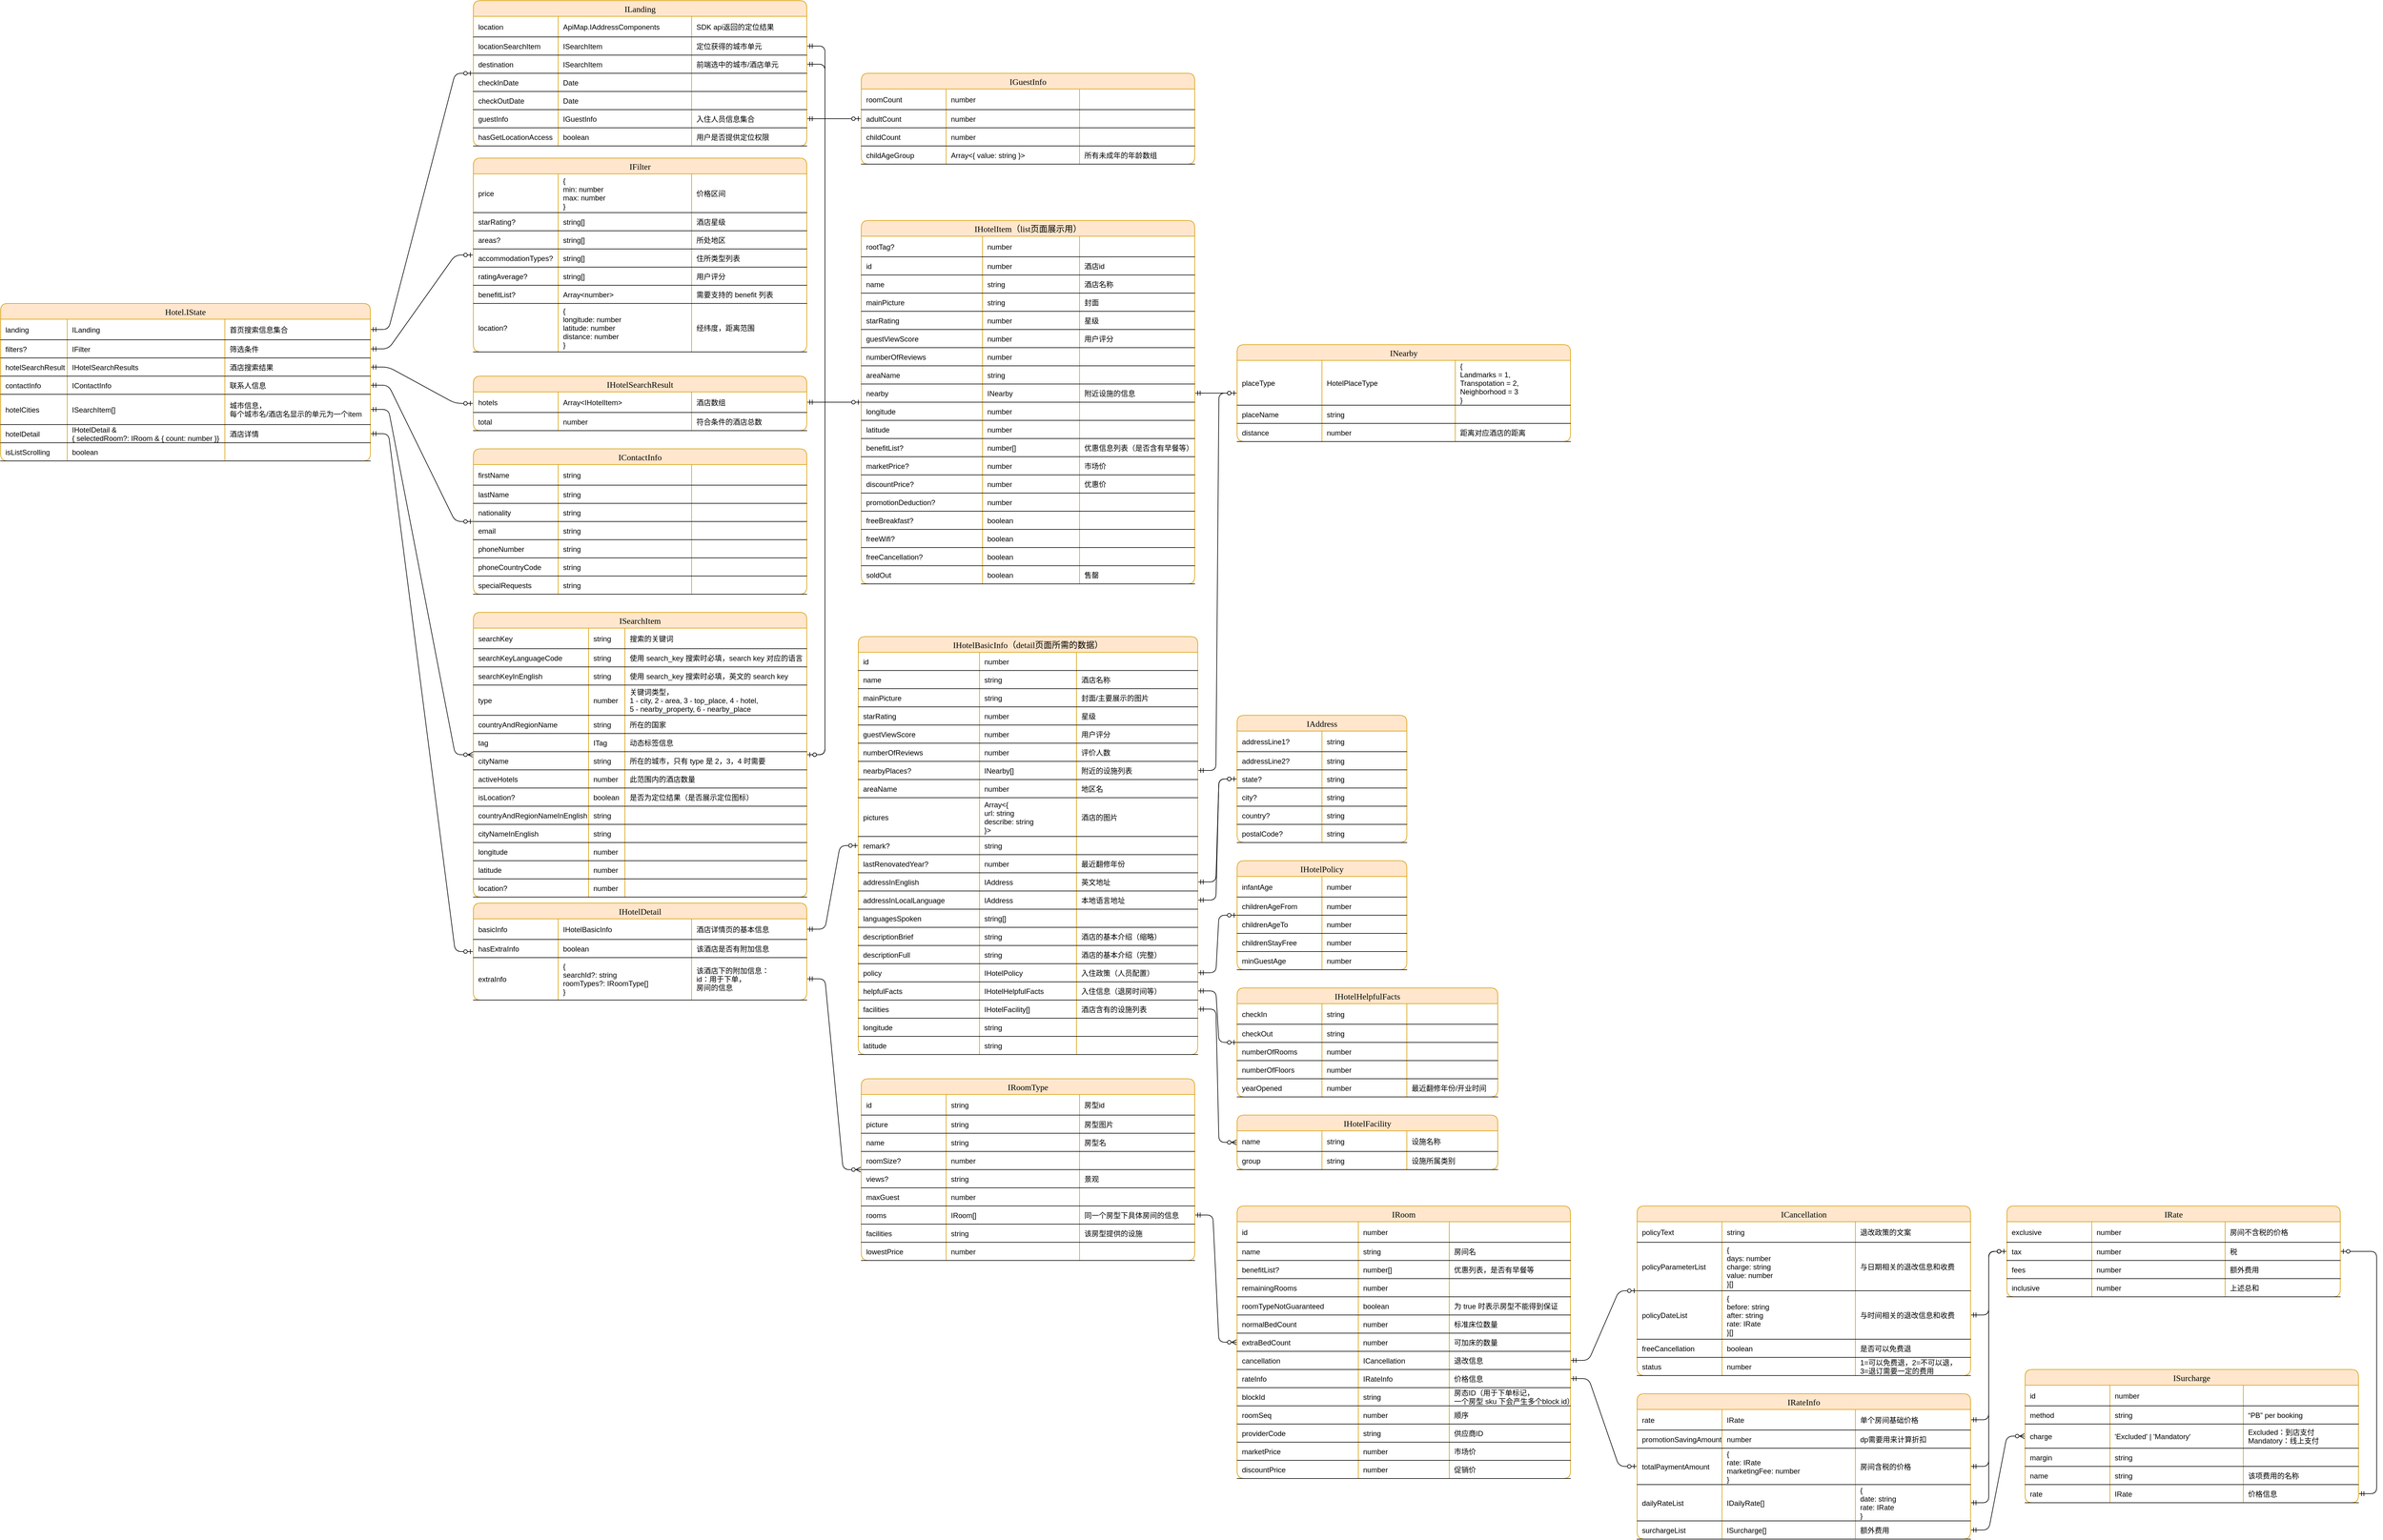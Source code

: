 <mxfile>
    <diagram id="K27cAj0y25Sum23AlH3M" name="storeDesign">
        <mxGraphModel dx="4593" dy="732" grid="1" gridSize="10" guides="1" tooltips="1" connect="1" arrows="1" fold="1" page="1" pageScale="1" pageWidth="3300" pageHeight="4681" math="0" shadow="0">
            <root>
                <mxCell id="0"/>
                <mxCell id="1" parent="0"/>
                <mxCell id="53" value="Hotel.IState" style="shape=table;startSize=26;container=1;collapsible=1;childLayout=tableLayout;fixedRows=1;rowLines=0;fontStyle=0;align=center;resizeLast=1;rounded=1;shadow=0;expand=1;perimeterSpacing=1;overflow=hidden;noLabel=0;backgroundOutline=0;moveCells=0;comic=0;fillColor=#ffe6cc;fontFamily=Verdana;fontSize=14;strokeWidth=1;swimlaneFillColor=#ffffff;strokeColor=#d79b00;" vertex="1" parent="1">
                    <mxGeometry x="-1350" y="870" width="610" height="260" as="geometry"/>
                </mxCell>
                <mxCell id="104" style="shape=partialRectangle;collapsible=0;dropTarget=0;pointerEvents=0;top=0;left=0;bottom=1;right=0;points=[[0,0.5],[1,0.5]];portConstraint=eastwest;fontStyle=0;perimeterSpacing=1;overflow=hidden;noLabel=0;backgroundOutline=0;moveCells=0;comic=0;fillColor=none;" vertex="1" parent="53">
                    <mxGeometry y="26" width="610" height="34" as="geometry"/>
                </mxCell>
                <mxCell id="105" value="landing" style="shape=partialRectangle;connectable=0;top=0;left=0;bottom=0;right=0;fontStyle=0;overflow=hidden;perimeterSpacing=1;noLabel=0;backgroundOutline=0;moveCells=0;comic=0;fillColor=none;align=left;spacingLeft=6;" vertex="1" parent="104">
                    <mxGeometry width="110" height="34" as="geometry"/>
                </mxCell>
                <mxCell id="106" value="ILanding" style="shape=partialRectangle;connectable=0;top=0;left=0;bottom=0;right=0;align=left;spacingLeft=6;fontStyle=0;overflow=hidden;perimeterSpacing=1;noLabel=0;backgroundOutline=0;moveCells=0;comic=0;fillColor=none;" vertex="1" parent="104">
                    <mxGeometry x="110" width="260" height="34" as="geometry"/>
                </mxCell>
                <mxCell id="107" value="首页搜索信息集合" style="shape=partialRectangle;connectable=0;top=0;left=0;bottom=0;right=0;align=left;spacingLeft=6;fontStyle=0;overflow=hidden;perimeterSpacing=1;noLabel=0;backgroundOutline=0;moveCells=0;comic=0;fillColor=none;" vertex="1" parent="104">
                    <mxGeometry x="370" width="240" height="34" as="geometry"/>
                </mxCell>
                <mxCell id="100" style="shape=partialRectangle;collapsible=0;dropTarget=0;pointerEvents=0;top=0;left=0;bottom=1;right=0;points=[[0,0.5],[1,0.5]];portConstraint=eastwest;fontStyle=0;perimeterSpacing=1;overflow=hidden;noLabel=0;backgroundOutline=0;moveCells=0;comic=0;fillColor=none;" vertex="1" parent="53">
                    <mxGeometry y="60" width="610" height="30" as="geometry"/>
                </mxCell>
                <mxCell id="101" value="filters?" style="shape=partialRectangle;connectable=0;top=0;left=0;bottom=0;right=0;fontStyle=0;overflow=hidden;perimeterSpacing=1;noLabel=0;backgroundOutline=0;moveCells=0;comic=0;fillColor=none;align=left;spacingLeft=6;" vertex="1" parent="100">
                    <mxGeometry width="110" height="30" as="geometry"/>
                </mxCell>
                <mxCell id="102" value="IFilter" style="shape=partialRectangle;connectable=0;top=0;left=0;bottom=0;right=0;align=left;spacingLeft=6;fontStyle=0;overflow=hidden;perimeterSpacing=1;noLabel=0;backgroundOutline=0;moveCells=0;comic=0;fillColor=none;" vertex="1" parent="100">
                    <mxGeometry x="110" width="260" height="30" as="geometry"/>
                </mxCell>
                <mxCell id="103" value="筛选条件" style="shape=partialRectangle;connectable=0;top=0;left=0;bottom=0;right=0;align=left;spacingLeft=6;fontStyle=0;overflow=hidden;perimeterSpacing=1;noLabel=0;backgroundOutline=0;moveCells=0;comic=0;fillColor=none;strokeColor=#FFCC99;" vertex="1" parent="100">
                    <mxGeometry x="370" width="240" height="30" as="geometry"/>
                </mxCell>
                <mxCell id="96" style="shape=partialRectangle;collapsible=0;dropTarget=0;pointerEvents=0;top=0;left=0;bottom=1;right=0;points=[[0,0.5],[1,0.5]];portConstraint=eastwest;fontStyle=0;perimeterSpacing=1;overflow=hidden;noLabel=0;backgroundOutline=0;moveCells=0;comic=0;fillColor=none;" vertex="1" parent="53">
                    <mxGeometry y="90" width="610" height="30" as="geometry"/>
                </mxCell>
                <mxCell id="97" value="hotelSearchResult" style="shape=partialRectangle;connectable=0;top=0;left=0;bottom=0;right=0;fontStyle=0;overflow=hidden;perimeterSpacing=1;noLabel=0;backgroundOutline=0;moveCells=0;comic=0;fillColor=none;align=left;spacingLeft=6;" vertex="1" parent="96">
                    <mxGeometry width="110" height="30" as="geometry"/>
                </mxCell>
                <mxCell id="98" value="IHotelSearchResults" style="shape=partialRectangle;connectable=0;top=0;left=0;bottom=0;right=0;align=left;spacingLeft=6;fontStyle=0;overflow=hidden;perimeterSpacing=1;noLabel=0;backgroundOutline=0;moveCells=0;comic=0;fillColor=none;" vertex="1" parent="96">
                    <mxGeometry x="110" width="260" height="30" as="geometry"/>
                </mxCell>
                <mxCell id="99" value="酒店搜索结果" style="shape=partialRectangle;connectable=0;top=0;left=0;bottom=0;right=0;align=left;spacingLeft=6;fontStyle=0;overflow=hidden;perimeterSpacing=1;noLabel=0;backgroundOutline=0;moveCells=0;comic=0;fillColor=none;" vertex="1" parent="96">
                    <mxGeometry x="370" width="240" height="30" as="geometry"/>
                </mxCell>
                <mxCell id="112" style="shape=partialRectangle;collapsible=0;dropTarget=0;pointerEvents=0;top=0;left=0;bottom=1;right=0;points=[[0,0.5],[1,0.5]];portConstraint=eastwest;fontStyle=0;perimeterSpacing=1;overflow=hidden;noLabel=0;backgroundOutline=0;moveCells=0;comic=0;fillColor=none;" vertex="1" parent="53">
                    <mxGeometry y="120" width="610" height="30" as="geometry"/>
                </mxCell>
                <mxCell id="113" value="contactInfo" style="shape=partialRectangle;connectable=0;top=0;left=0;bottom=0;right=0;fontStyle=0;overflow=hidden;perimeterSpacing=1;noLabel=0;backgroundOutline=0;moveCells=0;comic=0;fillColor=none;align=left;spacingLeft=6;" vertex="1" parent="112">
                    <mxGeometry width="110" height="30" as="geometry"/>
                </mxCell>
                <mxCell id="114" value="IContactInfo" style="shape=partialRectangle;connectable=0;top=0;left=0;bottom=0;right=0;align=left;spacingLeft=6;fontStyle=0;overflow=hidden;perimeterSpacing=1;noLabel=0;backgroundOutline=0;moveCells=0;comic=0;fillColor=none;" vertex="1" parent="112">
                    <mxGeometry x="110" width="260" height="30" as="geometry"/>
                </mxCell>
                <mxCell id="115" value="联系人信息" style="shape=partialRectangle;connectable=0;top=0;left=0;bottom=0;right=0;align=left;spacingLeft=6;fontStyle=0;overflow=hidden;perimeterSpacing=1;noLabel=0;backgroundOutline=0;moveCells=0;comic=0;fillColor=none;" vertex="1" parent="112">
                    <mxGeometry x="370" width="240" height="30" as="geometry"/>
                </mxCell>
                <mxCell id="116" style="shape=partialRectangle;collapsible=0;dropTarget=0;pointerEvents=0;top=0;left=0;bottom=1;right=0;points=[[0,0.5],[1,0.5]];portConstraint=eastwest;fontStyle=0;perimeterSpacing=1;overflow=hidden;noLabel=0;backgroundOutline=0;moveCells=0;comic=0;fillColor=none;" vertex="1" parent="53">
                    <mxGeometry y="150" width="610" height="50" as="geometry"/>
                </mxCell>
                <mxCell id="117" value="hotelCities" style="shape=partialRectangle;connectable=0;top=0;left=0;bottom=0;right=0;fontStyle=0;overflow=hidden;perimeterSpacing=1;noLabel=0;backgroundOutline=0;moveCells=0;comic=0;fillColor=none;align=left;spacingLeft=6;" vertex="1" parent="116">
                    <mxGeometry width="110" height="50" as="geometry"/>
                </mxCell>
                <mxCell id="118" value="ISearchItem[]" style="shape=partialRectangle;connectable=0;top=0;left=0;bottom=0;right=0;align=left;spacingLeft=6;fontStyle=0;overflow=hidden;perimeterSpacing=1;noLabel=0;backgroundOutline=0;moveCells=0;comic=0;fillColor=none;" vertex="1" parent="116">
                    <mxGeometry x="110" width="260" height="50" as="geometry"/>
                </mxCell>
                <mxCell id="119" value="城市信息，&#10;每个城市名/酒店名显示的单元为一个item" style="shape=partialRectangle;connectable=0;top=0;left=0;bottom=0;right=0;align=left;spacingLeft=6;fontStyle=0;overflow=hidden;perimeterSpacing=1;noLabel=0;backgroundOutline=0;moveCells=0;comic=0;fillColor=none;" vertex="1" parent="116">
                    <mxGeometry x="370" width="240" height="50" as="geometry"/>
                </mxCell>
                <mxCell id="120" style="shape=partialRectangle;collapsible=0;dropTarget=0;pointerEvents=0;top=0;left=0;bottom=1;right=0;points=[[0,0.5],[1,0.5]];portConstraint=eastwest;fontStyle=0;perimeterSpacing=1;overflow=hidden;noLabel=0;backgroundOutline=0;moveCells=0;comic=0;fillColor=none;" vertex="1" parent="53">
                    <mxGeometry y="200" width="610" height="30" as="geometry"/>
                </mxCell>
                <mxCell id="121" value="hotelDetail" style="shape=partialRectangle;connectable=0;top=0;left=0;bottom=0;right=0;fontStyle=0;overflow=hidden;perimeterSpacing=1;noLabel=0;backgroundOutline=0;moveCells=0;comic=0;fillColor=none;align=left;spacingLeft=6;" vertex="1" parent="120">
                    <mxGeometry width="110" height="30" as="geometry"/>
                </mxCell>
                <mxCell id="122" value="IHotelDetail &amp; &#10;{ selectedRoom?: IRoom &amp; { count: number }}" style="shape=partialRectangle;connectable=0;top=0;left=0;bottom=0;right=0;align=left;spacingLeft=6;fontStyle=0;overflow=visible;perimeterSpacing=1;noLabel=0;backgroundOutline=0;moveCells=0;comic=0;fillColor=none;" vertex="1" parent="120">
                    <mxGeometry x="110" width="260" height="30" as="geometry"/>
                </mxCell>
                <mxCell id="123" value="酒店详情" style="shape=partialRectangle;connectable=0;top=0;left=0;bottom=0;right=0;align=left;spacingLeft=6;fontStyle=0;overflow=hidden;perimeterSpacing=1;noLabel=0;backgroundOutline=0;moveCells=0;comic=0;fillColor=none;" vertex="1" parent="120">
                    <mxGeometry x="370" width="240" height="30" as="geometry"/>
                </mxCell>
                <mxCell id="124" style="shape=partialRectangle;collapsible=0;dropTarget=0;pointerEvents=0;top=0;left=0;bottom=1;right=0;points=[[0,0.5],[1,0.5]];portConstraint=eastwest;fontStyle=0;perimeterSpacing=1;overflow=hidden;noLabel=0;backgroundOutline=0;moveCells=0;comic=0;fillColor=none;" vertex="1" parent="53">
                    <mxGeometry y="230" width="610" height="30" as="geometry"/>
                </mxCell>
                <mxCell id="125" value="isListScrolling" style="shape=partialRectangle;connectable=0;top=0;left=0;bottom=0;right=0;fontStyle=0;overflow=hidden;perimeterSpacing=1;noLabel=0;backgroundOutline=0;moveCells=0;comic=0;fillColor=none;align=left;spacingLeft=6;" vertex="1" parent="124">
                    <mxGeometry width="110" height="30" as="geometry"/>
                </mxCell>
                <mxCell id="126" value="boolean" style="shape=partialRectangle;connectable=0;top=0;left=0;bottom=0;right=0;align=left;spacingLeft=6;fontStyle=0;overflow=hidden;perimeterSpacing=1;noLabel=0;backgroundOutline=0;moveCells=0;comic=0;fillColor=none;" vertex="1" parent="124">
                    <mxGeometry x="110" width="260" height="30" as="geometry"/>
                </mxCell>
                <mxCell id="127" style="shape=partialRectangle;connectable=0;top=0;left=0;bottom=0;right=0;align=left;spacingLeft=6;fontStyle=0;overflow=hidden;perimeterSpacing=1;noLabel=0;backgroundOutline=0;moveCells=0;comic=0;fillColor=none;" vertex="1" parent="124">
                    <mxGeometry x="370" width="240" height="30" as="geometry"/>
                </mxCell>
                <mxCell id="524" value="ILanding" style="shape=table;startSize=26;container=1;collapsible=1;childLayout=tableLayout;fixedRows=1;rowLines=0;fontStyle=0;align=center;resizeLast=1;rounded=1;shadow=0;expand=1;perimeterSpacing=1;overflow=hidden;noLabel=0;backgroundOutline=0;moveCells=0;comic=0;fillColor=#ffe6cc;fontFamily=Verdana;fontSize=14;strokeWidth=1;swimlaneFillColor=#ffffff;strokeColor=#d79b00;" vertex="1" parent="1">
                    <mxGeometry x="-570" y="370" width="550" height="240" as="geometry">
                        <mxRectangle x="-570" y="370" width="90" height="26" as="alternateBounds"/>
                    </mxGeometry>
                </mxCell>
                <mxCell id="525" style="shape=partialRectangle;collapsible=0;dropTarget=0;pointerEvents=0;top=0;left=0;bottom=1;right=0;points=[[0,0.5],[1,0.5]];portConstraint=eastwest;fontStyle=0;perimeterSpacing=1;overflow=hidden;noLabel=0;backgroundOutline=0;moveCells=0;comic=0;fillColor=none;" vertex="1" parent="524">
                    <mxGeometry y="26" width="550" height="34" as="geometry"/>
                </mxCell>
                <mxCell id="526" value="location" style="shape=partialRectangle;connectable=0;top=0;left=0;bottom=0;right=0;fontStyle=0;overflow=hidden;perimeterSpacing=1;noLabel=0;backgroundOutline=0;moveCells=0;comic=0;fillColor=none;align=left;spacingLeft=6;" vertex="1" parent="525">
                    <mxGeometry width="140" height="34" as="geometry"/>
                </mxCell>
                <mxCell id="527" value="ApiMap.IAddressComponents" style="shape=partialRectangle;connectable=0;top=0;left=0;bottom=0;right=0;align=left;spacingLeft=6;fontStyle=0;overflow=hidden;perimeterSpacing=1;noLabel=0;backgroundOutline=0;moveCells=0;comic=0;fillColor=none;" vertex="1" parent="525">
                    <mxGeometry x="140" width="220" height="34" as="geometry"/>
                </mxCell>
                <mxCell id="528" value="SDK api返回的定位结果" style="shape=partialRectangle;connectable=0;top=0;left=0;bottom=0;right=0;align=left;spacingLeft=6;fontStyle=0;overflow=hidden;perimeterSpacing=1;noLabel=0;backgroundOutline=0;moveCells=0;comic=0;fillColor=none;" vertex="1" parent="525">
                    <mxGeometry x="360" width="190" height="34" as="geometry"/>
                </mxCell>
                <mxCell id="529" style="shape=partialRectangle;collapsible=0;dropTarget=0;pointerEvents=0;top=0;left=0;bottom=1;right=0;points=[[0,0.5],[1,0.5]];portConstraint=eastwest;fontStyle=0;perimeterSpacing=1;overflow=hidden;noLabel=0;backgroundOutline=0;moveCells=0;comic=0;fillColor=none;" vertex="1" parent="524">
                    <mxGeometry y="60" width="550" height="30" as="geometry"/>
                </mxCell>
                <mxCell id="530" value="locationSearchItem" style="shape=partialRectangle;connectable=0;top=0;left=0;bottom=0;right=0;fontStyle=0;overflow=hidden;perimeterSpacing=1;noLabel=0;backgroundOutline=0;moveCells=0;comic=0;fillColor=none;align=left;spacingLeft=6;" vertex="1" parent="529">
                    <mxGeometry width="140" height="30" as="geometry"/>
                </mxCell>
                <mxCell id="531" value="ISearchItem" style="shape=partialRectangle;connectable=0;top=0;left=0;bottom=0;right=0;align=left;spacingLeft=6;fontStyle=0;overflow=hidden;perimeterSpacing=1;noLabel=0;backgroundOutline=0;moveCells=0;comic=0;fillColor=none;" vertex="1" parent="529">
                    <mxGeometry x="140" width="220" height="30" as="geometry"/>
                </mxCell>
                <mxCell id="532" value="定位获得的城市单元" style="shape=partialRectangle;connectable=0;top=0;left=0;bottom=0;right=0;align=left;spacingLeft=6;fontStyle=0;overflow=hidden;perimeterSpacing=1;noLabel=0;backgroundOutline=0;moveCells=0;comic=0;fillColor=none;strokeColor=#FFCC99;" vertex="1" parent="529">
                    <mxGeometry x="360" width="190" height="30" as="geometry"/>
                </mxCell>
                <mxCell id="533" style="shape=partialRectangle;collapsible=0;dropTarget=0;pointerEvents=0;top=0;left=0;bottom=1;right=0;points=[[0,0.5],[1,0.5]];portConstraint=eastwest;fontStyle=0;perimeterSpacing=1;overflow=hidden;noLabel=0;backgroundOutline=0;moveCells=0;comic=0;fillColor=none;" vertex="1" parent="524">
                    <mxGeometry y="90" width="550" height="30" as="geometry"/>
                </mxCell>
                <mxCell id="534" value="destination" style="shape=partialRectangle;connectable=0;top=0;left=0;bottom=0;right=0;fontStyle=0;overflow=hidden;perimeterSpacing=1;noLabel=0;backgroundOutline=0;moveCells=0;comic=0;fillColor=none;align=left;spacingLeft=6;" vertex="1" parent="533">
                    <mxGeometry width="140" height="30" as="geometry"/>
                </mxCell>
                <mxCell id="535" value="ISearchItem" style="shape=partialRectangle;connectable=0;top=0;left=0;bottom=0;right=0;align=left;spacingLeft=6;fontStyle=0;overflow=hidden;perimeterSpacing=1;noLabel=0;backgroundOutline=0;moveCells=0;comic=0;fillColor=none;" vertex="1" parent="533">
                    <mxGeometry x="140" width="220" height="30" as="geometry"/>
                </mxCell>
                <mxCell id="536" value="前端选中的城市/酒店单元" style="shape=partialRectangle;connectable=0;top=0;left=0;bottom=0;right=0;align=left;spacingLeft=6;fontStyle=0;overflow=hidden;perimeterSpacing=1;noLabel=0;backgroundOutline=0;moveCells=0;comic=0;fillColor=none;" vertex="1" parent="533">
                    <mxGeometry x="360" width="190" height="30" as="geometry"/>
                </mxCell>
                <mxCell id="537" style="shape=partialRectangle;collapsible=0;dropTarget=0;pointerEvents=0;top=0;left=0;bottom=1;right=0;points=[[0,0.5],[1,0.5]];portConstraint=eastwest;fontStyle=0;perimeterSpacing=1;overflow=hidden;noLabel=0;backgroundOutline=0;moveCells=0;comic=0;fillColor=none;" vertex="1" parent="524">
                    <mxGeometry y="120" width="550" height="30" as="geometry"/>
                </mxCell>
                <mxCell id="538" value="checkInDate" style="shape=partialRectangle;connectable=0;top=0;left=0;bottom=0;right=0;fontStyle=0;overflow=hidden;perimeterSpacing=1;noLabel=0;backgroundOutline=0;moveCells=0;comic=0;fillColor=none;align=left;spacingLeft=6;" vertex="1" parent="537">
                    <mxGeometry width="140" height="30" as="geometry"/>
                </mxCell>
                <mxCell id="539" value="Date" style="shape=partialRectangle;connectable=0;top=0;left=0;bottom=0;right=0;align=left;spacingLeft=6;fontStyle=0;overflow=hidden;perimeterSpacing=1;noLabel=0;backgroundOutline=0;moveCells=0;comic=0;fillColor=none;" vertex="1" parent="537">
                    <mxGeometry x="140" width="220" height="30" as="geometry"/>
                </mxCell>
                <mxCell id="540" value="" style="shape=partialRectangle;connectable=0;top=0;left=0;bottom=0;right=0;align=left;spacingLeft=6;fontStyle=0;overflow=hidden;perimeterSpacing=1;noLabel=0;backgroundOutline=0;moveCells=0;comic=0;fillColor=none;" vertex="1" parent="537">
                    <mxGeometry x="360" width="190" height="30" as="geometry"/>
                </mxCell>
                <mxCell id="541" style="shape=partialRectangle;collapsible=0;dropTarget=0;pointerEvents=0;top=0;left=0;bottom=1;right=0;points=[[0,0.5],[1,0.5]];portConstraint=eastwest;fontStyle=0;perimeterSpacing=1;overflow=hidden;noLabel=0;backgroundOutline=0;moveCells=0;comic=0;fillColor=none;" vertex="1" parent="524">
                    <mxGeometry y="150" width="550" height="30" as="geometry"/>
                </mxCell>
                <mxCell id="542" value="checkOutDate" style="shape=partialRectangle;connectable=0;top=0;left=0;bottom=0;right=0;fontStyle=0;overflow=hidden;perimeterSpacing=1;noLabel=0;backgroundOutline=0;moveCells=0;comic=0;fillColor=none;align=left;spacingLeft=6;" vertex="1" parent="541">
                    <mxGeometry width="140" height="30" as="geometry"/>
                </mxCell>
                <mxCell id="543" value="Date" style="shape=partialRectangle;connectable=0;top=0;left=0;bottom=0;right=0;align=left;spacingLeft=6;fontStyle=0;overflow=hidden;perimeterSpacing=1;noLabel=0;backgroundOutline=0;moveCells=0;comic=0;fillColor=none;" vertex="1" parent="541">
                    <mxGeometry x="140" width="220" height="30" as="geometry"/>
                </mxCell>
                <mxCell id="544" style="shape=partialRectangle;connectable=0;top=0;left=0;bottom=0;right=0;align=left;spacingLeft=6;fontStyle=0;overflow=hidden;perimeterSpacing=1;noLabel=0;backgroundOutline=0;moveCells=0;comic=0;fillColor=none;" vertex="1" parent="541">
                    <mxGeometry x="360" width="190" height="30" as="geometry"/>
                </mxCell>
                <mxCell id="545" style="shape=partialRectangle;collapsible=0;dropTarget=0;pointerEvents=0;top=0;left=0;bottom=1;right=0;points=[[0,0.5],[1,0.5]];portConstraint=eastwest;fontStyle=0;perimeterSpacing=1;overflow=hidden;noLabel=0;backgroundOutline=0;moveCells=0;comic=0;fillColor=none;" vertex="1" parent="524">
                    <mxGeometry y="180" width="550" height="30" as="geometry"/>
                </mxCell>
                <mxCell id="546" value="guestInfo" style="shape=partialRectangle;connectable=0;top=0;left=0;bottom=0;right=0;fontStyle=0;overflow=hidden;perimeterSpacing=1;noLabel=0;backgroundOutline=0;moveCells=0;comic=0;fillColor=none;align=left;spacingLeft=6;" vertex="1" parent="545">
                    <mxGeometry width="140" height="30" as="geometry"/>
                </mxCell>
                <mxCell id="547" value="IGuestInfo" style="shape=partialRectangle;connectable=0;top=0;left=0;bottom=0;right=0;align=left;spacingLeft=6;fontStyle=0;overflow=visible;perimeterSpacing=1;noLabel=0;backgroundOutline=0;moveCells=0;comic=0;fillColor=none;" vertex="1" parent="545">
                    <mxGeometry x="140" width="220" height="30" as="geometry"/>
                </mxCell>
                <mxCell id="548" value="入住人员信息集合" style="shape=partialRectangle;connectable=0;top=0;left=0;bottom=0;right=0;align=left;spacingLeft=6;fontStyle=0;overflow=hidden;perimeterSpacing=1;noLabel=0;backgroundOutline=0;moveCells=0;comic=0;fillColor=none;" vertex="1" parent="545">
                    <mxGeometry x="360" width="190" height="30" as="geometry"/>
                </mxCell>
                <mxCell id="549" style="shape=partialRectangle;collapsible=0;dropTarget=0;pointerEvents=0;top=0;left=0;bottom=1;right=0;points=[[0,0.5],[1,0.5]];portConstraint=eastwest;fontStyle=0;perimeterSpacing=1;overflow=hidden;noLabel=0;backgroundOutline=0;moveCells=0;comic=0;fillColor=none;" vertex="1" parent="524">
                    <mxGeometry y="210" width="550" height="30" as="geometry"/>
                </mxCell>
                <mxCell id="550" value="hasGetLocationAccess" style="shape=partialRectangle;connectable=0;top=0;left=0;bottom=0;right=0;fontStyle=0;overflow=hidden;perimeterSpacing=1;noLabel=0;backgroundOutline=0;moveCells=0;comic=0;fillColor=none;align=left;spacingLeft=6;" vertex="1" parent="549">
                    <mxGeometry width="140" height="30" as="geometry"/>
                </mxCell>
                <mxCell id="551" value="boolean" style="shape=partialRectangle;connectable=0;top=0;left=0;bottom=0;right=0;align=left;spacingLeft=6;fontStyle=0;overflow=hidden;perimeterSpacing=1;noLabel=0;backgroundOutline=0;moveCells=0;comic=0;fillColor=none;" vertex="1" parent="549">
                    <mxGeometry x="140" width="220" height="30" as="geometry"/>
                </mxCell>
                <mxCell id="552" value="用户是否提供定位权限" style="shape=partialRectangle;connectable=0;top=0;left=0;bottom=0;right=0;align=left;spacingLeft=6;fontStyle=0;overflow=hidden;perimeterSpacing=1;noLabel=0;backgroundOutline=0;moveCells=0;comic=0;fillColor=none;" vertex="1" parent="549">
                    <mxGeometry x="360" width="190" height="30" as="geometry"/>
                </mxCell>
                <mxCell id="821" value="IGuestInfo" style="shape=table;startSize=26;container=1;collapsible=1;childLayout=tableLayout;fixedRows=1;rowLines=0;fontStyle=0;align=center;resizeLast=1;rounded=1;shadow=0;expand=1;perimeterSpacing=1;overflow=hidden;noLabel=0;backgroundOutline=0;moveCells=0;comic=0;fillColor=#ffe6cc;fontFamily=Verdana;fontSize=14;strokeWidth=1;swimlaneFillColor=#ffffff;strokeColor=#d79b00;" vertex="1" parent="1">
                    <mxGeometry x="70" y="490" width="550" height="150" as="geometry">
                        <mxRectangle x="70" y="510" width="110" height="26" as="alternateBounds"/>
                    </mxGeometry>
                </mxCell>
                <mxCell id="822" style="shape=partialRectangle;collapsible=0;dropTarget=0;pointerEvents=0;top=0;left=0;bottom=1;right=0;points=[[0,0.5],[1,0.5]];portConstraint=eastwest;fontStyle=0;perimeterSpacing=1;overflow=hidden;noLabel=0;backgroundOutline=0;moveCells=0;comic=0;fillColor=none;" vertex="1" parent="821">
                    <mxGeometry y="26" width="550" height="34" as="geometry"/>
                </mxCell>
                <mxCell id="823" value="roomCount" style="shape=partialRectangle;connectable=0;top=0;left=0;bottom=0;right=0;fontStyle=0;overflow=hidden;perimeterSpacing=1;noLabel=0;backgroundOutline=0;moveCells=0;comic=0;fillColor=none;align=left;spacingLeft=6;" vertex="1" parent="822">
                    <mxGeometry width="140" height="34" as="geometry"/>
                </mxCell>
                <mxCell id="824" value="number" style="shape=partialRectangle;connectable=0;top=0;left=0;bottom=0;right=0;align=left;spacingLeft=6;fontStyle=0;overflow=hidden;perimeterSpacing=1;noLabel=0;backgroundOutline=0;moveCells=0;comic=0;fillColor=none;" vertex="1" parent="822">
                    <mxGeometry x="140" width="220" height="34" as="geometry"/>
                </mxCell>
                <mxCell id="825" value="" style="shape=partialRectangle;connectable=0;top=0;left=0;bottom=0;right=0;align=left;spacingLeft=6;fontStyle=0;overflow=hidden;perimeterSpacing=1;noLabel=0;backgroundOutline=0;moveCells=0;comic=0;fillColor=none;" vertex="1" parent="822">
                    <mxGeometry x="360" width="190" height="34" as="geometry"/>
                </mxCell>
                <mxCell id="826" style="shape=partialRectangle;collapsible=0;dropTarget=0;pointerEvents=0;top=0;left=0;bottom=1;right=0;points=[[0,0.5],[1,0.5]];portConstraint=eastwest;fontStyle=0;perimeterSpacing=1;overflow=hidden;noLabel=0;backgroundOutline=0;moveCells=0;comic=0;fillColor=none;" vertex="1" parent="821">
                    <mxGeometry y="60" width="550" height="30" as="geometry"/>
                </mxCell>
                <mxCell id="827" value="adultCount" style="shape=partialRectangle;connectable=0;top=0;left=0;bottom=0;right=0;fontStyle=0;overflow=hidden;perimeterSpacing=1;noLabel=0;backgroundOutline=0;moveCells=0;comic=0;fillColor=none;align=left;spacingLeft=6;" vertex="1" parent="826">
                    <mxGeometry width="140" height="30" as="geometry"/>
                </mxCell>
                <mxCell id="828" value="number" style="shape=partialRectangle;connectable=0;top=0;left=0;bottom=0;right=0;align=left;spacingLeft=6;fontStyle=0;overflow=hidden;perimeterSpacing=1;noLabel=0;backgroundOutline=0;moveCells=0;comic=0;fillColor=none;" vertex="1" parent="826">
                    <mxGeometry x="140" width="220" height="30" as="geometry"/>
                </mxCell>
                <mxCell id="829" style="shape=partialRectangle;connectable=0;top=0;left=0;bottom=0;right=0;align=left;spacingLeft=6;fontStyle=0;overflow=hidden;perimeterSpacing=1;noLabel=0;backgroundOutline=0;moveCells=0;comic=0;fillColor=none;strokeColor=#FFCC99;" vertex="1" parent="826">
                    <mxGeometry x="360" width="190" height="30" as="geometry"/>
                </mxCell>
                <mxCell id="830" style="shape=partialRectangle;collapsible=0;dropTarget=0;pointerEvents=0;top=0;left=0;bottom=1;right=0;points=[[0,0.5],[1,0.5]];portConstraint=eastwest;fontStyle=0;perimeterSpacing=1;overflow=hidden;noLabel=0;backgroundOutline=0;moveCells=0;comic=0;fillColor=none;" vertex="1" parent="821">
                    <mxGeometry y="90" width="550" height="30" as="geometry"/>
                </mxCell>
                <mxCell id="831" value="childCount" style="shape=partialRectangle;connectable=0;top=0;left=0;bottom=0;right=0;fontStyle=0;overflow=hidden;perimeterSpacing=1;noLabel=0;backgroundOutline=0;moveCells=0;comic=0;fillColor=none;align=left;spacingLeft=6;" vertex="1" parent="830">
                    <mxGeometry width="140" height="30" as="geometry"/>
                </mxCell>
                <mxCell id="832" value="number" style="shape=partialRectangle;connectable=0;top=0;left=0;bottom=0;right=0;align=left;spacingLeft=6;fontStyle=0;overflow=hidden;perimeterSpacing=1;noLabel=0;backgroundOutline=0;moveCells=0;comic=0;fillColor=none;" vertex="1" parent="830">
                    <mxGeometry x="140" width="220" height="30" as="geometry"/>
                </mxCell>
                <mxCell id="833" value="" style="shape=partialRectangle;connectable=0;top=0;left=0;bottom=0;right=0;align=left;spacingLeft=6;fontStyle=0;overflow=hidden;perimeterSpacing=1;noLabel=0;backgroundOutline=0;moveCells=0;comic=0;fillColor=none;" vertex="1" parent="830">
                    <mxGeometry x="360" width="190" height="30" as="geometry"/>
                </mxCell>
                <mxCell id="834" style="shape=partialRectangle;collapsible=0;dropTarget=0;pointerEvents=0;top=0;left=0;bottom=1;right=0;points=[[0,0.5],[1,0.5]];portConstraint=eastwest;fontStyle=0;perimeterSpacing=1;overflow=hidden;noLabel=0;backgroundOutline=0;moveCells=0;comic=0;fillColor=none;" vertex="1" parent="821">
                    <mxGeometry y="120" width="550" height="30" as="geometry"/>
                </mxCell>
                <mxCell id="835" value="childAgeGroup" style="shape=partialRectangle;connectable=0;top=0;left=0;bottom=0;right=0;fontStyle=0;overflow=hidden;perimeterSpacing=1;noLabel=0;backgroundOutline=0;moveCells=0;comic=0;fillColor=none;align=left;spacingLeft=6;" vertex="1" parent="834">
                    <mxGeometry width="140" height="30" as="geometry"/>
                </mxCell>
                <mxCell id="836" value="Array&lt;{ value: string }&gt;" style="shape=partialRectangle;connectable=0;top=0;left=0;bottom=0;right=0;align=left;spacingLeft=6;fontStyle=0;overflow=hidden;perimeterSpacing=1;noLabel=0;backgroundOutline=0;moveCells=0;comic=0;fillColor=none;" vertex="1" parent="834">
                    <mxGeometry x="140" width="220" height="30" as="geometry"/>
                </mxCell>
                <mxCell id="837" value="所有未成年的年龄数组" style="shape=partialRectangle;connectable=0;top=0;left=0;bottom=0;right=0;align=left;spacingLeft=6;fontStyle=0;overflow=hidden;perimeterSpacing=1;noLabel=0;backgroundOutline=0;moveCells=0;comic=0;fillColor=none;" vertex="1" parent="834">
                    <mxGeometry x="360" width="190" height="30" as="geometry"/>
                </mxCell>
                <mxCell id="916" value="INearby" style="shape=table;startSize=26;container=1;collapsible=1;childLayout=tableLayout;fixedRows=1;rowLines=0;fontStyle=0;align=center;resizeLast=1;rounded=1;shadow=0;expand=1;perimeterSpacing=1;overflow=hidden;noLabel=0;backgroundOutline=0;moveCells=0;comic=0;fillColor=#ffe6cc;fontFamily=Verdana;fontSize=14;strokeWidth=1;swimlaneFillColor=#ffffff;strokeColor=#d79b00;" vertex="1" parent="1">
                    <mxGeometry x="690" y="938" width="550" height="160" as="geometry">
                        <mxRectangle x="690" y="938" width="90" height="26" as="alternateBounds"/>
                    </mxGeometry>
                </mxCell>
                <mxCell id="917" style="shape=partialRectangle;collapsible=0;dropTarget=0;pointerEvents=0;top=0;left=0;bottom=1;right=0;points=[[0,0.5],[1,0.5]];portConstraint=eastwest;fontStyle=0;perimeterSpacing=1;overflow=hidden;noLabel=0;backgroundOutline=0;moveCells=0;comic=0;fillColor=none;" vertex="1" parent="916">
                    <mxGeometry y="26" width="550" height="74" as="geometry"/>
                </mxCell>
                <mxCell id="918" value="placeType" style="shape=partialRectangle;connectable=0;top=0;left=0;bottom=0;right=0;fontStyle=0;overflow=hidden;perimeterSpacing=1;noLabel=0;backgroundOutline=0;moveCells=0;comic=0;fillColor=none;align=left;spacingLeft=6;" vertex="1" parent="917">
                    <mxGeometry width="140" height="74" as="geometry"/>
                </mxCell>
                <mxCell id="919" value="HotelPlaceType" style="shape=partialRectangle;connectable=0;top=0;left=0;bottom=0;right=0;align=left;spacingLeft=6;fontStyle=0;overflow=hidden;perimeterSpacing=1;noLabel=0;backgroundOutline=0;moveCells=0;comic=0;fillColor=none;" vertex="1" parent="917">
                    <mxGeometry x="140" width="220" height="74" as="geometry"/>
                </mxCell>
                <mxCell id="920" value="{&#10;  Landmarks = 1,&#10;  Transpotation = 2,&#10;  Neighborhood = 3&#10;}" style="shape=partialRectangle;connectable=0;top=0;left=0;bottom=0;right=0;align=left;spacingLeft=6;fontStyle=0;overflow=hidden;perimeterSpacing=1;noLabel=0;backgroundOutline=0;moveCells=0;comic=0;fillColor=none;" vertex="1" parent="917">
                    <mxGeometry x="360" width="190" height="74" as="geometry"/>
                </mxCell>
                <mxCell id="921" style="shape=partialRectangle;collapsible=0;dropTarget=0;pointerEvents=0;top=0;left=0;bottom=1;right=0;points=[[0,0.5],[1,0.5]];portConstraint=eastwest;fontStyle=0;perimeterSpacing=1;overflow=hidden;noLabel=0;backgroundOutline=0;moveCells=0;comic=0;fillColor=none;" vertex="1" parent="916">
                    <mxGeometry y="100" width="550" height="30" as="geometry"/>
                </mxCell>
                <mxCell id="922" value="placeName" style="shape=partialRectangle;connectable=0;top=0;left=0;bottom=0;right=0;fontStyle=0;overflow=hidden;perimeterSpacing=1;noLabel=0;backgroundOutline=0;moveCells=0;comic=0;fillColor=none;align=left;spacingLeft=6;" vertex="1" parent="921">
                    <mxGeometry width="140" height="30" as="geometry"/>
                </mxCell>
                <mxCell id="923" value="string" style="shape=partialRectangle;connectable=0;top=0;left=0;bottom=0;right=0;align=left;spacingLeft=6;fontStyle=0;overflow=hidden;perimeterSpacing=1;noLabel=0;backgroundOutline=0;moveCells=0;comic=0;fillColor=none;" vertex="1" parent="921">
                    <mxGeometry x="140" width="220" height="30" as="geometry"/>
                </mxCell>
                <mxCell id="924" style="shape=partialRectangle;connectable=0;top=0;left=0;bottom=0;right=0;align=left;spacingLeft=6;fontStyle=0;overflow=hidden;perimeterSpacing=1;noLabel=0;backgroundOutline=0;moveCells=0;comic=0;fillColor=none;strokeColor=#FFCC99;" vertex="1" parent="921">
                    <mxGeometry x="360" width="190" height="30" as="geometry"/>
                </mxCell>
                <mxCell id="925" style="shape=partialRectangle;collapsible=0;dropTarget=0;pointerEvents=0;top=0;left=0;bottom=1;right=0;points=[[0,0.5],[1,0.5]];portConstraint=eastwest;fontStyle=0;perimeterSpacing=1;overflow=hidden;noLabel=0;backgroundOutline=0;moveCells=0;comic=0;fillColor=none;" vertex="1" parent="916">
                    <mxGeometry y="130" width="550" height="30" as="geometry"/>
                </mxCell>
                <mxCell id="926" value="distance" style="shape=partialRectangle;connectable=0;top=0;left=0;bottom=0;right=0;fontStyle=0;overflow=hidden;perimeterSpacing=1;noLabel=0;backgroundOutline=0;moveCells=0;comic=0;fillColor=none;align=left;spacingLeft=6;" vertex="1" parent="925">
                    <mxGeometry width="140" height="30" as="geometry"/>
                </mxCell>
                <mxCell id="927" value="number" style="shape=partialRectangle;connectable=0;top=0;left=0;bottom=0;right=0;align=left;spacingLeft=6;fontStyle=0;overflow=hidden;perimeterSpacing=1;noLabel=0;backgroundOutline=0;moveCells=0;comic=0;fillColor=none;" vertex="1" parent="925">
                    <mxGeometry x="140" width="220" height="30" as="geometry"/>
                </mxCell>
                <mxCell id="928" value="距离对应酒店的距离" style="shape=partialRectangle;connectable=0;top=0;left=0;bottom=0;right=0;align=left;spacingLeft=6;fontStyle=0;overflow=hidden;perimeterSpacing=1;noLabel=0;backgroundOutline=0;moveCells=0;comic=0;fillColor=none;" vertex="1" parent="925">
                    <mxGeometry x="360" width="190" height="30" as="geometry"/>
                </mxCell>
                <mxCell id="611" value="IContactInfo" style="shape=table;startSize=26;container=1;collapsible=1;childLayout=tableLayout;fixedRows=1;rowLines=0;fontStyle=0;align=center;resizeLast=1;rounded=1;shadow=0;expand=1;perimeterSpacing=1;overflow=hidden;noLabel=0;backgroundOutline=0;moveCells=0;comic=0;fillColor=#ffe6cc;fontFamily=Verdana;fontSize=14;strokeWidth=1;swimlaneFillColor=#ffffff;strokeColor=#d79b00;" vertex="1" parent="1">
                    <mxGeometry x="-570" y="1110" width="550" height="240" as="geometry">
                        <mxRectangle x="-570" y="1110" width="120" height="26" as="alternateBounds"/>
                    </mxGeometry>
                </mxCell>
                <mxCell id="612" style="shape=partialRectangle;collapsible=0;dropTarget=0;pointerEvents=0;top=0;left=0;bottom=1;right=0;points=[[0,0.5],[1,0.5]];portConstraint=eastwest;fontStyle=0;perimeterSpacing=1;overflow=hidden;noLabel=0;backgroundOutline=0;moveCells=0;comic=0;fillColor=none;" vertex="1" parent="611">
                    <mxGeometry y="26" width="550" height="34" as="geometry"/>
                </mxCell>
                <mxCell id="613" value="firstName" style="shape=partialRectangle;connectable=0;top=0;left=0;bottom=0;right=0;fontStyle=0;overflow=hidden;perimeterSpacing=1;noLabel=0;backgroundOutline=0;moveCells=0;comic=0;fillColor=none;align=left;spacingLeft=6;" vertex="1" parent="612">
                    <mxGeometry width="140" height="34" as="geometry"/>
                </mxCell>
                <mxCell id="614" value="string" style="shape=partialRectangle;connectable=0;top=0;left=0;bottom=0;right=0;align=left;spacingLeft=6;fontStyle=0;overflow=hidden;perimeterSpacing=1;noLabel=0;backgroundOutline=0;moveCells=0;comic=0;fillColor=none;" vertex="1" parent="612">
                    <mxGeometry x="140" width="220" height="34" as="geometry"/>
                </mxCell>
                <mxCell id="615" value="" style="shape=partialRectangle;connectable=0;top=0;left=0;bottom=0;right=0;align=left;spacingLeft=6;fontStyle=0;overflow=hidden;perimeterSpacing=1;noLabel=0;backgroundOutline=0;moveCells=0;comic=0;fillColor=none;" vertex="1" parent="612">
                    <mxGeometry x="360" width="190" height="34" as="geometry"/>
                </mxCell>
                <mxCell id="616" style="shape=partialRectangle;collapsible=0;dropTarget=0;pointerEvents=0;top=0;left=0;bottom=1;right=0;points=[[0,0.5],[1,0.5]];portConstraint=eastwest;fontStyle=0;perimeterSpacing=1;overflow=hidden;noLabel=0;backgroundOutline=0;moveCells=0;comic=0;fillColor=none;" vertex="1" parent="611">
                    <mxGeometry y="60" width="550" height="30" as="geometry"/>
                </mxCell>
                <mxCell id="617" value="lastName" style="shape=partialRectangle;connectable=0;top=0;left=0;bottom=0;right=0;fontStyle=0;overflow=hidden;perimeterSpacing=1;noLabel=0;backgroundOutline=0;moveCells=0;comic=0;fillColor=none;align=left;spacingLeft=6;" vertex="1" parent="616">
                    <mxGeometry width="140" height="30" as="geometry"/>
                </mxCell>
                <mxCell id="618" value="string" style="shape=partialRectangle;connectable=0;top=0;left=0;bottom=0;right=0;align=left;spacingLeft=6;fontStyle=0;overflow=hidden;perimeterSpacing=1;noLabel=0;backgroundOutline=0;moveCells=0;comic=0;fillColor=none;" vertex="1" parent="616">
                    <mxGeometry x="140" width="220" height="30" as="geometry"/>
                </mxCell>
                <mxCell id="619" style="shape=partialRectangle;connectable=0;top=0;left=0;bottom=0;right=0;align=left;spacingLeft=6;fontStyle=0;overflow=hidden;perimeterSpacing=1;noLabel=0;backgroundOutline=0;moveCells=0;comic=0;fillColor=none;strokeColor=#FFCC99;" vertex="1" parent="616">
                    <mxGeometry x="360" width="190" height="30" as="geometry"/>
                </mxCell>
                <mxCell id="620" style="shape=partialRectangle;collapsible=0;dropTarget=0;pointerEvents=0;top=0;left=0;bottom=1;right=0;points=[[0,0.5],[1,0.5]];portConstraint=eastwest;fontStyle=0;perimeterSpacing=1;overflow=hidden;noLabel=0;backgroundOutline=0;moveCells=0;comic=0;fillColor=none;" vertex="1" parent="611">
                    <mxGeometry y="90" width="550" height="30" as="geometry"/>
                </mxCell>
                <mxCell id="621" value="nationality" style="shape=partialRectangle;connectable=0;top=0;left=0;bottom=0;right=0;fontStyle=0;overflow=hidden;perimeterSpacing=1;noLabel=0;backgroundOutline=0;moveCells=0;comic=0;fillColor=none;align=left;spacingLeft=6;" vertex="1" parent="620">
                    <mxGeometry width="140" height="30" as="geometry"/>
                </mxCell>
                <mxCell id="622" value="string" style="shape=partialRectangle;connectable=0;top=0;left=0;bottom=0;right=0;align=left;spacingLeft=6;fontStyle=0;overflow=hidden;perimeterSpacing=1;noLabel=0;backgroundOutline=0;moveCells=0;comic=0;fillColor=none;" vertex="1" parent="620">
                    <mxGeometry x="140" width="220" height="30" as="geometry"/>
                </mxCell>
                <mxCell id="623" value="" style="shape=partialRectangle;connectable=0;top=0;left=0;bottom=0;right=0;align=left;spacingLeft=6;fontStyle=0;overflow=hidden;perimeterSpacing=1;noLabel=0;backgroundOutline=0;moveCells=0;comic=0;fillColor=none;" vertex="1" parent="620">
                    <mxGeometry x="360" width="190" height="30" as="geometry"/>
                </mxCell>
                <mxCell id="624" style="shape=partialRectangle;collapsible=0;dropTarget=0;pointerEvents=0;top=0;left=0;bottom=1;right=0;points=[[0,0.5],[1,0.5]];portConstraint=eastwest;fontStyle=0;perimeterSpacing=1;overflow=hidden;noLabel=0;backgroundOutline=0;moveCells=0;comic=0;fillColor=none;" vertex="1" parent="611">
                    <mxGeometry y="120" width="550" height="30" as="geometry"/>
                </mxCell>
                <mxCell id="625" value="email" style="shape=partialRectangle;connectable=0;top=0;left=0;bottom=0;right=0;fontStyle=0;overflow=hidden;perimeterSpacing=1;noLabel=0;backgroundOutline=0;moveCells=0;comic=0;fillColor=none;align=left;spacingLeft=6;" vertex="1" parent="624">
                    <mxGeometry width="140" height="30" as="geometry"/>
                </mxCell>
                <mxCell id="626" value="string" style="shape=partialRectangle;connectable=0;top=0;left=0;bottom=0;right=0;align=left;spacingLeft=6;fontStyle=0;overflow=hidden;perimeterSpacing=1;noLabel=0;backgroundOutline=0;moveCells=0;comic=0;fillColor=none;" vertex="1" parent="624">
                    <mxGeometry x="140" width="220" height="30" as="geometry"/>
                </mxCell>
                <mxCell id="627" value="" style="shape=partialRectangle;connectable=0;top=0;left=0;bottom=0;right=0;align=left;spacingLeft=6;fontStyle=0;overflow=hidden;perimeterSpacing=1;noLabel=0;backgroundOutline=0;moveCells=0;comic=0;fillColor=none;" vertex="1" parent="624">
                    <mxGeometry x="360" width="190" height="30" as="geometry"/>
                </mxCell>
                <mxCell id="628" style="shape=partialRectangle;collapsible=0;dropTarget=0;pointerEvents=0;top=0;left=0;bottom=1;right=0;points=[[0,0.5],[1,0.5]];portConstraint=eastwest;fontStyle=0;perimeterSpacing=1;overflow=hidden;noLabel=0;backgroundOutline=0;moveCells=0;comic=0;fillColor=none;" vertex="1" parent="611">
                    <mxGeometry y="150" width="550" height="30" as="geometry"/>
                </mxCell>
                <mxCell id="629" value="phoneNumber" style="shape=partialRectangle;connectable=0;top=0;left=0;bottom=0;right=0;fontStyle=0;overflow=hidden;perimeterSpacing=1;noLabel=0;backgroundOutline=0;moveCells=0;comic=0;fillColor=none;align=left;spacingLeft=6;" vertex="1" parent="628">
                    <mxGeometry width="140" height="30" as="geometry"/>
                </mxCell>
                <mxCell id="630" value="string" style="shape=partialRectangle;connectable=0;top=0;left=0;bottom=0;right=0;align=left;spacingLeft=6;fontStyle=0;overflow=hidden;perimeterSpacing=1;noLabel=0;backgroundOutline=0;moveCells=0;comic=0;fillColor=none;" vertex="1" parent="628">
                    <mxGeometry x="140" width="220" height="30" as="geometry"/>
                </mxCell>
                <mxCell id="631" style="shape=partialRectangle;connectable=0;top=0;left=0;bottom=0;right=0;align=left;spacingLeft=6;fontStyle=0;overflow=hidden;perimeterSpacing=1;noLabel=0;backgroundOutline=0;moveCells=0;comic=0;fillColor=none;" vertex="1" parent="628">
                    <mxGeometry x="360" width="190" height="30" as="geometry"/>
                </mxCell>
                <mxCell id="632" style="shape=partialRectangle;collapsible=0;dropTarget=0;pointerEvents=0;top=0;left=0;bottom=1;right=0;points=[[0,0.5],[1,0.5]];portConstraint=eastwest;fontStyle=0;perimeterSpacing=1;overflow=hidden;noLabel=0;backgroundOutline=0;moveCells=0;comic=0;fillColor=none;" vertex="1" parent="611">
                    <mxGeometry y="180" width="550" height="30" as="geometry"/>
                </mxCell>
                <mxCell id="633" value="phoneCountryCode" style="shape=partialRectangle;connectable=0;top=0;left=0;bottom=0;right=0;fontStyle=0;overflow=hidden;perimeterSpacing=1;noLabel=0;backgroundOutline=0;moveCells=0;comic=0;fillColor=none;align=left;spacingLeft=6;" vertex="1" parent="632">
                    <mxGeometry width="140" height="30" as="geometry"/>
                </mxCell>
                <mxCell id="634" value="string" style="shape=partialRectangle;connectable=0;top=0;left=0;bottom=0;right=0;align=left;spacingLeft=6;fontStyle=0;overflow=visible;perimeterSpacing=1;noLabel=0;backgroundOutline=0;moveCells=0;comic=0;fillColor=none;" vertex="1" parent="632">
                    <mxGeometry x="140" width="220" height="30" as="geometry"/>
                </mxCell>
                <mxCell id="635" style="shape=partialRectangle;connectable=0;top=0;left=0;bottom=0;right=0;align=left;spacingLeft=6;fontStyle=0;overflow=hidden;perimeterSpacing=1;noLabel=0;backgroundOutline=0;moveCells=0;comic=0;fillColor=none;" vertex="1" parent="632">
                    <mxGeometry x="360" width="190" height="30" as="geometry"/>
                </mxCell>
                <mxCell id="636" style="shape=partialRectangle;collapsible=0;dropTarget=0;pointerEvents=0;top=0;left=0;bottom=1;right=0;points=[[0,0.5],[1,0.5]];portConstraint=eastwest;fontStyle=0;perimeterSpacing=1;overflow=hidden;noLabel=0;backgroundOutline=0;moveCells=0;comic=0;fillColor=none;" vertex="1" parent="611">
                    <mxGeometry y="210" width="550" height="30" as="geometry"/>
                </mxCell>
                <mxCell id="637" value="specialRequests" style="shape=partialRectangle;connectable=0;top=0;left=0;bottom=0;right=0;fontStyle=0;overflow=hidden;perimeterSpacing=1;noLabel=0;backgroundOutline=0;moveCells=0;comic=0;fillColor=none;align=left;spacingLeft=6;" vertex="1" parent="636">
                    <mxGeometry width="140" height="30" as="geometry"/>
                </mxCell>
                <mxCell id="638" value="string" style="shape=partialRectangle;connectable=0;top=0;left=0;bottom=0;right=0;align=left;spacingLeft=6;fontStyle=0;overflow=hidden;perimeterSpacing=1;noLabel=0;backgroundOutline=0;moveCells=0;comic=0;fillColor=none;" vertex="1" parent="636">
                    <mxGeometry x="140" width="220" height="30" as="geometry"/>
                </mxCell>
                <mxCell id="639" style="shape=partialRectangle;connectable=0;top=0;left=0;bottom=0;right=0;align=left;spacingLeft=6;fontStyle=0;overflow=hidden;perimeterSpacing=1;noLabel=0;backgroundOutline=0;moveCells=0;comic=0;fillColor=none;" vertex="1" parent="636">
                    <mxGeometry x="360" width="190" height="30" as="geometry"/>
                </mxCell>
                <mxCell id="1060" value="IRoomType" style="shape=table;startSize=26;container=1;collapsible=1;childLayout=tableLayout;fixedRows=1;rowLines=0;fontStyle=0;align=center;resizeLast=1;rounded=1;shadow=0;expand=1;perimeterSpacing=1;overflow=hidden;noLabel=0;backgroundOutline=0;moveCells=0;comic=0;fillColor=#ffe6cc;fontFamily=Verdana;fontSize=14;strokeWidth=1;swimlaneFillColor=#ffffff;strokeColor=#d79b00;" vertex="1" parent="1">
                    <mxGeometry x="70" y="2150" width="550" height="300" as="geometry">
                        <mxRectangle x="70" y="2150" width="110" height="26" as="alternateBounds"/>
                    </mxGeometry>
                </mxCell>
                <mxCell id="1061" style="shape=partialRectangle;collapsible=0;dropTarget=0;pointerEvents=0;top=0;left=0;bottom=1;right=0;points=[[0,0.5],[1,0.5]];portConstraint=eastwest;fontStyle=0;perimeterSpacing=1;overflow=hidden;noLabel=0;backgroundOutline=0;moveCells=0;comic=0;fillColor=none;" vertex="1" parent="1060">
                    <mxGeometry y="26" width="550" height="34" as="geometry"/>
                </mxCell>
                <mxCell id="1062" value="id" style="shape=partialRectangle;connectable=0;top=0;left=0;bottom=0;right=0;fontStyle=0;overflow=hidden;perimeterSpacing=1;noLabel=0;backgroundOutline=0;moveCells=0;comic=0;fillColor=none;align=left;spacingLeft=6;" vertex="1" parent="1061">
                    <mxGeometry width="140" height="34" as="geometry"/>
                </mxCell>
                <mxCell id="1063" value="string" style="shape=partialRectangle;connectable=0;top=0;left=0;bottom=0;right=0;align=left;spacingLeft=6;fontStyle=0;overflow=hidden;perimeterSpacing=1;noLabel=0;backgroundOutline=0;moveCells=0;comic=0;fillColor=none;" vertex="1" parent="1061">
                    <mxGeometry x="140" width="220" height="34" as="geometry"/>
                </mxCell>
                <mxCell id="1064" value="房型id" style="shape=partialRectangle;connectable=0;top=0;left=0;bottom=0;right=0;align=left;spacingLeft=6;fontStyle=0;overflow=hidden;perimeterSpacing=1;noLabel=0;backgroundOutline=0;moveCells=0;comic=0;fillColor=none;" vertex="1" parent="1061">
                    <mxGeometry x="360" width="190" height="34" as="geometry"/>
                </mxCell>
                <mxCell id="1065" style="shape=partialRectangle;collapsible=0;dropTarget=0;pointerEvents=0;top=0;left=0;bottom=1;right=0;points=[[0,0.5],[1,0.5]];portConstraint=eastwest;fontStyle=0;perimeterSpacing=1;overflow=hidden;noLabel=0;backgroundOutline=0;moveCells=0;comic=0;fillColor=none;" vertex="1" parent="1060">
                    <mxGeometry y="60" width="550" height="30" as="geometry"/>
                </mxCell>
                <mxCell id="1066" value="picture" style="shape=partialRectangle;connectable=0;top=0;left=0;bottom=0;right=0;fontStyle=0;overflow=hidden;perimeterSpacing=1;noLabel=0;backgroundOutline=0;moveCells=0;comic=0;fillColor=none;align=left;spacingLeft=6;" vertex="1" parent="1065">
                    <mxGeometry width="140" height="30" as="geometry"/>
                </mxCell>
                <mxCell id="1067" value="string" style="shape=partialRectangle;connectable=0;top=0;left=0;bottom=0;right=0;align=left;spacingLeft=6;fontStyle=0;overflow=hidden;perimeterSpacing=1;noLabel=0;backgroundOutline=0;moveCells=0;comic=0;fillColor=none;" vertex="1" parent="1065">
                    <mxGeometry x="140" width="220" height="30" as="geometry"/>
                </mxCell>
                <mxCell id="1068" value="房型图片" style="shape=partialRectangle;connectable=0;top=0;left=0;bottom=0;right=0;align=left;spacingLeft=6;fontStyle=0;overflow=hidden;perimeterSpacing=1;noLabel=0;backgroundOutline=0;moveCells=0;comic=0;fillColor=none;strokeColor=#FFCC99;" vertex="1" parent="1065">
                    <mxGeometry x="360" width="190" height="30" as="geometry"/>
                </mxCell>
                <mxCell id="1069" style="shape=partialRectangle;collapsible=0;dropTarget=0;pointerEvents=0;top=0;left=0;bottom=1;right=0;points=[[0,0.5],[1,0.5]];portConstraint=eastwest;fontStyle=0;perimeterSpacing=1;overflow=hidden;noLabel=0;backgroundOutline=0;moveCells=0;comic=0;fillColor=none;" vertex="1" parent="1060">
                    <mxGeometry y="90" width="550" height="30" as="geometry"/>
                </mxCell>
                <mxCell id="1070" value="name" style="shape=partialRectangle;connectable=0;top=0;left=0;bottom=0;right=0;fontStyle=0;overflow=hidden;perimeterSpacing=1;noLabel=0;backgroundOutline=0;moveCells=0;comic=0;fillColor=none;align=left;spacingLeft=6;" vertex="1" parent="1069">
                    <mxGeometry width="140" height="30" as="geometry"/>
                </mxCell>
                <mxCell id="1071" value="string" style="shape=partialRectangle;connectable=0;top=0;left=0;bottom=0;right=0;align=left;spacingLeft=6;fontStyle=0;overflow=hidden;perimeterSpacing=1;noLabel=0;backgroundOutline=0;moveCells=0;comic=0;fillColor=none;" vertex="1" parent="1069">
                    <mxGeometry x="140" width="220" height="30" as="geometry"/>
                </mxCell>
                <mxCell id="1072" value="房型名" style="shape=partialRectangle;connectable=0;top=0;left=0;bottom=0;right=0;align=left;spacingLeft=6;fontStyle=0;overflow=hidden;perimeterSpacing=1;noLabel=0;backgroundOutline=0;moveCells=0;comic=0;fillColor=none;" vertex="1" parent="1069">
                    <mxGeometry x="360" width="190" height="30" as="geometry"/>
                </mxCell>
                <mxCell id="1073" style="shape=partialRectangle;collapsible=0;dropTarget=0;pointerEvents=0;top=0;left=0;bottom=1;right=0;points=[[0,0.5],[1,0.5]];portConstraint=eastwest;fontStyle=0;perimeterSpacing=1;overflow=hidden;noLabel=0;backgroundOutline=0;moveCells=0;comic=0;fillColor=none;" vertex="1" parent="1060">
                    <mxGeometry y="120" width="550" height="30" as="geometry"/>
                </mxCell>
                <mxCell id="1074" value="roomSize?" style="shape=partialRectangle;connectable=0;top=0;left=0;bottom=0;right=0;fontStyle=0;overflow=hidden;perimeterSpacing=1;noLabel=0;backgroundOutline=0;moveCells=0;comic=0;fillColor=none;align=left;spacingLeft=6;" vertex="1" parent="1073">
                    <mxGeometry width="140" height="30" as="geometry"/>
                </mxCell>
                <mxCell id="1075" value="number" style="shape=partialRectangle;connectable=0;top=0;left=0;bottom=0;right=0;align=left;spacingLeft=6;fontStyle=0;overflow=hidden;perimeterSpacing=1;noLabel=0;backgroundOutline=0;moveCells=0;comic=0;fillColor=none;" vertex="1" parent="1073">
                    <mxGeometry x="140" width="220" height="30" as="geometry"/>
                </mxCell>
                <mxCell id="1076" value="" style="shape=partialRectangle;connectable=0;top=0;left=0;bottom=0;right=0;align=left;spacingLeft=6;fontStyle=0;overflow=hidden;perimeterSpacing=1;noLabel=0;backgroundOutline=0;moveCells=0;comic=0;fillColor=none;" vertex="1" parent="1073">
                    <mxGeometry x="360" width="190" height="30" as="geometry"/>
                </mxCell>
                <mxCell id="1077" style="shape=partialRectangle;collapsible=0;dropTarget=0;pointerEvents=0;top=0;left=0;bottom=1;right=0;points=[[0,0.5],[1,0.5]];portConstraint=eastwest;fontStyle=0;perimeterSpacing=1;overflow=hidden;noLabel=0;backgroundOutline=0;moveCells=0;comic=0;fillColor=none;" vertex="1" parent="1060">
                    <mxGeometry y="150" width="550" height="30" as="geometry"/>
                </mxCell>
                <mxCell id="1078" value="views?" style="shape=partialRectangle;connectable=0;top=0;left=0;bottom=0;right=0;fontStyle=0;overflow=hidden;perimeterSpacing=1;noLabel=0;backgroundOutline=0;moveCells=0;comic=0;fillColor=none;align=left;spacingLeft=6;" vertex="1" parent="1077">
                    <mxGeometry width="140" height="30" as="geometry"/>
                </mxCell>
                <mxCell id="1079" value="string" style="shape=partialRectangle;connectable=0;top=0;left=0;bottom=0;right=0;align=left;spacingLeft=6;fontStyle=0;overflow=hidden;perimeterSpacing=1;noLabel=0;backgroundOutline=0;moveCells=0;comic=0;fillColor=none;" vertex="1" parent="1077">
                    <mxGeometry x="140" width="220" height="30" as="geometry"/>
                </mxCell>
                <mxCell id="1080" value="景观" style="shape=partialRectangle;connectable=0;top=0;left=0;bottom=0;right=0;align=left;spacingLeft=6;fontStyle=0;overflow=hidden;perimeterSpacing=1;noLabel=0;backgroundOutline=0;moveCells=0;comic=0;fillColor=none;" vertex="1" parent="1077">
                    <mxGeometry x="360" width="190" height="30" as="geometry"/>
                </mxCell>
                <mxCell id="1081" style="shape=partialRectangle;collapsible=0;dropTarget=0;pointerEvents=0;top=0;left=0;bottom=1;right=0;points=[[0,0.5],[1,0.5]];portConstraint=eastwest;fontStyle=0;perimeterSpacing=1;overflow=hidden;noLabel=0;backgroundOutline=0;moveCells=0;comic=0;fillColor=none;" vertex="1" parent="1060">
                    <mxGeometry y="180" width="550" height="30" as="geometry"/>
                </mxCell>
                <mxCell id="1082" value="maxGuest" style="shape=partialRectangle;connectable=0;top=0;left=0;bottom=0;right=0;fontStyle=0;overflow=hidden;perimeterSpacing=1;noLabel=0;backgroundOutline=0;moveCells=0;comic=0;fillColor=none;align=left;spacingLeft=6;" vertex="1" parent="1081">
                    <mxGeometry width="140" height="30" as="geometry"/>
                </mxCell>
                <mxCell id="1083" value="number" style="shape=partialRectangle;connectable=0;top=0;left=0;bottom=0;right=0;align=left;spacingLeft=6;fontStyle=0;overflow=visible;perimeterSpacing=1;noLabel=0;backgroundOutline=0;moveCells=0;comic=0;fillColor=none;" vertex="1" parent="1081">
                    <mxGeometry x="140" width="220" height="30" as="geometry"/>
                </mxCell>
                <mxCell id="1084" style="shape=partialRectangle;connectable=0;top=0;left=0;bottom=0;right=0;align=left;spacingLeft=6;fontStyle=0;overflow=hidden;perimeterSpacing=1;noLabel=0;backgroundOutline=0;moveCells=0;comic=0;fillColor=none;" vertex="1" parent="1081">
                    <mxGeometry x="360" width="190" height="30" as="geometry"/>
                </mxCell>
                <mxCell id="1085" style="shape=partialRectangle;collapsible=0;dropTarget=0;pointerEvents=0;top=0;left=0;bottom=1;right=0;points=[[0,0.5],[1,0.5]];portConstraint=eastwest;fontStyle=0;perimeterSpacing=1;overflow=hidden;noLabel=0;backgroundOutline=0;moveCells=0;comic=0;fillColor=none;" vertex="1" parent="1060">
                    <mxGeometry y="210" width="550" height="30" as="geometry"/>
                </mxCell>
                <mxCell id="1086" value="rooms" style="shape=partialRectangle;connectable=0;top=0;left=0;bottom=0;right=0;fontStyle=0;overflow=hidden;perimeterSpacing=1;noLabel=0;backgroundOutline=0;moveCells=0;comic=0;fillColor=none;align=left;spacingLeft=6;" vertex="1" parent="1085">
                    <mxGeometry width="140" height="30" as="geometry"/>
                </mxCell>
                <mxCell id="1087" value="IRoom[]" style="shape=partialRectangle;connectable=0;top=0;left=0;bottom=0;right=0;align=left;spacingLeft=6;fontStyle=0;overflow=hidden;perimeterSpacing=1;noLabel=0;backgroundOutline=0;moveCells=0;comic=0;fillColor=none;" vertex="1" parent="1085">
                    <mxGeometry x="140" width="220" height="30" as="geometry"/>
                </mxCell>
                <mxCell id="1088" value="同一个房型下具体房间的信息" style="shape=partialRectangle;connectable=0;top=0;left=0;bottom=0;right=0;align=left;spacingLeft=6;fontStyle=0;overflow=hidden;perimeterSpacing=1;noLabel=0;backgroundOutline=0;moveCells=0;comic=0;fillColor=none;" vertex="1" parent="1085">
                    <mxGeometry x="360" width="190" height="30" as="geometry"/>
                </mxCell>
                <mxCell id="1093" style="shape=partialRectangle;collapsible=0;dropTarget=0;pointerEvents=0;top=0;left=0;bottom=1;right=0;points=[[0,0.5],[1,0.5]];portConstraint=eastwest;fontStyle=0;perimeterSpacing=1;overflow=hidden;noLabel=0;backgroundOutline=0;moveCells=0;comic=0;fillColor=none;" vertex="1" parent="1060">
                    <mxGeometry y="240" width="550" height="30" as="geometry"/>
                </mxCell>
                <mxCell id="1094" value="facilities" style="shape=partialRectangle;connectable=0;top=0;left=0;bottom=0;right=0;fontStyle=0;overflow=hidden;perimeterSpacing=1;noLabel=0;backgroundOutline=0;moveCells=0;comic=0;fillColor=none;align=left;spacingLeft=6;" vertex="1" parent="1093">
                    <mxGeometry width="140" height="30" as="geometry"/>
                </mxCell>
                <mxCell id="1095" value="string" style="shape=partialRectangle;connectable=0;top=0;left=0;bottom=0;right=0;align=left;spacingLeft=6;fontStyle=0;overflow=hidden;perimeterSpacing=1;noLabel=0;backgroundOutline=0;moveCells=0;comic=0;fillColor=none;" vertex="1" parent="1093">
                    <mxGeometry x="140" width="220" height="30" as="geometry"/>
                </mxCell>
                <mxCell id="1096" value="该房型提供的设施" style="shape=partialRectangle;connectable=0;top=0;left=0;bottom=0;right=0;align=left;spacingLeft=6;fontStyle=0;overflow=hidden;perimeterSpacing=1;noLabel=0;backgroundOutline=0;moveCells=0;comic=0;fillColor=none;" vertex="1" parent="1093">
                    <mxGeometry x="360" width="190" height="30" as="geometry"/>
                </mxCell>
                <mxCell id="1089" style="shape=partialRectangle;collapsible=0;dropTarget=0;pointerEvents=0;top=0;left=0;bottom=1;right=0;points=[[0,0.5],[1,0.5]];portConstraint=eastwest;fontStyle=0;perimeterSpacing=1;overflow=hidden;noLabel=0;backgroundOutline=0;moveCells=0;comic=0;fillColor=none;" vertex="1" parent="1060">
                    <mxGeometry y="270" width="550" height="30" as="geometry"/>
                </mxCell>
                <mxCell id="1090" value="lowestPrice" style="shape=partialRectangle;connectable=0;top=0;left=0;bottom=0;right=0;fontStyle=0;overflow=hidden;perimeterSpacing=1;noLabel=0;backgroundOutline=0;moveCells=0;comic=0;fillColor=none;align=left;spacingLeft=6;" vertex="1" parent="1089">
                    <mxGeometry width="140" height="30" as="geometry"/>
                </mxCell>
                <mxCell id="1091" value="number" style="shape=partialRectangle;connectable=0;top=0;left=0;bottom=0;right=0;align=left;spacingLeft=6;fontStyle=0;overflow=hidden;perimeterSpacing=1;noLabel=0;backgroundOutline=0;moveCells=0;comic=0;fillColor=none;" vertex="1" parent="1089">
                    <mxGeometry x="140" width="220" height="30" as="geometry"/>
                </mxCell>
                <mxCell id="1092" style="shape=partialRectangle;connectable=0;top=0;left=0;bottom=0;right=0;align=left;spacingLeft=6;fontStyle=0;overflow=hidden;perimeterSpacing=1;noLabel=0;backgroundOutline=0;moveCells=0;comic=0;fillColor=none;" vertex="1" parent="1089">
                    <mxGeometry x="360" width="190" height="30" as="geometry"/>
                </mxCell>
                <mxCell id="1265" value="IRateInfo" style="shape=table;startSize=26;container=1;collapsible=1;childLayout=tableLayout;fixedRows=1;rowLines=0;fontStyle=0;align=center;resizeLast=1;rounded=1;shadow=0;expand=1;perimeterSpacing=1;overflow=hidden;noLabel=0;backgroundOutline=0;moveCells=0;comic=0;fillColor=#ffe6cc;fontFamily=Verdana;fontSize=14;strokeWidth=1;swimlaneFillColor=#ffffff;strokeColor=#d79b00;" vertex="1" parent="1">
                    <mxGeometry x="1350" y="2670" width="550" height="240" as="geometry">
                        <mxRectangle x="1350" y="2670" width="100" height="26" as="alternateBounds"/>
                    </mxGeometry>
                </mxCell>
                <mxCell id="1266" style="shape=partialRectangle;collapsible=0;dropTarget=0;pointerEvents=0;top=0;left=0;bottom=1;right=0;points=[[0,0.5],[1,0.5]];portConstraint=eastwest;fontStyle=0;perimeterSpacing=1;overflow=hidden;noLabel=0;backgroundOutline=0;moveCells=0;comic=0;fillColor=none;" vertex="1" parent="1265">
                    <mxGeometry y="26" width="550" height="34" as="geometry"/>
                </mxCell>
                <mxCell id="1267" value="rate" style="shape=partialRectangle;connectable=0;top=0;left=0;bottom=0;right=0;fontStyle=0;overflow=hidden;perimeterSpacing=1;noLabel=0;backgroundOutline=0;moveCells=0;comic=0;fillColor=none;align=left;spacingLeft=6;" vertex="1" parent="1266">
                    <mxGeometry width="140" height="34" as="geometry"/>
                </mxCell>
                <mxCell id="1268" value="IRate" style="shape=partialRectangle;connectable=0;top=0;left=0;bottom=0;right=0;align=left;spacingLeft=6;fontStyle=0;overflow=hidden;perimeterSpacing=1;noLabel=0;backgroundOutline=0;moveCells=0;comic=0;fillColor=none;" vertex="1" parent="1266">
                    <mxGeometry x="140" width="220" height="34" as="geometry"/>
                </mxCell>
                <mxCell id="1269" value="单个房间基础价格" style="shape=partialRectangle;connectable=0;top=0;left=0;bottom=0;right=0;align=left;spacingLeft=6;fontStyle=0;overflow=hidden;perimeterSpacing=1;noLabel=0;backgroundOutline=0;moveCells=0;comic=0;fillColor=none;" vertex="1" parent="1266">
                    <mxGeometry x="360" width="190" height="34" as="geometry"/>
                </mxCell>
                <mxCell id="1270" style="shape=partialRectangle;collapsible=0;dropTarget=0;pointerEvents=0;top=0;left=0;bottom=1;right=0;points=[[0,0.5],[1,0.5]];portConstraint=eastwest;fontStyle=0;perimeterSpacing=1;overflow=hidden;noLabel=0;backgroundOutline=0;moveCells=0;comic=0;fillColor=none;" vertex="1" parent="1265">
                    <mxGeometry y="60" width="550" height="30" as="geometry"/>
                </mxCell>
                <mxCell id="1271" value="promotionSavingAmount" style="shape=partialRectangle;connectable=0;top=0;left=0;bottom=0;right=0;fontStyle=0;overflow=hidden;perimeterSpacing=1;noLabel=0;backgroundOutline=0;moveCells=0;comic=0;fillColor=none;align=left;spacingLeft=6;" vertex="1" parent="1270">
                    <mxGeometry width="140" height="30" as="geometry"/>
                </mxCell>
                <mxCell id="1272" value="number" style="shape=partialRectangle;connectable=0;top=0;left=0;bottom=0;right=0;align=left;spacingLeft=6;fontStyle=0;overflow=hidden;perimeterSpacing=1;noLabel=0;backgroundOutline=0;moveCells=0;comic=0;fillColor=none;" vertex="1" parent="1270">
                    <mxGeometry x="140" width="220" height="30" as="geometry"/>
                </mxCell>
                <mxCell id="1273" value="dp需要用来计算折扣" style="shape=partialRectangle;connectable=0;top=0;left=0;bottom=0;right=0;align=left;spacingLeft=6;fontStyle=0;overflow=hidden;perimeterSpacing=1;noLabel=0;backgroundOutline=0;moveCells=0;comic=0;fillColor=none;strokeColor=#FFCC99;" vertex="1" parent="1270">
                    <mxGeometry x="360" width="190" height="30" as="geometry"/>
                </mxCell>
                <mxCell id="1282" style="shape=partialRectangle;collapsible=0;dropTarget=0;pointerEvents=0;top=0;left=0;bottom=1;right=0;points=[[0,0.5],[1,0.5]];portConstraint=eastwest;fontStyle=0;perimeterSpacing=1;overflow=hidden;noLabel=0;backgroundOutline=0;moveCells=0;comic=0;fillColor=none;" vertex="1" parent="1265">
                    <mxGeometry y="90" width="550" height="60" as="geometry"/>
                </mxCell>
                <mxCell id="1283" value="totalPaymentAmount" style="shape=partialRectangle;connectable=0;top=0;left=0;bottom=0;right=0;fontStyle=0;overflow=hidden;perimeterSpacing=1;noLabel=0;backgroundOutline=0;moveCells=0;comic=0;fillColor=none;align=left;spacingLeft=6;" vertex="1" parent="1282">
                    <mxGeometry width="140" height="60" as="geometry"/>
                </mxCell>
                <mxCell id="1284" value="{&#10;      rate: IRate&#10;      marketingFee: number&#10;    }" style="shape=partialRectangle;connectable=0;top=0;left=0;bottom=0;right=0;align=left;spacingLeft=6;fontStyle=0;overflow=hidden;perimeterSpacing=1;noLabel=0;backgroundOutline=0;moveCells=0;comic=0;fillColor=none;" vertex="1" parent="1282">
                    <mxGeometry x="140" width="220" height="60" as="geometry"/>
                </mxCell>
                <mxCell id="1285" value="房间含税的价格" style="shape=partialRectangle;connectable=0;top=0;left=0;bottom=0;right=0;align=left;spacingLeft=6;fontStyle=0;overflow=hidden;perimeterSpacing=1;noLabel=0;backgroundOutline=0;moveCells=0;comic=0;fillColor=none;" vertex="1" parent="1282">
                    <mxGeometry x="360" width="190" height="60" as="geometry"/>
                </mxCell>
                <mxCell id="1278" style="shape=partialRectangle;collapsible=0;dropTarget=0;pointerEvents=0;top=0;left=0;bottom=1;right=0;points=[[0,0.5],[1,0.5]];portConstraint=eastwest;fontStyle=0;perimeterSpacing=1;overflow=hidden;noLabel=0;backgroundOutline=0;moveCells=0;comic=0;fillColor=none;" vertex="1" parent="1265">
                    <mxGeometry y="150" width="550" height="60" as="geometry"/>
                </mxCell>
                <mxCell id="1279" value="dailyRateList" style="shape=partialRectangle;connectable=0;top=0;left=0;bottom=0;right=0;fontStyle=0;overflow=hidden;perimeterSpacing=1;noLabel=0;backgroundOutline=0;moveCells=0;comic=0;fillColor=none;align=left;spacingLeft=6;" vertex="1" parent="1278">
                    <mxGeometry width="140" height="60" as="geometry"/>
                </mxCell>
                <mxCell id="1280" value="IDailyRate[]" style="shape=partialRectangle;connectable=0;top=0;left=0;bottom=0;right=0;align=left;spacingLeft=6;fontStyle=0;overflow=hidden;perimeterSpacing=1;noLabel=0;backgroundOutline=0;moveCells=0;comic=0;fillColor=none;" vertex="1" parent="1278">
                    <mxGeometry x="140" width="220" height="60" as="geometry"/>
                </mxCell>
                <mxCell id="1281" value="{&#10;    date: string&#10;    rate: IRate&#10;  }" style="shape=partialRectangle;connectable=0;top=0;left=0;bottom=0;right=0;align=left;spacingLeft=6;fontStyle=0;overflow=hidden;perimeterSpacing=1;noLabel=0;backgroundOutline=0;moveCells=0;comic=0;fillColor=none;" vertex="1" parent="1278">
                    <mxGeometry x="360" width="190" height="60" as="geometry"/>
                </mxCell>
                <mxCell id="1274" style="shape=partialRectangle;collapsible=0;dropTarget=0;pointerEvents=0;top=0;left=0;bottom=1;right=0;points=[[0,0.5],[1,0.5]];portConstraint=eastwest;fontStyle=0;perimeterSpacing=1;overflow=hidden;noLabel=0;backgroundOutline=0;moveCells=0;comic=0;fillColor=none;" vertex="1" parent="1265">
                    <mxGeometry y="210" width="550" height="30" as="geometry"/>
                </mxCell>
                <mxCell id="1275" value="surchargeList" style="shape=partialRectangle;connectable=0;top=0;left=0;bottom=0;right=0;fontStyle=0;overflow=hidden;perimeterSpacing=1;noLabel=0;backgroundOutline=0;moveCells=0;comic=0;fillColor=none;align=left;spacingLeft=6;" vertex="1" parent="1274">
                    <mxGeometry width="140" height="30" as="geometry"/>
                </mxCell>
                <mxCell id="1276" value="ISurcharge[]" style="shape=partialRectangle;connectable=0;top=0;left=0;bottom=0;right=0;align=left;spacingLeft=6;fontStyle=0;overflow=hidden;perimeterSpacing=1;noLabel=0;backgroundOutline=0;moveCells=0;comic=0;fillColor=none;" vertex="1" parent="1274">
                    <mxGeometry x="140" width="220" height="30" as="geometry"/>
                </mxCell>
                <mxCell id="1277" value="额外费用" style="shape=partialRectangle;connectable=0;top=0;left=0;bottom=0;right=0;align=left;spacingLeft=6;fontStyle=0;overflow=hidden;perimeterSpacing=1;noLabel=0;backgroundOutline=0;moveCells=0;comic=0;fillColor=none;" vertex="1" parent="1274">
                    <mxGeometry x="360" width="190" height="30" as="geometry"/>
                </mxCell>
                <mxCell id="1324" value="IRate" style="shape=table;startSize=26;container=1;collapsible=1;childLayout=tableLayout;fixedRows=1;rowLines=0;fontStyle=0;align=center;resizeLast=1;rounded=1;shadow=0;expand=1;perimeterSpacing=1;overflow=hidden;noLabel=0;backgroundOutline=0;moveCells=0;comic=0;fillColor=#ffe6cc;fontFamily=Verdana;fontSize=14;strokeWidth=1;swimlaneFillColor=#ffffff;strokeColor=#d79b00;" vertex="1" parent="1">
                    <mxGeometry x="1960" y="2360" width="550" height="150" as="geometry">
                        <mxRectangle x="1960" y="2360" width="70" height="26" as="alternateBounds"/>
                    </mxGeometry>
                </mxCell>
                <mxCell id="1325" style="shape=partialRectangle;collapsible=0;dropTarget=0;pointerEvents=0;top=0;left=0;bottom=1;right=0;points=[[0,0.5],[1,0.5]];portConstraint=eastwest;fontStyle=0;perimeterSpacing=1;overflow=hidden;noLabel=0;backgroundOutline=0;moveCells=0;comic=0;fillColor=none;" vertex="1" parent="1324">
                    <mxGeometry y="26" width="550" height="34" as="geometry"/>
                </mxCell>
                <mxCell id="1326" value="exclusive" style="shape=partialRectangle;connectable=0;top=0;left=0;bottom=0;right=0;fontStyle=0;overflow=hidden;perimeterSpacing=1;noLabel=0;backgroundOutline=0;moveCells=0;comic=0;fillColor=none;align=left;spacingLeft=6;" vertex="1" parent="1325">
                    <mxGeometry width="140" height="34" as="geometry"/>
                </mxCell>
                <mxCell id="1327" value="number" style="shape=partialRectangle;connectable=0;top=0;left=0;bottom=0;right=0;align=left;spacingLeft=6;fontStyle=0;overflow=hidden;perimeterSpacing=1;noLabel=0;backgroundOutline=0;moveCells=0;comic=0;fillColor=none;" vertex="1" parent="1325">
                    <mxGeometry x="140" width="220" height="34" as="geometry"/>
                </mxCell>
                <mxCell id="1328" value="房间不含税的价格" style="shape=partialRectangle;connectable=0;top=0;left=0;bottom=0;right=0;align=left;spacingLeft=6;fontStyle=0;overflow=hidden;perimeterSpacing=1;noLabel=0;backgroundOutline=0;moveCells=0;comic=0;fillColor=none;" vertex="1" parent="1325">
                    <mxGeometry x="360" width="190" height="34" as="geometry"/>
                </mxCell>
                <mxCell id="1329" style="shape=partialRectangle;collapsible=0;dropTarget=0;pointerEvents=0;top=0;left=0;bottom=1;right=0;points=[[0,0.5],[1,0.5]];portConstraint=eastwest;fontStyle=0;perimeterSpacing=1;overflow=hidden;noLabel=0;backgroundOutline=0;moveCells=0;comic=0;fillColor=none;" vertex="1" parent="1324">
                    <mxGeometry y="60" width="550" height="30" as="geometry"/>
                </mxCell>
                <mxCell id="1330" value="tax" style="shape=partialRectangle;connectable=0;top=0;left=0;bottom=0;right=0;fontStyle=0;overflow=hidden;perimeterSpacing=1;noLabel=0;backgroundOutline=0;moveCells=0;comic=0;fillColor=none;align=left;spacingLeft=6;" vertex="1" parent="1329">
                    <mxGeometry width="140" height="30" as="geometry"/>
                </mxCell>
                <mxCell id="1331" value="number" style="shape=partialRectangle;connectable=0;top=0;left=0;bottom=0;right=0;align=left;spacingLeft=6;fontStyle=0;overflow=hidden;perimeterSpacing=1;noLabel=0;backgroundOutline=0;moveCells=0;comic=0;fillColor=none;" vertex="1" parent="1329">
                    <mxGeometry x="140" width="220" height="30" as="geometry"/>
                </mxCell>
                <mxCell id="1332" value="税" style="shape=partialRectangle;connectable=0;top=0;left=0;bottom=0;right=0;align=left;spacingLeft=6;fontStyle=0;overflow=hidden;perimeterSpacing=1;noLabel=0;backgroundOutline=0;moveCells=0;comic=0;fillColor=none;strokeColor=#FFCC99;" vertex="1" parent="1329">
                    <mxGeometry x="360" width="190" height="30" as="geometry"/>
                </mxCell>
                <mxCell id="1333" style="shape=partialRectangle;collapsible=0;dropTarget=0;pointerEvents=0;top=0;left=0;bottom=1;right=0;points=[[0,0.5],[1,0.5]];portConstraint=eastwest;fontStyle=0;perimeterSpacing=1;overflow=hidden;noLabel=0;backgroundOutline=0;moveCells=0;comic=0;fillColor=none;" vertex="1" parent="1324">
                    <mxGeometry y="90" width="550" height="30" as="geometry"/>
                </mxCell>
                <mxCell id="1334" value="fees" style="shape=partialRectangle;connectable=0;top=0;left=0;bottom=0;right=0;fontStyle=0;overflow=hidden;perimeterSpacing=1;noLabel=0;backgroundOutline=0;moveCells=0;comic=0;fillColor=none;align=left;spacingLeft=6;" vertex="1" parent="1333">
                    <mxGeometry width="140" height="30" as="geometry"/>
                </mxCell>
                <mxCell id="1335" value="number" style="shape=partialRectangle;connectable=0;top=0;left=0;bottom=0;right=0;align=left;spacingLeft=6;fontStyle=0;overflow=hidden;perimeterSpacing=1;noLabel=0;backgroundOutline=0;moveCells=0;comic=0;fillColor=none;" vertex="1" parent="1333">
                    <mxGeometry x="140" width="220" height="30" as="geometry"/>
                </mxCell>
                <mxCell id="1336" value="额外费用" style="shape=partialRectangle;connectable=0;top=0;left=0;bottom=0;right=0;align=left;spacingLeft=6;fontStyle=0;overflow=hidden;perimeterSpacing=1;noLabel=0;backgroundOutline=0;moveCells=0;comic=0;fillColor=none;" vertex="1" parent="1333">
                    <mxGeometry x="360" width="190" height="30" as="geometry"/>
                </mxCell>
                <mxCell id="1337" style="shape=partialRectangle;collapsible=0;dropTarget=0;pointerEvents=0;top=0;left=0;bottom=1;right=0;points=[[0,0.5],[1,0.5]];portConstraint=eastwest;fontStyle=0;perimeterSpacing=1;overflow=hidden;noLabel=0;backgroundOutline=0;moveCells=0;comic=0;fillColor=none;" vertex="1" parent="1324">
                    <mxGeometry y="120" width="550" height="30" as="geometry"/>
                </mxCell>
                <mxCell id="1338" value="inclusive" style="shape=partialRectangle;connectable=0;top=0;left=0;bottom=0;right=0;fontStyle=0;overflow=hidden;perimeterSpacing=1;noLabel=0;backgroundOutline=0;moveCells=0;comic=0;fillColor=none;align=left;spacingLeft=6;" vertex="1" parent="1337">
                    <mxGeometry width="140" height="30" as="geometry"/>
                </mxCell>
                <mxCell id="1339" value="number" style="shape=partialRectangle;connectable=0;top=0;left=0;bottom=0;right=0;align=left;spacingLeft=6;fontStyle=0;overflow=hidden;perimeterSpacing=1;noLabel=0;backgroundOutline=0;moveCells=0;comic=0;fillColor=none;" vertex="1" parent="1337">
                    <mxGeometry x="140" width="220" height="30" as="geometry"/>
                </mxCell>
                <mxCell id="1340" value="上述总和" style="shape=partialRectangle;connectable=0;top=0;left=0;bottom=0;right=0;align=left;spacingLeft=6;fontStyle=0;overflow=hidden;perimeterSpacing=1;noLabel=0;backgroundOutline=0;moveCells=0;comic=0;fillColor=none;" vertex="1" parent="1337">
                    <mxGeometry x="360" width="190" height="30" as="geometry"/>
                </mxCell>
                <mxCell id="1349" value="ISurcharge" style="shape=table;startSize=26;container=1;collapsible=1;childLayout=tableLayout;fixedRows=1;rowLines=0;fontStyle=0;align=center;resizeLast=1;rounded=1;shadow=0;expand=1;perimeterSpacing=1;overflow=hidden;noLabel=0;backgroundOutline=0;moveCells=0;comic=0;fillColor=#ffe6cc;fontFamily=Verdana;fontSize=14;strokeWidth=1;swimlaneFillColor=#ffffff;strokeColor=#d79b00;" vertex="1" parent="1">
                    <mxGeometry x="1990" y="2630" width="550" height="220" as="geometry">
                        <mxRectangle x="1990" y="2630" width="110" height="26" as="alternateBounds"/>
                    </mxGeometry>
                </mxCell>
                <mxCell id="1350" style="shape=partialRectangle;collapsible=0;dropTarget=0;pointerEvents=0;top=0;left=0;bottom=1;right=0;points=[[0,0.5],[1,0.5]];portConstraint=eastwest;fontStyle=0;perimeterSpacing=1;overflow=hidden;noLabel=0;backgroundOutline=0;moveCells=0;comic=0;fillColor=none;" vertex="1" parent="1349">
                    <mxGeometry y="26" width="550" height="34" as="geometry"/>
                </mxCell>
                <mxCell id="1351" value="id" style="shape=partialRectangle;connectable=0;top=0;left=0;bottom=0;right=0;fontStyle=0;overflow=hidden;perimeterSpacing=1;noLabel=0;backgroundOutline=0;moveCells=0;comic=0;fillColor=none;align=left;spacingLeft=6;" vertex="1" parent="1350">
                    <mxGeometry width="140" height="34" as="geometry"/>
                </mxCell>
                <mxCell id="1352" value="number" style="shape=partialRectangle;connectable=0;top=0;left=0;bottom=0;right=0;align=left;spacingLeft=6;fontStyle=0;overflow=hidden;perimeterSpacing=1;noLabel=0;backgroundOutline=0;moveCells=0;comic=0;fillColor=none;" vertex="1" parent="1350">
                    <mxGeometry x="140" width="220" height="34" as="geometry"/>
                </mxCell>
                <mxCell id="1353" value="" style="shape=partialRectangle;connectable=0;top=0;left=0;bottom=0;right=0;align=left;spacingLeft=6;fontStyle=0;overflow=hidden;perimeterSpacing=1;noLabel=0;backgroundOutline=0;moveCells=0;comic=0;fillColor=none;" vertex="1" parent="1350">
                    <mxGeometry x="360" width="190" height="34" as="geometry"/>
                </mxCell>
                <mxCell id="1354" style="shape=partialRectangle;collapsible=0;dropTarget=0;pointerEvents=0;top=0;left=0;bottom=1;right=0;points=[[0,0.5],[1,0.5]];portConstraint=eastwest;fontStyle=0;perimeterSpacing=1;overflow=hidden;noLabel=0;backgroundOutline=0;moveCells=0;comic=0;fillColor=none;" vertex="1" parent="1349">
                    <mxGeometry y="60" width="550" height="30" as="geometry"/>
                </mxCell>
                <mxCell id="1355" value="method" style="shape=partialRectangle;connectable=0;top=0;left=0;bottom=0;right=0;fontStyle=0;overflow=hidden;perimeterSpacing=1;noLabel=0;backgroundOutline=0;moveCells=0;comic=0;fillColor=none;align=left;spacingLeft=6;" vertex="1" parent="1354">
                    <mxGeometry width="140" height="30" as="geometry"/>
                </mxCell>
                <mxCell id="1356" value="string" style="shape=partialRectangle;connectable=0;top=0;left=0;bottom=0;right=0;align=left;spacingLeft=6;fontStyle=0;overflow=hidden;perimeterSpacing=1;noLabel=0;backgroundOutline=0;moveCells=0;comic=0;fillColor=none;" vertex="1" parent="1354">
                    <mxGeometry x="140" width="220" height="30" as="geometry"/>
                </mxCell>
                <mxCell id="1357" value="“PB” per booking" style="shape=partialRectangle;connectable=0;top=0;left=0;bottom=0;right=0;align=left;spacingLeft=6;fontStyle=0;overflow=hidden;perimeterSpacing=1;noLabel=0;backgroundOutline=0;moveCells=0;comic=0;fillColor=none;strokeColor=#FFCC99;" vertex="1" parent="1354">
                    <mxGeometry x="360" width="190" height="30" as="geometry"/>
                </mxCell>
                <mxCell id="1358" style="shape=partialRectangle;collapsible=0;dropTarget=0;pointerEvents=0;top=0;left=0;bottom=1;right=0;points=[[0,0.5],[1,0.5]];portConstraint=eastwest;fontStyle=0;perimeterSpacing=1;overflow=hidden;noLabel=0;backgroundOutline=0;moveCells=0;comic=0;fillColor=none;" vertex="1" parent="1349">
                    <mxGeometry y="90" width="550" height="40" as="geometry"/>
                </mxCell>
                <mxCell id="1359" value="charge" style="shape=partialRectangle;connectable=0;top=0;left=0;bottom=0;right=0;fontStyle=0;overflow=hidden;perimeterSpacing=1;noLabel=0;backgroundOutline=0;moveCells=0;comic=0;fillColor=none;align=left;spacingLeft=6;" vertex="1" parent="1358">
                    <mxGeometry width="140" height="40" as="geometry"/>
                </mxCell>
                <mxCell id="1360" value="'Excluded' | 'Mandatory'" style="shape=partialRectangle;connectable=0;top=0;left=0;bottom=0;right=0;align=left;spacingLeft=6;fontStyle=0;overflow=hidden;perimeterSpacing=1;noLabel=0;backgroundOutline=0;moveCells=0;comic=0;fillColor=none;" vertex="1" parent="1358">
                    <mxGeometry x="140" width="220" height="40" as="geometry"/>
                </mxCell>
                <mxCell id="1361" value="Excluded：到店支付&#10;Mandatory：线上支付" style="shape=partialRectangle;connectable=0;top=0;left=0;bottom=0;right=0;align=left;spacingLeft=6;fontStyle=0;overflow=hidden;perimeterSpacing=1;noLabel=0;backgroundOutline=0;moveCells=0;comic=0;fillColor=none;" vertex="1" parent="1358">
                    <mxGeometry x="360" width="190" height="40" as="geometry"/>
                </mxCell>
                <mxCell id="1362" style="shape=partialRectangle;collapsible=0;dropTarget=0;pointerEvents=0;top=0;left=0;bottom=1;right=0;points=[[0,0.5],[1,0.5]];portConstraint=eastwest;fontStyle=0;perimeterSpacing=1;overflow=hidden;noLabel=0;backgroundOutline=0;moveCells=0;comic=0;fillColor=none;" vertex="1" parent="1349">
                    <mxGeometry y="130" width="550" height="30" as="geometry"/>
                </mxCell>
                <mxCell id="1363" value="margin" style="shape=partialRectangle;connectable=0;top=0;left=0;bottom=0;right=0;fontStyle=0;overflow=hidden;perimeterSpacing=1;noLabel=0;backgroundOutline=0;moveCells=0;comic=0;fillColor=none;align=left;spacingLeft=6;" vertex="1" parent="1362">
                    <mxGeometry width="140" height="30" as="geometry"/>
                </mxCell>
                <mxCell id="1364" value="string" style="shape=partialRectangle;connectable=0;top=0;left=0;bottom=0;right=0;align=left;spacingLeft=6;fontStyle=0;overflow=hidden;perimeterSpacing=1;noLabel=0;backgroundOutline=0;moveCells=0;comic=0;fillColor=none;" vertex="1" parent="1362">
                    <mxGeometry x="140" width="220" height="30" as="geometry"/>
                </mxCell>
                <mxCell id="1365" value="" style="shape=partialRectangle;connectable=0;top=0;left=0;bottom=0;right=0;align=left;spacingLeft=6;fontStyle=0;overflow=hidden;perimeterSpacing=1;noLabel=0;backgroundOutline=0;moveCells=0;comic=0;fillColor=none;" vertex="1" parent="1362">
                    <mxGeometry x="360" width="190" height="30" as="geometry"/>
                </mxCell>
                <mxCell id="1370" style="shape=partialRectangle;collapsible=0;dropTarget=0;pointerEvents=0;top=0;left=0;bottom=1;right=0;points=[[0,0.5],[1,0.5]];portConstraint=eastwest;fontStyle=0;perimeterSpacing=1;overflow=hidden;noLabel=0;backgroundOutline=0;moveCells=0;comic=0;fillColor=none;" vertex="1" parent="1349">
                    <mxGeometry y="160" width="550" height="30" as="geometry"/>
                </mxCell>
                <mxCell id="1371" value="name" style="shape=partialRectangle;connectable=0;top=0;left=0;bottom=0;right=0;fontStyle=0;overflow=hidden;perimeterSpacing=1;noLabel=0;backgroundOutline=0;moveCells=0;comic=0;fillColor=none;align=left;spacingLeft=6;" vertex="1" parent="1370">
                    <mxGeometry width="140" height="30" as="geometry"/>
                </mxCell>
                <mxCell id="1372" value="string" style="shape=partialRectangle;connectable=0;top=0;left=0;bottom=0;right=0;align=left;spacingLeft=6;fontStyle=0;overflow=hidden;perimeterSpacing=1;noLabel=0;backgroundOutline=0;moveCells=0;comic=0;fillColor=none;" vertex="1" parent="1370">
                    <mxGeometry x="140" width="220" height="30" as="geometry"/>
                </mxCell>
                <mxCell id="1373" value="该项费用的名称" style="shape=partialRectangle;connectable=0;top=0;left=0;bottom=0;right=0;align=left;spacingLeft=6;fontStyle=0;overflow=hidden;perimeterSpacing=1;noLabel=0;backgroundOutline=0;moveCells=0;comic=0;fillColor=none;" vertex="1" parent="1370">
                    <mxGeometry x="360" width="190" height="30" as="geometry"/>
                </mxCell>
                <mxCell id="1366" style="shape=partialRectangle;collapsible=0;dropTarget=0;pointerEvents=0;top=0;left=0;bottom=1;right=0;points=[[0,0.5],[1,0.5]];portConstraint=eastwest;fontStyle=0;perimeterSpacing=1;overflow=hidden;noLabel=0;backgroundOutline=0;moveCells=0;comic=0;fillColor=none;" vertex="1" parent="1349">
                    <mxGeometry y="190" width="550" height="30" as="geometry"/>
                </mxCell>
                <mxCell id="1367" value="rate" style="shape=partialRectangle;connectable=0;top=0;left=0;bottom=0;right=0;fontStyle=0;overflow=hidden;perimeterSpacing=1;noLabel=0;backgroundOutline=0;moveCells=0;comic=0;fillColor=none;align=left;spacingLeft=6;" vertex="1" parent="1366">
                    <mxGeometry width="140" height="30" as="geometry"/>
                </mxCell>
                <mxCell id="1368" value="IRate" style="shape=partialRectangle;connectable=0;top=0;left=0;bottom=0;right=0;align=left;spacingLeft=6;fontStyle=0;overflow=hidden;perimeterSpacing=1;noLabel=0;backgroundOutline=0;moveCells=0;comic=0;fillColor=none;" vertex="1" parent="1366">
                    <mxGeometry x="140" width="220" height="30" as="geometry"/>
                </mxCell>
                <mxCell id="1369" value="价格信息" style="shape=partialRectangle;connectable=0;top=0;left=0;bottom=0;right=0;align=left;spacingLeft=6;fontStyle=0;overflow=hidden;perimeterSpacing=1;noLabel=0;backgroundOutline=0;moveCells=0;comic=0;fillColor=none;" vertex="1" parent="1366">
                    <mxGeometry x="360" width="190" height="30" as="geometry"/>
                </mxCell>
                <mxCell id="1303" value="ICancellation" style="shape=table;startSize=26;container=1;collapsible=1;childLayout=tableLayout;fixedRows=1;rowLines=0;fontStyle=0;align=center;resizeLast=1;rounded=1;shadow=0;expand=1;perimeterSpacing=1;overflow=hidden;noLabel=0;backgroundOutline=0;moveCells=0;comic=0;fillColor=#ffe6cc;fontFamily=Verdana;fontSize=14;strokeWidth=1;swimlaneFillColor=#ffffff;strokeColor=#d79b00;" vertex="1" parent="1">
                    <mxGeometry x="1350" y="2360" width="550" height="280" as="geometry">
                        <mxRectangle x="1350" y="2360" width="120" height="26" as="alternateBounds"/>
                    </mxGeometry>
                </mxCell>
                <mxCell id="1304" style="shape=partialRectangle;collapsible=0;dropTarget=0;pointerEvents=0;top=0;left=0;bottom=1;right=0;points=[[0,0.5],[1,0.5]];portConstraint=eastwest;fontStyle=0;perimeterSpacing=1;overflow=hidden;noLabel=0;backgroundOutline=0;moveCells=0;comic=0;fillColor=none;" vertex="1" parent="1303">
                    <mxGeometry y="26" width="550" height="34" as="geometry"/>
                </mxCell>
                <mxCell id="1305" value="policyText" style="shape=partialRectangle;connectable=0;top=0;left=0;bottom=0;right=0;fontStyle=0;overflow=hidden;perimeterSpacing=1;noLabel=0;backgroundOutline=0;moveCells=0;comic=0;fillColor=none;align=left;spacingLeft=6;" vertex="1" parent="1304">
                    <mxGeometry width="140" height="34" as="geometry"/>
                </mxCell>
                <mxCell id="1306" value="string" style="shape=partialRectangle;connectable=0;top=0;left=0;bottom=0;right=0;align=left;spacingLeft=6;fontStyle=0;overflow=hidden;perimeterSpacing=1;noLabel=0;backgroundOutline=0;moveCells=0;comic=0;fillColor=none;" vertex="1" parent="1304">
                    <mxGeometry x="140" width="220" height="34" as="geometry"/>
                </mxCell>
                <mxCell id="1307" value="退改政策的文案" style="shape=partialRectangle;connectable=0;top=0;left=0;bottom=0;right=0;align=left;spacingLeft=6;fontStyle=0;overflow=hidden;perimeterSpacing=1;noLabel=0;backgroundOutline=0;moveCells=0;comic=0;fillColor=none;" vertex="1" parent="1304">
                    <mxGeometry x="360" width="190" height="34" as="geometry"/>
                </mxCell>
                <mxCell id="1308" style="shape=partialRectangle;collapsible=0;dropTarget=0;pointerEvents=0;top=0;left=0;bottom=1;right=0;points=[[0,0.5],[1,0.5]];portConstraint=eastwest;fontStyle=0;perimeterSpacing=1;overflow=hidden;noLabel=0;backgroundOutline=0;moveCells=0;comic=0;fillColor=none;" vertex="1" parent="1303">
                    <mxGeometry y="60" width="550" height="80" as="geometry"/>
                </mxCell>
                <mxCell id="1309" value="policyParameterList" style="shape=partialRectangle;connectable=0;top=0;left=0;bottom=0;right=0;fontStyle=0;overflow=hidden;perimeterSpacing=1;noLabel=0;backgroundOutline=0;moveCells=0;comic=0;fillColor=none;align=left;spacingLeft=6;" vertex="1" parent="1308">
                    <mxGeometry width="140" height="80" as="geometry"/>
                </mxCell>
                <mxCell id="1310" value="{&#10;      days: number&#10;      charge: string&#10;      value: number&#10;    }[]" style="shape=partialRectangle;connectable=0;top=0;left=0;bottom=0;right=0;align=left;spacingLeft=6;fontStyle=0;overflow=hidden;perimeterSpacing=1;noLabel=0;backgroundOutline=0;moveCells=0;comic=0;fillColor=none;" vertex="1" parent="1308">
                    <mxGeometry x="140" width="220" height="80" as="geometry"/>
                </mxCell>
                <mxCell id="1311" value="与日期相关的退改信息和收费" style="shape=partialRectangle;connectable=0;top=0;left=0;bottom=0;right=0;align=left;spacingLeft=6;fontStyle=0;overflow=hidden;perimeterSpacing=1;noLabel=0;backgroundOutline=0;moveCells=0;comic=0;fillColor=none;strokeColor=#FFCC99;" vertex="1" parent="1308">
                    <mxGeometry x="360" width="190" height="80" as="geometry"/>
                </mxCell>
                <mxCell id="1312" style="shape=partialRectangle;collapsible=0;dropTarget=0;pointerEvents=0;top=0;left=0;bottom=1;right=0;points=[[0,0.5],[1,0.5]];portConstraint=eastwest;fontStyle=0;perimeterSpacing=1;overflow=hidden;noLabel=0;backgroundOutline=0;moveCells=0;comic=0;fillColor=none;" vertex="1" parent="1303">
                    <mxGeometry y="140" width="550" height="80" as="geometry"/>
                </mxCell>
                <mxCell id="1313" value="policyDateList" style="shape=partialRectangle;connectable=0;top=0;left=0;bottom=0;right=0;fontStyle=0;overflow=hidden;perimeterSpacing=1;noLabel=0;backgroundOutline=0;moveCells=0;comic=0;fillColor=none;align=left;spacingLeft=6;" vertex="1" parent="1312">
                    <mxGeometry width="140" height="80" as="geometry"/>
                </mxCell>
                <mxCell id="1314" value="{&#10;      before: string&#10;      after: string&#10;      rate: IRate&#10;    }[]" style="shape=partialRectangle;connectable=0;top=0;left=0;bottom=0;right=0;align=left;spacingLeft=6;fontStyle=0;overflow=hidden;perimeterSpacing=1;noLabel=0;backgroundOutline=0;moveCells=0;comic=0;fillColor=none;" vertex="1" parent="1312">
                    <mxGeometry x="140" width="220" height="80" as="geometry"/>
                </mxCell>
                <mxCell id="1315" value="与时间相关的退改信息和收费" style="shape=partialRectangle;connectable=0;top=0;left=0;bottom=0;right=0;align=left;spacingLeft=6;fontStyle=0;overflow=hidden;perimeterSpacing=1;noLabel=0;backgroundOutline=0;moveCells=0;comic=0;fillColor=none;" vertex="1" parent="1312">
                    <mxGeometry x="360" width="190" height="80" as="geometry"/>
                </mxCell>
                <mxCell id="1316" style="shape=partialRectangle;collapsible=0;dropTarget=0;pointerEvents=0;top=0;left=0;bottom=1;right=0;points=[[0,0.5],[1,0.5]];portConstraint=eastwest;fontStyle=0;perimeterSpacing=1;overflow=hidden;noLabel=0;backgroundOutline=0;moveCells=0;comic=0;fillColor=none;" vertex="1" parent="1303">
                    <mxGeometry y="220" width="550" height="30" as="geometry"/>
                </mxCell>
                <mxCell id="1317" value="freeCancellation" style="shape=partialRectangle;connectable=0;top=0;left=0;bottom=0;right=0;fontStyle=0;overflow=hidden;perimeterSpacing=1;noLabel=0;backgroundOutline=0;moveCells=0;comic=0;fillColor=none;align=left;spacingLeft=6;" vertex="1" parent="1316">
                    <mxGeometry width="140" height="30" as="geometry"/>
                </mxCell>
                <mxCell id="1318" value="boolean" style="shape=partialRectangle;connectable=0;top=0;left=0;bottom=0;right=0;align=left;spacingLeft=6;fontStyle=0;overflow=hidden;perimeterSpacing=1;noLabel=0;backgroundOutline=0;moveCells=0;comic=0;fillColor=none;" vertex="1" parent="1316">
                    <mxGeometry x="140" width="220" height="30" as="geometry"/>
                </mxCell>
                <mxCell id="1319" value="是否可以免费退" style="shape=partialRectangle;connectable=0;top=0;left=0;bottom=0;right=0;align=left;spacingLeft=6;fontStyle=0;overflow=hidden;perimeterSpacing=1;noLabel=0;backgroundOutline=0;moveCells=0;comic=0;fillColor=none;" vertex="1" parent="1316">
                    <mxGeometry x="360" width="190" height="30" as="geometry"/>
                </mxCell>
                <mxCell id="1320" style="shape=partialRectangle;collapsible=0;dropTarget=0;pointerEvents=0;top=0;left=0;bottom=1;right=0;points=[[0,0.5],[1,0.5]];portConstraint=eastwest;fontStyle=0;perimeterSpacing=1;overflow=hidden;noLabel=0;backgroundOutline=0;moveCells=0;comic=0;fillColor=none;" vertex="1" parent="1303">
                    <mxGeometry y="250" width="550" height="30" as="geometry"/>
                </mxCell>
                <mxCell id="1321" value="status" style="shape=partialRectangle;connectable=0;top=0;left=0;bottom=0;right=0;fontStyle=0;overflow=hidden;perimeterSpacing=1;noLabel=0;backgroundOutline=0;moveCells=0;comic=0;fillColor=none;align=left;spacingLeft=6;" vertex="1" parent="1320">
                    <mxGeometry width="140" height="30" as="geometry"/>
                </mxCell>
                <mxCell id="1322" value="number" style="shape=partialRectangle;connectable=0;top=0;left=0;bottom=0;right=0;align=left;spacingLeft=6;fontStyle=0;overflow=hidden;perimeterSpacing=1;noLabel=0;backgroundOutline=0;moveCells=0;comic=0;fillColor=none;" vertex="1" parent="1320">
                    <mxGeometry x="140" width="220" height="30" as="geometry"/>
                </mxCell>
                <mxCell id="1323" value="1=可以免费退，2=不可以退，&#10;3=退订需要一定的费用" style="shape=partialRectangle;connectable=0;top=0;left=0;bottom=0;right=0;align=left;spacingLeft=6;fontStyle=0;overflow=hidden;perimeterSpacing=1;noLabel=0;backgroundOutline=0;moveCells=0;comic=0;fillColor=none;" vertex="1" parent="1320">
                    <mxGeometry x="360" width="190" height="30" as="geometry"/>
                </mxCell>
                <mxCell id="1097" value="IAddress" style="shape=table;startSize=26;container=1;collapsible=1;childLayout=tableLayout;fixedRows=1;rowLines=0;fontStyle=0;align=center;resizeLast=1;rounded=1;shadow=0;expand=1;perimeterSpacing=1;overflow=hidden;noLabel=0;backgroundOutline=0;moveCells=0;comic=0;fillColor=#ffe6cc;fontFamily=Verdana;fontSize=14;strokeWidth=1;swimlaneFillColor=#ffffff;strokeColor=#d79b00;" vertex="1" parent="1">
                    <mxGeometry x="690" y="1550" width="280.0" height="210" as="geometry">
                        <mxRectangle x="690" y="1550" width="90" height="26" as="alternateBounds"/>
                    </mxGeometry>
                </mxCell>
                <mxCell id="1098" style="shape=partialRectangle;collapsible=0;dropTarget=0;pointerEvents=0;top=0;left=0;bottom=1;right=0;points=[[0,0.5],[1,0.5]];portConstraint=eastwest;fontStyle=0;perimeterSpacing=1;overflow=hidden;noLabel=0;backgroundOutline=0;moveCells=0;comic=0;fillColor=none;" vertex="1" parent="1097">
                    <mxGeometry y="26" width="280.0" height="34" as="geometry"/>
                </mxCell>
                <mxCell id="1099" value="addressLine1?" style="shape=partialRectangle;connectable=0;top=0;left=0;bottom=0;right=0;fontStyle=0;overflow=hidden;perimeterSpacing=1;noLabel=0;backgroundOutline=0;moveCells=0;comic=0;fillColor=none;align=left;spacingLeft=6;" vertex="1" parent="1098">
                    <mxGeometry width="140" height="34" as="geometry"/>
                </mxCell>
                <mxCell id="1100" value="string" style="shape=partialRectangle;connectable=0;top=0;left=0;bottom=0;right=0;align=left;spacingLeft=6;fontStyle=0;overflow=hidden;perimeterSpacing=1;noLabel=0;backgroundOutline=0;moveCells=0;comic=0;fillColor=none;" vertex="1" parent="1098">
                    <mxGeometry x="140" width="140.0" height="34" as="geometry"/>
                </mxCell>
                <mxCell id="1102" style="shape=partialRectangle;collapsible=0;dropTarget=0;pointerEvents=0;top=0;left=0;bottom=1;right=0;points=[[0,0.5],[1,0.5]];portConstraint=eastwest;fontStyle=0;perimeterSpacing=1;overflow=hidden;noLabel=0;backgroundOutline=0;moveCells=0;comic=0;fillColor=none;" vertex="1" parent="1097">
                    <mxGeometry y="60" width="280.0" height="30" as="geometry"/>
                </mxCell>
                <mxCell id="1103" value="addressLine2?" style="shape=partialRectangle;connectable=0;top=0;left=0;bottom=0;right=0;fontStyle=0;overflow=hidden;perimeterSpacing=1;noLabel=0;backgroundOutline=0;moveCells=0;comic=0;fillColor=none;align=left;spacingLeft=6;" vertex="1" parent="1102">
                    <mxGeometry width="140" height="30" as="geometry"/>
                </mxCell>
                <mxCell id="1104" value="string" style="shape=partialRectangle;connectable=0;top=0;left=0;bottom=0;right=0;align=left;spacingLeft=6;fontStyle=0;overflow=hidden;perimeterSpacing=1;noLabel=0;backgroundOutline=0;moveCells=0;comic=0;fillColor=none;" vertex="1" parent="1102">
                    <mxGeometry x="140" width="140.0" height="30" as="geometry"/>
                </mxCell>
                <mxCell id="1106" style="shape=partialRectangle;collapsible=0;dropTarget=0;pointerEvents=0;top=0;left=0;bottom=1;right=0;points=[[0,0.5],[1,0.5]];portConstraint=eastwest;fontStyle=0;perimeterSpacing=1;overflow=hidden;noLabel=0;backgroundOutline=0;moveCells=0;comic=0;fillColor=none;" vertex="1" parent="1097">
                    <mxGeometry y="90" width="280.0" height="30" as="geometry"/>
                </mxCell>
                <mxCell id="1107" value="state?" style="shape=partialRectangle;connectable=0;top=0;left=0;bottom=0;right=0;fontStyle=0;overflow=hidden;perimeterSpacing=1;noLabel=0;backgroundOutline=0;moveCells=0;comic=0;fillColor=none;align=left;spacingLeft=6;" vertex="1" parent="1106">
                    <mxGeometry width="140" height="30" as="geometry"/>
                </mxCell>
                <mxCell id="1108" value="string" style="shape=partialRectangle;connectable=0;top=0;left=0;bottom=0;right=0;align=left;spacingLeft=6;fontStyle=0;overflow=hidden;perimeterSpacing=1;noLabel=0;backgroundOutline=0;moveCells=0;comic=0;fillColor=none;" vertex="1" parent="1106">
                    <mxGeometry x="140" width="140.0" height="30" as="geometry"/>
                </mxCell>
                <mxCell id="1110" style="shape=partialRectangle;collapsible=0;dropTarget=0;pointerEvents=0;top=0;left=0;bottom=1;right=0;points=[[0,0.5],[1,0.5]];portConstraint=eastwest;fontStyle=0;perimeterSpacing=1;overflow=hidden;noLabel=0;backgroundOutline=0;moveCells=0;comic=0;fillColor=none;" vertex="1" parent="1097">
                    <mxGeometry y="120" width="280.0" height="30" as="geometry"/>
                </mxCell>
                <mxCell id="1111" value="city?" style="shape=partialRectangle;connectable=0;top=0;left=0;bottom=0;right=0;fontStyle=0;overflow=hidden;perimeterSpacing=1;noLabel=0;backgroundOutline=0;moveCells=0;comic=0;fillColor=none;align=left;spacingLeft=6;" vertex="1" parent="1110">
                    <mxGeometry width="140" height="30" as="geometry"/>
                </mxCell>
                <mxCell id="1112" value="string" style="shape=partialRectangle;connectable=0;top=0;left=0;bottom=0;right=0;align=left;spacingLeft=6;fontStyle=0;overflow=hidden;perimeterSpacing=1;noLabel=0;backgroundOutline=0;moveCells=0;comic=0;fillColor=none;" vertex="1" parent="1110">
                    <mxGeometry x="140" width="140.0" height="30" as="geometry"/>
                </mxCell>
                <mxCell id="1114" style="shape=partialRectangle;collapsible=0;dropTarget=0;pointerEvents=0;top=0;left=0;bottom=1;right=0;points=[[0,0.5],[1,0.5]];portConstraint=eastwest;fontStyle=0;perimeterSpacing=1;overflow=hidden;noLabel=0;backgroundOutline=0;moveCells=0;comic=0;fillColor=none;" vertex="1" parent="1097">
                    <mxGeometry y="150" width="280.0" height="30" as="geometry"/>
                </mxCell>
                <mxCell id="1115" value="country?" style="shape=partialRectangle;connectable=0;top=0;left=0;bottom=0;right=0;fontStyle=0;overflow=hidden;perimeterSpacing=1;noLabel=0;backgroundOutline=0;moveCells=0;comic=0;fillColor=none;align=left;spacingLeft=6;" vertex="1" parent="1114">
                    <mxGeometry width="140" height="30" as="geometry"/>
                </mxCell>
                <mxCell id="1116" value="string" style="shape=partialRectangle;connectable=0;top=0;left=0;bottom=0;right=0;align=left;spacingLeft=6;fontStyle=0;overflow=hidden;perimeterSpacing=1;noLabel=0;backgroundOutline=0;moveCells=0;comic=0;fillColor=none;" vertex="1" parent="1114">
                    <mxGeometry x="140" width="140.0" height="30" as="geometry"/>
                </mxCell>
                <mxCell id="1118" style="shape=partialRectangle;collapsible=0;dropTarget=0;pointerEvents=0;top=0;left=0;bottom=1;right=0;points=[[0,0.5],[1,0.5]];portConstraint=eastwest;fontStyle=0;perimeterSpacing=1;overflow=hidden;noLabel=0;backgroundOutline=0;moveCells=0;comic=0;fillColor=none;" vertex="1" parent="1097">
                    <mxGeometry y="180" width="280.0" height="30" as="geometry"/>
                </mxCell>
                <mxCell id="1119" value="postalCode?" style="shape=partialRectangle;connectable=0;top=0;left=0;bottom=0;right=0;fontStyle=0;overflow=hidden;perimeterSpacing=1;noLabel=0;backgroundOutline=0;moveCells=0;comic=0;fillColor=none;align=left;spacingLeft=6;" vertex="1" parent="1118">
                    <mxGeometry width="140" height="30" as="geometry"/>
                </mxCell>
                <mxCell id="1120" value="string" style="shape=partialRectangle;connectable=0;top=0;left=0;bottom=0;right=0;align=left;spacingLeft=6;fontStyle=0;overflow=visible;perimeterSpacing=1;noLabel=0;backgroundOutline=0;moveCells=0;comic=0;fillColor=none;" vertex="1" parent="1118">
                    <mxGeometry x="140" width="140.0" height="30" as="geometry"/>
                </mxCell>
                <mxCell id="1137" value="IHotelPolicy" style="shape=table;startSize=26;container=1;collapsible=1;childLayout=tableLayout;fixedRows=1;rowLines=0;fontStyle=0;align=center;resizeLast=1;rounded=1;shadow=0;expand=1;perimeterSpacing=1;overflow=hidden;noLabel=0;backgroundOutline=0;moveCells=0;comic=0;fillColor=#ffe6cc;fontFamily=Verdana;fontSize=14;strokeWidth=1;swimlaneFillColor=#ffffff;strokeColor=#d79b00;" vertex="1" parent="1">
                    <mxGeometry x="690" y="1790" width="280.0" height="180" as="geometry">
                        <mxRectangle x="690" y="1790" width="120" height="26" as="alternateBounds"/>
                    </mxGeometry>
                </mxCell>
                <mxCell id="1138" style="shape=partialRectangle;collapsible=0;dropTarget=0;pointerEvents=0;top=0;left=0;bottom=1;right=0;points=[[0,0.5],[1,0.5]];portConstraint=eastwest;fontStyle=0;perimeterSpacing=1;overflow=hidden;noLabel=0;backgroundOutline=0;moveCells=0;comic=0;fillColor=none;" vertex="1" parent="1137">
                    <mxGeometry y="26" width="280.0" height="34" as="geometry"/>
                </mxCell>
                <mxCell id="1139" value="infantAge" style="shape=partialRectangle;connectable=0;top=0;left=0;bottom=0;right=0;fontStyle=0;overflow=hidden;perimeterSpacing=1;noLabel=0;backgroundOutline=0;moveCells=0;comic=0;fillColor=none;align=left;spacingLeft=6;" vertex="1" parent="1138">
                    <mxGeometry width="140" height="34" as="geometry"/>
                </mxCell>
                <mxCell id="1140" value="number" style="shape=partialRectangle;connectable=0;top=0;left=0;bottom=0;right=0;align=left;spacingLeft=6;fontStyle=0;overflow=hidden;perimeterSpacing=1;noLabel=0;backgroundOutline=0;moveCells=0;comic=0;fillColor=none;" vertex="1" parent="1138">
                    <mxGeometry x="140" width="140.0" height="34" as="geometry"/>
                </mxCell>
                <mxCell id="1142" style="shape=partialRectangle;collapsible=0;dropTarget=0;pointerEvents=0;top=0;left=0;bottom=1;right=0;points=[[0,0.5],[1,0.5]];portConstraint=eastwest;fontStyle=0;perimeterSpacing=1;overflow=hidden;noLabel=0;backgroundOutline=0;moveCells=0;comic=0;fillColor=none;" vertex="1" parent="1137">
                    <mxGeometry y="60" width="280.0" height="30" as="geometry"/>
                </mxCell>
                <mxCell id="1143" value="childrenAgeFrom" style="shape=partialRectangle;connectable=0;top=0;left=0;bottom=0;right=0;fontStyle=0;overflow=hidden;perimeterSpacing=1;noLabel=0;backgroundOutline=0;moveCells=0;comic=0;fillColor=none;align=left;spacingLeft=6;" vertex="1" parent="1142">
                    <mxGeometry width="140" height="30" as="geometry"/>
                </mxCell>
                <mxCell id="1144" value="number" style="shape=partialRectangle;connectable=0;top=0;left=0;bottom=0;right=0;align=left;spacingLeft=6;fontStyle=0;overflow=hidden;perimeterSpacing=1;noLabel=0;backgroundOutline=0;moveCells=0;comic=0;fillColor=none;" vertex="1" parent="1142">
                    <mxGeometry x="140" width="140.0" height="30" as="geometry"/>
                </mxCell>
                <mxCell id="1146" style="shape=partialRectangle;collapsible=0;dropTarget=0;pointerEvents=0;top=0;left=0;bottom=1;right=0;points=[[0,0.5],[1,0.5]];portConstraint=eastwest;fontStyle=0;perimeterSpacing=1;overflow=hidden;noLabel=0;backgroundOutline=0;moveCells=0;comic=0;fillColor=none;" vertex="1" parent="1137">
                    <mxGeometry y="90" width="280.0" height="30" as="geometry"/>
                </mxCell>
                <mxCell id="1147" value="childrenAgeTo" style="shape=partialRectangle;connectable=0;top=0;left=0;bottom=0;right=0;fontStyle=0;overflow=hidden;perimeterSpacing=1;noLabel=0;backgroundOutline=0;moveCells=0;comic=0;fillColor=none;align=left;spacingLeft=6;" vertex="1" parent="1146">
                    <mxGeometry width="140" height="30" as="geometry"/>
                </mxCell>
                <mxCell id="1148" value="number" style="shape=partialRectangle;connectable=0;top=0;left=0;bottom=0;right=0;align=left;spacingLeft=6;fontStyle=0;overflow=hidden;perimeterSpacing=1;noLabel=0;backgroundOutline=0;moveCells=0;comic=0;fillColor=none;" vertex="1" parent="1146">
                    <mxGeometry x="140" width="140.0" height="30" as="geometry"/>
                </mxCell>
                <mxCell id="1150" style="shape=partialRectangle;collapsible=0;dropTarget=0;pointerEvents=0;top=0;left=0;bottom=1;right=0;points=[[0,0.5],[1,0.5]];portConstraint=eastwest;fontStyle=0;perimeterSpacing=1;overflow=hidden;noLabel=0;backgroundOutline=0;moveCells=0;comic=0;fillColor=none;" vertex="1" parent="1137">
                    <mxGeometry y="120" width="280.0" height="30" as="geometry"/>
                </mxCell>
                <mxCell id="1151" value="childrenStayFree" style="shape=partialRectangle;connectable=0;top=0;left=0;bottom=0;right=0;fontStyle=0;overflow=hidden;perimeterSpacing=1;noLabel=0;backgroundOutline=0;moveCells=0;comic=0;fillColor=none;align=left;spacingLeft=6;" vertex="1" parent="1150">
                    <mxGeometry width="140" height="30" as="geometry"/>
                </mxCell>
                <mxCell id="1152" value="number" style="shape=partialRectangle;connectable=0;top=0;left=0;bottom=0;right=0;align=left;spacingLeft=6;fontStyle=0;overflow=hidden;perimeterSpacing=1;noLabel=0;backgroundOutline=0;moveCells=0;comic=0;fillColor=none;" vertex="1" parent="1150">
                    <mxGeometry x="140" width="140.0" height="30" as="geometry"/>
                </mxCell>
                <mxCell id="1154" style="shape=partialRectangle;collapsible=0;dropTarget=0;pointerEvents=0;top=0;left=0;bottom=1;right=0;points=[[0,0.5],[1,0.5]];portConstraint=eastwest;fontStyle=0;perimeterSpacing=1;overflow=hidden;noLabel=0;backgroundOutline=0;moveCells=0;comic=0;fillColor=none;" vertex="1" parent="1137">
                    <mxGeometry y="150" width="280.0" height="30" as="geometry"/>
                </mxCell>
                <mxCell id="1155" value="minGuestAge" style="shape=partialRectangle;connectable=0;top=0;left=0;bottom=0;right=0;fontStyle=0;overflow=hidden;perimeterSpacing=1;noLabel=0;backgroundOutline=0;moveCells=0;comic=0;fillColor=none;align=left;spacingLeft=6;" vertex="1" parent="1154">
                    <mxGeometry width="140" height="30" as="geometry"/>
                </mxCell>
                <mxCell id="1156" value="number" style="shape=partialRectangle;connectable=0;top=0;left=0;bottom=0;right=0;align=left;spacingLeft=6;fontStyle=0;overflow=hidden;perimeterSpacing=1;noLabel=0;backgroundOutline=0;moveCells=0;comic=0;fillColor=none;" vertex="1" parent="1154">
                    <mxGeometry x="140" width="140.0" height="30" as="geometry"/>
                </mxCell>
                <mxCell id="1163" value="IHotelHelpfulFacts" style="shape=table;startSize=26;container=1;collapsible=1;childLayout=tableLayout;fixedRows=1;rowLines=0;fontStyle=0;align=center;resizeLast=1;rounded=1;shadow=0;expand=1;perimeterSpacing=1;overflow=hidden;noLabel=0;backgroundOutline=0;moveCells=0;comic=0;fillColor=#ffe6cc;fontFamily=Verdana;fontSize=14;strokeWidth=1;swimlaneFillColor=#ffffff;strokeColor=#d79b00;" vertex="1" parent="1">
                    <mxGeometry x="690" y="2000" width="430" height="180" as="geometry">
                        <mxRectangle x="690" y="2000" width="160" height="26" as="alternateBounds"/>
                    </mxGeometry>
                </mxCell>
                <mxCell id="1164" style="shape=partialRectangle;collapsible=0;dropTarget=0;pointerEvents=0;top=0;left=0;bottom=1;right=0;points=[[0,0.5],[1,0.5]];portConstraint=eastwest;fontStyle=0;perimeterSpacing=1;overflow=hidden;noLabel=0;backgroundOutline=0;moveCells=0;comic=0;fillColor=none;" vertex="1" parent="1163">
                    <mxGeometry y="26" width="430" height="34" as="geometry"/>
                </mxCell>
                <mxCell id="1165" value="checkIn" style="shape=partialRectangle;connectable=0;top=0;left=0;bottom=0;right=0;fontStyle=0;overflow=hidden;perimeterSpacing=1;noLabel=0;backgroundOutline=0;moveCells=0;comic=0;fillColor=none;align=left;spacingLeft=6;" vertex="1" parent="1164">
                    <mxGeometry width="140" height="34" as="geometry"/>
                </mxCell>
                <mxCell id="1166" value="string" style="shape=partialRectangle;connectable=0;top=0;left=0;bottom=0;right=0;align=left;spacingLeft=6;fontStyle=0;overflow=hidden;perimeterSpacing=1;noLabel=0;backgroundOutline=0;moveCells=0;comic=0;fillColor=none;" vertex="1" parent="1164">
                    <mxGeometry x="140" width="140.0" height="34" as="geometry"/>
                </mxCell>
                <mxCell id="1167" value="" style="shape=partialRectangle;connectable=0;top=0;left=0;bottom=0;right=0;align=left;spacingLeft=6;fontStyle=0;overflow=hidden;perimeterSpacing=1;noLabel=0;backgroundOutline=0;moveCells=0;comic=0;fillColor=none;" vertex="1" parent="1164">
                    <mxGeometry x="280.0" width="150.0" height="34" as="geometry"/>
                </mxCell>
                <mxCell id="1168" style="shape=partialRectangle;collapsible=0;dropTarget=0;pointerEvents=0;top=0;left=0;bottom=1;right=0;points=[[0,0.5],[1,0.5]];portConstraint=eastwest;fontStyle=0;perimeterSpacing=1;overflow=hidden;noLabel=0;backgroundOutline=0;moveCells=0;comic=0;fillColor=none;" vertex="1" parent="1163">
                    <mxGeometry y="60" width="430" height="30" as="geometry"/>
                </mxCell>
                <mxCell id="1169" value="checkOut" style="shape=partialRectangle;connectable=0;top=0;left=0;bottom=0;right=0;fontStyle=0;overflow=hidden;perimeterSpacing=1;noLabel=0;backgroundOutline=0;moveCells=0;comic=0;fillColor=none;align=left;spacingLeft=6;" vertex="1" parent="1168">
                    <mxGeometry width="140" height="30" as="geometry"/>
                </mxCell>
                <mxCell id="1170" value="string" style="shape=partialRectangle;connectable=0;top=0;left=0;bottom=0;right=0;align=left;spacingLeft=6;fontStyle=0;overflow=hidden;perimeterSpacing=1;noLabel=0;backgroundOutline=0;moveCells=0;comic=0;fillColor=none;" vertex="1" parent="1168">
                    <mxGeometry x="140" width="140.0" height="30" as="geometry"/>
                </mxCell>
                <mxCell id="1171" style="shape=partialRectangle;connectable=0;top=0;left=0;bottom=0;right=0;align=left;spacingLeft=6;fontStyle=0;overflow=hidden;perimeterSpacing=1;noLabel=0;backgroundOutline=0;moveCells=0;comic=0;fillColor=none;strokeColor=#FFCC99;" vertex="1" parent="1168">
                    <mxGeometry x="280.0" width="150.0" height="30" as="geometry"/>
                </mxCell>
                <mxCell id="1172" style="shape=partialRectangle;collapsible=0;dropTarget=0;pointerEvents=0;top=0;left=0;bottom=1;right=0;points=[[0,0.5],[1,0.5]];portConstraint=eastwest;fontStyle=0;perimeterSpacing=1;overflow=hidden;noLabel=0;backgroundOutline=0;moveCells=0;comic=0;fillColor=none;" vertex="1" parent="1163">
                    <mxGeometry y="90" width="430" height="30" as="geometry"/>
                </mxCell>
                <mxCell id="1173" value="numberOfRooms" style="shape=partialRectangle;connectable=0;top=0;left=0;bottom=0;right=0;fontStyle=0;overflow=hidden;perimeterSpacing=1;noLabel=0;backgroundOutline=0;moveCells=0;comic=0;fillColor=none;align=left;spacingLeft=6;" vertex="1" parent="1172">
                    <mxGeometry width="140" height="30" as="geometry"/>
                </mxCell>
                <mxCell id="1174" value="number" style="shape=partialRectangle;connectable=0;top=0;left=0;bottom=0;right=0;align=left;spacingLeft=6;fontStyle=0;overflow=hidden;perimeterSpacing=1;noLabel=0;backgroundOutline=0;moveCells=0;comic=0;fillColor=none;" vertex="1" parent="1172">
                    <mxGeometry x="140" width="140.0" height="30" as="geometry"/>
                </mxCell>
                <mxCell id="1175" value="" style="shape=partialRectangle;connectable=0;top=0;left=0;bottom=0;right=0;align=left;spacingLeft=6;fontStyle=0;overflow=hidden;perimeterSpacing=1;noLabel=0;backgroundOutline=0;moveCells=0;comic=0;fillColor=none;" vertex="1" parent="1172">
                    <mxGeometry x="280.0" width="150.0" height="30" as="geometry"/>
                </mxCell>
                <mxCell id="1176" style="shape=partialRectangle;collapsible=0;dropTarget=0;pointerEvents=0;top=0;left=0;bottom=1;right=0;points=[[0,0.5],[1,0.5]];portConstraint=eastwest;fontStyle=0;perimeterSpacing=1;overflow=hidden;noLabel=0;backgroundOutline=0;moveCells=0;comic=0;fillColor=none;" vertex="1" parent="1163">
                    <mxGeometry y="120" width="430" height="30" as="geometry"/>
                </mxCell>
                <mxCell id="1177" value="numberOfFloors" style="shape=partialRectangle;connectable=0;top=0;left=0;bottom=0;right=0;fontStyle=0;overflow=hidden;perimeterSpacing=1;noLabel=0;backgroundOutline=0;moveCells=0;comic=0;fillColor=none;align=left;spacingLeft=6;" vertex="1" parent="1176">
                    <mxGeometry width="140" height="30" as="geometry"/>
                </mxCell>
                <mxCell id="1178" value="number" style="shape=partialRectangle;connectable=0;top=0;left=0;bottom=0;right=0;align=left;spacingLeft=6;fontStyle=0;overflow=hidden;perimeterSpacing=1;noLabel=0;backgroundOutline=0;moveCells=0;comic=0;fillColor=none;" vertex="1" parent="1176">
                    <mxGeometry x="140" width="140.0" height="30" as="geometry"/>
                </mxCell>
                <mxCell id="1179" value="" style="shape=partialRectangle;connectable=0;top=0;left=0;bottom=0;right=0;align=left;spacingLeft=6;fontStyle=0;overflow=hidden;perimeterSpacing=1;noLabel=0;backgroundOutline=0;moveCells=0;comic=0;fillColor=none;" vertex="1" parent="1176">
                    <mxGeometry x="280.0" width="150.0" height="30" as="geometry"/>
                </mxCell>
                <mxCell id="1180" style="shape=partialRectangle;collapsible=0;dropTarget=0;pointerEvents=0;top=0;left=0;bottom=1;right=0;points=[[0,0.5],[1,0.5]];portConstraint=eastwest;fontStyle=0;perimeterSpacing=1;overflow=hidden;noLabel=0;backgroundOutline=0;moveCells=0;comic=0;fillColor=none;" vertex="1" parent="1163">
                    <mxGeometry y="150" width="430" height="30" as="geometry"/>
                </mxCell>
                <mxCell id="1181" value="yearOpened" style="shape=partialRectangle;connectable=0;top=0;left=0;bottom=0;right=0;fontStyle=0;overflow=hidden;perimeterSpacing=1;noLabel=0;backgroundOutline=0;moveCells=0;comic=0;fillColor=none;align=left;spacingLeft=6;" vertex="1" parent="1180">
                    <mxGeometry width="140" height="30" as="geometry"/>
                </mxCell>
                <mxCell id="1182" value="number" style="shape=partialRectangle;connectable=0;top=0;left=0;bottom=0;right=0;align=left;spacingLeft=6;fontStyle=0;overflow=hidden;perimeterSpacing=1;noLabel=0;backgroundOutline=0;moveCells=0;comic=0;fillColor=none;" vertex="1" parent="1180">
                    <mxGeometry x="140" width="140.0" height="30" as="geometry"/>
                </mxCell>
                <mxCell id="1183" value="最近翻修年份/开业时间" style="shape=partialRectangle;connectable=0;top=0;left=0;bottom=0;right=0;align=left;spacingLeft=6;fontStyle=0;overflow=hidden;perimeterSpacing=1;noLabel=0;backgroundOutline=0;moveCells=0;comic=0;fillColor=none;" vertex="1" parent="1180">
                    <mxGeometry x="280.0" width="150.0" height="30" as="geometry"/>
                </mxCell>
                <mxCell id="1185" value="IHotelFacility" style="shape=table;startSize=26;container=1;collapsible=1;childLayout=tableLayout;fixedRows=1;rowLines=0;fontStyle=0;align=center;resizeLast=1;rounded=1;shadow=0;expand=1;perimeterSpacing=1;overflow=hidden;noLabel=0;backgroundOutline=0;moveCells=0;comic=0;fillColor=#ffe6cc;fontFamily=Verdana;fontSize=14;strokeWidth=1;swimlaneFillColor=#ffffff;strokeColor=#d79b00;" vertex="1" parent="1">
                    <mxGeometry x="690" y="2210" width="430" height="90" as="geometry">
                        <mxRectangle x="690" y="2210" width="120" height="26" as="alternateBounds"/>
                    </mxGeometry>
                </mxCell>
                <mxCell id="1186" style="shape=partialRectangle;collapsible=0;dropTarget=0;pointerEvents=0;top=0;left=0;bottom=1;right=0;points=[[0,0.5],[1,0.5]];portConstraint=eastwest;fontStyle=0;perimeterSpacing=1;overflow=hidden;noLabel=0;backgroundOutline=0;moveCells=0;comic=0;fillColor=none;" vertex="1" parent="1185">
                    <mxGeometry y="26" width="430" height="34" as="geometry"/>
                </mxCell>
                <mxCell id="1187" value="name" style="shape=partialRectangle;connectable=0;top=0;left=0;bottom=0;right=0;fontStyle=0;overflow=hidden;perimeterSpacing=1;noLabel=0;backgroundOutline=0;moveCells=0;comic=0;fillColor=none;align=left;spacingLeft=6;" vertex="1" parent="1186">
                    <mxGeometry width="140" height="34" as="geometry"/>
                </mxCell>
                <mxCell id="1188" value="string" style="shape=partialRectangle;connectable=0;top=0;left=0;bottom=0;right=0;align=left;spacingLeft=6;fontStyle=0;overflow=hidden;perimeterSpacing=1;noLabel=0;backgroundOutline=0;moveCells=0;comic=0;fillColor=none;" vertex="1" parent="1186">
                    <mxGeometry x="140" width="140.0" height="34" as="geometry"/>
                </mxCell>
                <mxCell id="1189" value="设施名称" style="shape=partialRectangle;connectable=0;top=0;left=0;bottom=0;right=0;align=left;spacingLeft=6;fontStyle=0;overflow=hidden;perimeterSpacing=1;noLabel=0;backgroundOutline=0;moveCells=0;comic=0;fillColor=none;" vertex="1" parent="1186">
                    <mxGeometry x="280.0" width="150.0" height="34" as="geometry"/>
                </mxCell>
                <mxCell id="1190" style="shape=partialRectangle;collapsible=0;dropTarget=0;pointerEvents=0;top=0;left=0;bottom=1;right=0;points=[[0,0.5],[1,0.5]];portConstraint=eastwest;fontStyle=0;perimeterSpacing=1;overflow=hidden;noLabel=0;backgroundOutline=0;moveCells=0;comic=0;fillColor=none;" vertex="1" parent="1185">
                    <mxGeometry y="60" width="430" height="30" as="geometry"/>
                </mxCell>
                <mxCell id="1191" value="group" style="shape=partialRectangle;connectable=0;top=0;left=0;bottom=0;right=0;fontStyle=0;overflow=hidden;perimeterSpacing=1;noLabel=0;backgroundOutline=0;moveCells=0;comic=0;fillColor=none;align=left;spacingLeft=6;" vertex="1" parent="1190">
                    <mxGeometry width="140" height="30" as="geometry"/>
                </mxCell>
                <mxCell id="1192" value="string" style="shape=partialRectangle;connectable=0;top=0;left=0;bottom=0;right=0;align=left;spacingLeft=6;fontStyle=0;overflow=hidden;perimeterSpacing=1;noLabel=0;backgroundOutline=0;moveCells=0;comic=0;fillColor=none;" vertex="1" parent="1190">
                    <mxGeometry x="140" width="140.0" height="30" as="geometry"/>
                </mxCell>
                <mxCell id="1193" value="设施所属类别" style="shape=partialRectangle;connectable=0;top=0;left=0;bottom=0;right=0;align=left;spacingLeft=6;fontStyle=0;overflow=hidden;perimeterSpacing=1;noLabel=0;backgroundOutline=0;moveCells=0;comic=0;fillColor=none;strokeColor=#FFCC99;" vertex="1" parent="1190">
                    <mxGeometry x="280.0" width="150.0" height="30" as="geometry"/>
                </mxCell>
                <mxCell id="730" value="IHotelDetail" style="shape=table;startSize=26;container=1;collapsible=1;childLayout=tableLayout;fixedRows=1;rowLines=0;fontStyle=0;align=center;resizeLast=1;rounded=1;shadow=0;expand=1;perimeterSpacing=1;overflow=hidden;noLabel=0;backgroundOutline=0;moveCells=0;comic=0;fillColor=#ffe6cc;fontFamily=Verdana;fontSize=14;strokeWidth=1;swimlaneFillColor=#ffffff;strokeColor=#d79b00;" vertex="1" parent="1">
                    <mxGeometry x="-570" y="1860" width="550" height="160" as="geometry">
                        <mxRectangle x="-570" y="1860" width="120" height="26" as="alternateBounds"/>
                    </mxGeometry>
                </mxCell>
                <mxCell id="731" style="shape=partialRectangle;collapsible=0;dropTarget=0;pointerEvents=0;top=0;left=0;bottom=1;right=0;points=[[0,0.5],[1,0.5]];portConstraint=eastwest;fontStyle=0;perimeterSpacing=1;overflow=hidden;noLabel=0;backgroundOutline=0;moveCells=0;comic=0;fillColor=none;" vertex="1" parent="730">
                    <mxGeometry y="26" width="550" height="34" as="geometry"/>
                </mxCell>
                <mxCell id="732" value="basicInfo" style="shape=partialRectangle;connectable=0;top=0;left=0;bottom=0;right=0;fontStyle=0;overflow=hidden;perimeterSpacing=1;noLabel=0;backgroundOutline=0;moveCells=0;comic=0;fillColor=none;align=left;spacingLeft=6;" vertex="1" parent="731">
                    <mxGeometry width="140" height="34" as="geometry"/>
                </mxCell>
                <mxCell id="733" value="IHotelBasicInfo" style="shape=partialRectangle;connectable=0;top=0;left=0;bottom=0;right=0;align=left;spacingLeft=6;fontStyle=0;overflow=hidden;perimeterSpacing=1;noLabel=0;backgroundOutline=0;moveCells=0;comic=0;fillColor=none;" vertex="1" parent="731">
                    <mxGeometry x="140" width="220" height="34" as="geometry"/>
                </mxCell>
                <mxCell id="734" value="酒店详情页的基本信息" style="shape=partialRectangle;connectable=0;top=0;left=0;bottom=0;right=0;align=left;spacingLeft=6;fontStyle=0;overflow=hidden;perimeterSpacing=1;noLabel=0;backgroundOutline=0;moveCells=0;comic=0;fillColor=none;" vertex="1" parent="731">
                    <mxGeometry x="360" width="190" height="34" as="geometry"/>
                </mxCell>
                <mxCell id="735" style="shape=partialRectangle;collapsible=0;dropTarget=0;pointerEvents=0;top=0;left=0;bottom=1;right=0;points=[[0,0.5],[1,0.5]];portConstraint=eastwest;fontStyle=0;perimeterSpacing=1;overflow=hidden;noLabel=0;backgroundOutline=0;moveCells=0;comic=0;fillColor=none;" vertex="1" parent="730">
                    <mxGeometry y="60" width="550" height="30" as="geometry"/>
                </mxCell>
                <mxCell id="736" value="hasExtraInfo" style="shape=partialRectangle;connectable=0;top=0;left=0;bottom=0;right=0;fontStyle=0;overflow=hidden;perimeterSpacing=1;noLabel=0;backgroundOutline=0;moveCells=0;comic=0;fillColor=none;align=left;spacingLeft=6;" vertex="1" parent="735">
                    <mxGeometry width="140" height="30" as="geometry"/>
                </mxCell>
                <mxCell id="737" value="boolean" style="shape=partialRectangle;connectable=0;top=0;left=0;bottom=0;right=0;align=left;spacingLeft=6;fontStyle=0;overflow=hidden;perimeterSpacing=1;noLabel=0;backgroundOutline=0;moveCells=0;comic=0;fillColor=none;" vertex="1" parent="735">
                    <mxGeometry x="140" width="220" height="30" as="geometry"/>
                </mxCell>
                <mxCell id="738" value="该酒店是否有附加信息" style="shape=partialRectangle;connectable=0;top=0;left=0;bottom=0;right=0;align=left;spacingLeft=6;fontStyle=0;overflow=hidden;perimeterSpacing=1;noLabel=0;backgroundOutline=0;moveCells=0;comic=0;fillColor=none;strokeColor=#FFCC99;" vertex="1" parent="735">
                    <mxGeometry x="360" width="190" height="30" as="geometry"/>
                </mxCell>
                <mxCell id="739" style="shape=partialRectangle;collapsible=0;dropTarget=0;pointerEvents=0;top=0;left=0;bottom=1;right=0;points=[[0,0.5],[1,0.5]];portConstraint=eastwest;fontStyle=0;perimeterSpacing=1;overflow=hidden;noLabel=0;backgroundOutline=0;moveCells=0;comic=0;fillColor=none;" vertex="1" parent="730">
                    <mxGeometry y="90" width="550" height="70" as="geometry"/>
                </mxCell>
                <mxCell id="740" value="extraInfo" style="shape=partialRectangle;connectable=0;top=0;left=0;bottom=0;right=0;fontStyle=0;overflow=hidden;perimeterSpacing=1;noLabel=0;backgroundOutline=0;moveCells=0;comic=0;fillColor=none;align=left;spacingLeft=6;" vertex="1" parent="739">
                    <mxGeometry width="140" height="70" as="geometry"/>
                </mxCell>
                <mxCell id="741" value="{&#10;      searchId?: string&#10;      roomTypes?: IRoomType[]&#10;    }" style="shape=partialRectangle;connectable=0;top=0;left=0;bottom=0;right=0;align=left;spacingLeft=6;fontStyle=0;overflow=hidden;perimeterSpacing=1;noLabel=0;backgroundOutline=0;moveCells=0;comic=0;fillColor=none;" vertex="1" parent="739">
                    <mxGeometry x="140" width="220" height="70" as="geometry"/>
                </mxCell>
                <mxCell id="742" value="该酒店下的附加信息：&#10;id：用于下单，&#10;房间的信息" style="shape=partialRectangle;connectable=0;top=0;left=0;bottom=0;right=0;align=left;spacingLeft=6;fontStyle=0;overflow=hidden;perimeterSpacing=1;noLabel=0;backgroundOutline=0;moveCells=0;comic=0;fillColor=none;" vertex="1" parent="739">
                    <mxGeometry x="360" width="190" height="70" as="geometry"/>
                </mxCell>
                <mxCell id="672" value="ISearchItem" style="shape=table;startSize=26;container=1;collapsible=1;childLayout=tableLayout;fixedRows=1;rowLines=0;fontStyle=0;align=center;resizeLast=1;rounded=1;shadow=0;expand=1;perimeterSpacing=1;overflow=hidden;noLabel=0;backgroundOutline=0;moveCells=0;comic=0;fillColor=#ffe6cc;fontFamily=Verdana;fontSize=14;strokeWidth=1;swimlaneFillColor=#ffffff;strokeColor=#d79b00;" vertex="1" parent="1">
                    <mxGeometry x="-570" y="1380" width="550" height="470" as="geometry">
                        <mxRectangle x="-570" y="1380" width="120" height="26" as="alternateBounds"/>
                    </mxGeometry>
                </mxCell>
                <mxCell id="673" style="shape=partialRectangle;collapsible=0;dropTarget=0;pointerEvents=0;top=0;left=0;bottom=1;right=0;points=[[0,0.5],[1,0.5]];portConstraint=eastwest;fontStyle=0;perimeterSpacing=1;overflow=hidden;noLabel=0;backgroundOutline=0;moveCells=0;comic=0;fillColor=none;" vertex="1" parent="672">
                    <mxGeometry y="26" width="550" height="34" as="geometry"/>
                </mxCell>
                <mxCell id="674" value="searchKey" style="shape=partialRectangle;connectable=0;top=0;left=0;bottom=0;right=0;fontStyle=0;overflow=hidden;perimeterSpacing=1;noLabel=0;backgroundOutline=0;moveCells=0;comic=0;fillColor=none;align=left;spacingLeft=6;" vertex="1" parent="673">
                    <mxGeometry width="190" height="34" as="geometry"/>
                </mxCell>
                <mxCell id="675" value="string" style="shape=partialRectangle;connectable=0;top=0;left=0;bottom=0;right=0;align=left;spacingLeft=6;fontStyle=0;overflow=hidden;perimeterSpacing=1;noLabel=0;backgroundOutline=0;moveCells=0;comic=0;fillColor=none;" vertex="1" parent="673">
                    <mxGeometry x="190" width="60" height="34" as="geometry"/>
                </mxCell>
                <mxCell id="676" value="搜索的关键词" style="shape=partialRectangle;connectable=0;top=0;left=0;bottom=0;right=0;align=left;spacingLeft=6;fontStyle=0;overflow=hidden;perimeterSpacing=1;noLabel=0;backgroundOutline=0;moveCells=0;comic=0;fillColor=none;" vertex="1" parent="673">
                    <mxGeometry x="250" width="300" height="34" as="geometry"/>
                </mxCell>
                <mxCell id="717" style="shape=partialRectangle;collapsible=0;dropTarget=0;pointerEvents=0;top=0;left=0;bottom=1;right=0;points=[[0,0.5],[1,0.5]];portConstraint=eastwest;fontStyle=0;perimeterSpacing=1;overflow=hidden;noLabel=0;backgroundOutline=0;moveCells=0;comic=0;fillColor=none;" vertex="1" parent="672">
                    <mxGeometry y="60" width="550" height="30" as="geometry"/>
                </mxCell>
                <mxCell id="718" value="searchKeyLanguageCode" style="shape=partialRectangle;connectable=0;top=0;left=0;bottom=0;right=0;fontStyle=0;overflow=hidden;perimeterSpacing=1;noLabel=0;backgroundOutline=0;moveCells=0;comic=0;fillColor=none;align=left;spacingLeft=6;" vertex="1" parent="717">
                    <mxGeometry width="190" height="30" as="geometry"/>
                </mxCell>
                <mxCell id="719" value="string" style="shape=partialRectangle;connectable=0;top=0;left=0;bottom=0;right=0;align=left;spacingLeft=6;fontStyle=0;overflow=hidden;perimeterSpacing=1;noLabel=0;backgroundOutline=0;moveCells=0;comic=0;fillColor=none;" vertex="1" parent="717">
                    <mxGeometry x="190" width="60" height="30" as="geometry"/>
                </mxCell>
                <mxCell id="720" value="使用 search_key 搜索时必填，search key 对应的语言" style="shape=partialRectangle;connectable=0;top=0;left=0;bottom=0;right=0;align=left;spacingLeft=6;fontStyle=0;overflow=hidden;perimeterSpacing=1;noLabel=0;backgroundOutline=0;moveCells=0;comic=0;fillColor=none;" vertex="1" parent="717">
                    <mxGeometry x="250" width="300" height="30" as="geometry"/>
                </mxCell>
                <mxCell id="721" style="shape=partialRectangle;collapsible=0;dropTarget=0;pointerEvents=0;top=0;left=0;bottom=1;right=0;points=[[0,0.5],[1,0.5]];portConstraint=eastwest;fontStyle=0;perimeterSpacing=1;overflow=hidden;noLabel=0;backgroundOutline=0;moveCells=0;comic=0;fillColor=none;" vertex="1" parent="672">
                    <mxGeometry y="90" width="550" height="30" as="geometry"/>
                </mxCell>
                <mxCell id="722" value="searchKeyInEnglish" style="shape=partialRectangle;connectable=0;top=0;left=0;bottom=0;right=0;fontStyle=0;overflow=hidden;perimeterSpacing=1;noLabel=0;backgroundOutline=0;moveCells=0;comic=0;fillColor=none;align=left;spacingLeft=6;" vertex="1" parent="721">
                    <mxGeometry width="190" height="30" as="geometry"/>
                </mxCell>
                <mxCell id="723" value="string" style="shape=partialRectangle;connectable=0;top=0;left=0;bottom=0;right=0;align=left;spacingLeft=6;fontStyle=0;overflow=hidden;perimeterSpacing=1;noLabel=0;backgroundOutline=0;moveCells=0;comic=0;fillColor=none;" vertex="1" parent="721">
                    <mxGeometry x="190" width="60" height="30" as="geometry"/>
                </mxCell>
                <mxCell id="724" value="使用 search_key 搜索时必填，英文的 search key " style="shape=partialRectangle;connectable=0;top=0;left=0;bottom=0;right=0;align=left;spacingLeft=6;fontStyle=0;overflow=hidden;perimeterSpacing=1;noLabel=0;backgroundOutline=0;moveCells=0;comic=0;fillColor=none;" vertex="1" parent="721">
                    <mxGeometry x="250" width="300" height="30" as="geometry"/>
                </mxCell>
                <mxCell id="677" style="shape=partialRectangle;collapsible=0;dropTarget=0;pointerEvents=0;top=0;left=0;bottom=1;right=0;points=[[0,0.5],[1,0.5]];portConstraint=eastwest;fontStyle=0;perimeterSpacing=1;overflow=hidden;noLabel=0;backgroundOutline=0;moveCells=0;comic=0;fillColor=none;" vertex="1" parent="672">
                    <mxGeometry y="120" width="550" height="50" as="geometry"/>
                </mxCell>
                <mxCell id="678" value="type" style="shape=partialRectangle;connectable=0;top=0;left=0;bottom=0;right=0;fontStyle=0;overflow=hidden;perimeterSpacing=1;noLabel=0;backgroundOutline=0;moveCells=0;comic=0;fillColor=none;align=left;spacingLeft=6;" vertex="1" parent="677">
                    <mxGeometry width="190" height="50" as="geometry"/>
                </mxCell>
                <mxCell id="679" value="number" style="shape=partialRectangle;connectable=0;top=0;left=0;bottom=0;right=0;align=left;spacingLeft=6;fontStyle=0;overflow=hidden;perimeterSpacing=1;noLabel=0;backgroundOutline=0;moveCells=0;comic=0;fillColor=none;" vertex="1" parent="677">
                    <mxGeometry x="190" width="60" height="50" as="geometry"/>
                </mxCell>
                <mxCell id="680" value="关键词类型，&#10;1 - city, 2 - area, 3 - top_place, 4 - hotel, &#10;5 - nearby_property, 6 - nearby_place" style="shape=partialRectangle;connectable=0;top=0;left=0;bottom=0;right=0;align=left;spacingLeft=6;fontStyle=0;overflow=hidden;perimeterSpacing=1;noLabel=0;backgroundOutline=0;moveCells=0;comic=0;fillColor=none;strokeColor=#FFCC99;" vertex="1" parent="677">
                    <mxGeometry x="250" width="300" height="50" as="geometry"/>
                </mxCell>
                <mxCell id="681" style="shape=partialRectangle;collapsible=0;dropTarget=0;pointerEvents=0;top=0;left=0;bottom=1;right=0;points=[[0,0.5],[1,0.5]];portConstraint=eastwest;fontStyle=0;perimeterSpacing=1;overflow=hidden;noLabel=0;backgroundOutline=0;moveCells=0;comic=0;fillColor=none;" vertex="1" parent="672">
                    <mxGeometry y="170" width="550" height="30" as="geometry"/>
                </mxCell>
                <mxCell id="682" value="countryAndRegionName" style="shape=partialRectangle;connectable=0;top=0;left=0;bottom=0;right=0;fontStyle=0;overflow=hidden;perimeterSpacing=1;noLabel=0;backgroundOutline=0;moveCells=0;comic=0;fillColor=none;align=left;spacingLeft=6;" vertex="1" parent="681">
                    <mxGeometry width="190" height="30" as="geometry"/>
                </mxCell>
                <mxCell id="683" value="string" style="shape=partialRectangle;connectable=0;top=0;left=0;bottom=0;right=0;align=left;spacingLeft=6;fontStyle=0;overflow=hidden;perimeterSpacing=1;noLabel=0;backgroundOutline=0;moveCells=0;comic=0;fillColor=none;" vertex="1" parent="681">
                    <mxGeometry x="190" width="60" height="30" as="geometry"/>
                </mxCell>
                <mxCell id="684" value="所在的国家" style="shape=partialRectangle;connectable=0;top=0;left=0;bottom=0;right=0;align=left;spacingLeft=6;fontStyle=0;overflow=hidden;perimeterSpacing=1;noLabel=0;backgroundOutline=0;moveCells=0;comic=0;fillColor=none;" vertex="1" parent="681">
                    <mxGeometry x="250" width="300" height="30" as="geometry"/>
                </mxCell>
                <mxCell id="685" style="shape=partialRectangle;collapsible=0;dropTarget=0;pointerEvents=0;top=0;left=0;bottom=1;right=0;points=[[0,0.5],[1,0.5]];portConstraint=eastwest;fontStyle=0;perimeterSpacing=1;overflow=hidden;noLabel=0;backgroundOutline=0;moveCells=0;comic=0;fillColor=none;" vertex="1" parent="672">
                    <mxGeometry y="200" width="550" height="30" as="geometry"/>
                </mxCell>
                <mxCell id="686" value="tag" style="shape=partialRectangle;connectable=0;top=0;left=0;bottom=0;right=0;fontStyle=0;overflow=hidden;perimeterSpacing=1;noLabel=0;backgroundOutline=0;moveCells=0;comic=0;fillColor=none;align=left;spacingLeft=6;" vertex="1" parent="685">
                    <mxGeometry width="190" height="30" as="geometry"/>
                </mxCell>
                <mxCell id="687" value="ITag" style="shape=partialRectangle;connectable=0;top=0;left=0;bottom=0;right=0;align=left;spacingLeft=6;fontStyle=0;overflow=hidden;perimeterSpacing=1;noLabel=0;backgroundOutline=0;moveCells=0;comic=0;fillColor=none;" vertex="1" parent="685">
                    <mxGeometry x="190" width="60" height="30" as="geometry"/>
                </mxCell>
                <mxCell id="688" value="动态标签信息" style="shape=partialRectangle;connectable=0;top=0;left=0;bottom=0;right=0;align=left;spacingLeft=6;fontStyle=0;overflow=hidden;perimeterSpacing=1;noLabel=0;backgroundOutline=0;moveCells=0;comic=0;fillColor=none;" vertex="1" parent="685">
                    <mxGeometry x="250" width="300" height="30" as="geometry"/>
                </mxCell>
                <mxCell id="689" style="shape=partialRectangle;collapsible=0;dropTarget=0;pointerEvents=0;top=0;left=0;bottom=1;right=0;points=[[0,0.5],[1,0.5]];portConstraint=eastwest;fontStyle=0;perimeterSpacing=1;overflow=hidden;noLabel=0;backgroundOutline=0;moveCells=0;comic=0;fillColor=none;" vertex="1" parent="672">
                    <mxGeometry y="230" width="550" height="30" as="geometry"/>
                </mxCell>
                <mxCell id="690" value="    cityName" style="shape=partialRectangle;connectable=0;top=0;left=0;bottom=0;right=0;fontStyle=0;overflow=hidden;perimeterSpacing=1;noLabel=0;backgroundOutline=0;moveCells=0;comic=0;fillColor=none;align=left;spacingLeft=6;" vertex="1" parent="689">
                    <mxGeometry width="190" height="30" as="geometry"/>
                </mxCell>
                <mxCell id="691" value="string" style="shape=partialRectangle;connectable=0;top=0;left=0;bottom=0;right=0;align=left;spacingLeft=6;fontStyle=0;overflow=hidden;perimeterSpacing=1;noLabel=0;backgroundOutline=0;moveCells=0;comic=0;fillColor=none;" vertex="1" parent="689">
                    <mxGeometry x="190" width="60" height="30" as="geometry"/>
                </mxCell>
                <mxCell id="692" value="所在的城市，只有 type 是 2，3，4 时需要" style="shape=partialRectangle;connectable=0;top=0;left=0;bottom=0;right=0;align=left;spacingLeft=6;fontStyle=0;overflow=hidden;perimeterSpacing=1;noLabel=0;backgroundOutline=0;moveCells=0;comic=0;fillColor=none;" vertex="1" parent="689">
                    <mxGeometry x="250" width="300" height="30" as="geometry"/>
                </mxCell>
                <mxCell id="693" style="shape=partialRectangle;collapsible=0;dropTarget=0;pointerEvents=0;top=0;left=0;bottom=1;right=0;points=[[0,0.5],[1,0.5]];portConstraint=eastwest;fontStyle=0;perimeterSpacing=1;overflow=hidden;noLabel=0;backgroundOutline=0;moveCells=0;comic=0;fillColor=none;" vertex="1" parent="672">
                    <mxGeometry y="260" width="550" height="30" as="geometry"/>
                </mxCell>
                <mxCell id="694" value="activeHotels" style="shape=partialRectangle;connectable=0;top=0;left=0;bottom=0;right=0;fontStyle=0;overflow=hidden;perimeterSpacing=1;noLabel=0;backgroundOutline=0;moveCells=0;comic=0;fillColor=none;align=left;spacingLeft=6;" vertex="1" parent="693">
                    <mxGeometry width="190" height="30" as="geometry"/>
                </mxCell>
                <mxCell id="695" value="number" style="shape=partialRectangle;connectable=0;top=0;left=0;bottom=0;right=0;align=left;spacingLeft=6;fontStyle=0;overflow=visible;perimeterSpacing=1;noLabel=0;backgroundOutline=0;moveCells=0;comic=0;fillColor=none;" vertex="1" parent="693">
                    <mxGeometry x="190" width="60" height="30" as="geometry"/>
                </mxCell>
                <mxCell id="696" value="此范围内的酒店数量" style="shape=partialRectangle;connectable=0;top=0;left=0;bottom=0;right=0;align=left;spacingLeft=6;fontStyle=0;overflow=hidden;perimeterSpacing=1;noLabel=0;backgroundOutline=0;moveCells=0;comic=0;fillColor=none;" vertex="1" parent="693">
                    <mxGeometry x="250" width="300" height="30" as="geometry"/>
                </mxCell>
                <mxCell id="697" style="shape=partialRectangle;collapsible=0;dropTarget=0;pointerEvents=0;top=0;left=0;bottom=1;right=0;points=[[0,0.5],[1,0.5]];portConstraint=eastwest;fontStyle=0;perimeterSpacing=1;overflow=hidden;noLabel=0;backgroundOutline=0;moveCells=0;comic=0;fillColor=none;" vertex="1" parent="672">
                    <mxGeometry y="290" width="550" height="30" as="geometry"/>
                </mxCell>
                <mxCell id="698" value="isLocation?" style="shape=partialRectangle;connectable=0;top=0;left=0;bottom=0;right=0;fontStyle=0;overflow=hidden;perimeterSpacing=1;noLabel=0;backgroundOutline=0;moveCells=0;comic=0;fillColor=none;align=left;spacingLeft=6;" vertex="1" parent="697">
                    <mxGeometry width="190" height="30" as="geometry"/>
                </mxCell>
                <mxCell id="699" value="boolean" style="shape=partialRectangle;connectable=0;top=0;left=0;bottom=0;right=0;align=left;spacingLeft=6;fontStyle=0;overflow=hidden;perimeterSpacing=1;noLabel=0;backgroundOutline=0;moveCells=0;comic=0;fillColor=none;" vertex="1" parent="697">
                    <mxGeometry x="190" width="60" height="30" as="geometry"/>
                </mxCell>
                <mxCell id="700" value="是否为定位结果（是否展示定位图标）" style="shape=partialRectangle;connectable=0;top=0;left=0;bottom=0;right=0;align=left;spacingLeft=6;fontStyle=0;overflow=hidden;perimeterSpacing=1;noLabel=0;backgroundOutline=0;moveCells=0;comic=0;fillColor=none;" vertex="1" parent="697">
                    <mxGeometry x="250" width="300" height="30" as="geometry"/>
                </mxCell>
                <mxCell id="713" style="shape=partialRectangle;collapsible=0;dropTarget=0;pointerEvents=0;top=0;left=0;bottom=1;right=0;points=[[0,0.5],[1,0.5]];portConstraint=eastwest;fontStyle=0;perimeterSpacing=1;overflow=hidden;noLabel=0;backgroundOutline=0;moveCells=0;comic=0;fillColor=none;" vertex="1" parent="672">
                    <mxGeometry y="320" width="550" height="30" as="geometry"/>
                </mxCell>
                <mxCell id="714" value="countryAndRegionNameInEnglish" style="shape=partialRectangle;connectable=0;top=0;left=0;bottom=0;right=0;fontStyle=0;overflow=hidden;perimeterSpacing=1;noLabel=0;backgroundOutline=0;moveCells=0;comic=0;fillColor=none;align=left;spacingLeft=6;" vertex="1" parent="713">
                    <mxGeometry width="190" height="30" as="geometry"/>
                </mxCell>
                <mxCell id="715" value="string" style="shape=partialRectangle;connectable=0;top=0;left=0;bottom=0;right=0;align=left;spacingLeft=6;fontStyle=0;overflow=hidden;perimeterSpacing=1;noLabel=0;backgroundOutline=0;moveCells=0;comic=0;fillColor=none;" vertex="1" parent="713">
                    <mxGeometry x="190" width="60" height="30" as="geometry"/>
                </mxCell>
                <mxCell id="716" style="shape=partialRectangle;connectable=0;top=0;left=0;bottom=0;right=0;align=left;spacingLeft=6;fontStyle=0;overflow=hidden;perimeterSpacing=1;noLabel=0;backgroundOutline=0;moveCells=0;comic=0;fillColor=none;" vertex="1" parent="713">
                    <mxGeometry x="250" width="300" height="30" as="geometry"/>
                </mxCell>
                <mxCell id="709" style="shape=partialRectangle;collapsible=0;dropTarget=0;pointerEvents=0;top=0;left=0;bottom=1;right=0;points=[[0,0.5],[1,0.5]];portConstraint=eastwest;fontStyle=0;perimeterSpacing=1;overflow=hidden;noLabel=0;backgroundOutline=0;moveCells=0;comic=0;fillColor=none;" vertex="1" parent="672">
                    <mxGeometry y="350" width="550" height="30" as="geometry"/>
                </mxCell>
                <mxCell id="710" value="cityNameInEnglish" style="shape=partialRectangle;connectable=0;top=0;left=0;bottom=0;right=0;fontStyle=0;overflow=hidden;perimeterSpacing=1;noLabel=0;backgroundOutline=0;moveCells=0;comic=0;fillColor=none;align=left;spacingLeft=6;" vertex="1" parent="709">
                    <mxGeometry width="190" height="30" as="geometry"/>
                </mxCell>
                <mxCell id="711" value="string" style="shape=partialRectangle;connectable=0;top=0;left=0;bottom=0;right=0;align=left;spacingLeft=6;fontStyle=0;overflow=hidden;perimeterSpacing=1;noLabel=0;backgroundOutline=0;moveCells=0;comic=0;fillColor=none;" vertex="1" parent="709">
                    <mxGeometry x="190" width="60" height="30" as="geometry"/>
                </mxCell>
                <mxCell id="712" style="shape=partialRectangle;connectable=0;top=0;left=0;bottom=0;right=0;align=left;spacingLeft=6;fontStyle=0;overflow=hidden;perimeterSpacing=1;noLabel=0;backgroundOutline=0;moveCells=0;comic=0;fillColor=none;" vertex="1" parent="709">
                    <mxGeometry x="250" width="300" height="30" as="geometry"/>
                </mxCell>
                <mxCell id="705" style="shape=partialRectangle;collapsible=0;dropTarget=0;pointerEvents=0;top=0;left=0;bottom=1;right=0;points=[[0,0.5],[1,0.5]];portConstraint=eastwest;fontStyle=0;perimeterSpacing=1;overflow=hidden;noLabel=0;backgroundOutline=0;moveCells=0;comic=0;fillColor=none;" vertex="1" parent="672">
                    <mxGeometry y="380" width="550" height="30" as="geometry"/>
                </mxCell>
                <mxCell id="706" value="longitude" style="shape=partialRectangle;connectable=0;top=0;left=0;bottom=0;right=0;fontStyle=0;overflow=hidden;perimeterSpacing=1;noLabel=0;backgroundOutline=0;moveCells=0;comic=0;fillColor=none;align=left;spacingLeft=6;" vertex="1" parent="705">
                    <mxGeometry width="190" height="30" as="geometry"/>
                </mxCell>
                <mxCell id="707" value="number" style="shape=partialRectangle;connectable=0;top=0;left=0;bottom=0;right=0;align=left;spacingLeft=6;fontStyle=0;overflow=hidden;perimeterSpacing=1;noLabel=0;backgroundOutline=0;moveCells=0;comic=0;fillColor=none;" vertex="1" parent="705">
                    <mxGeometry x="190" width="60" height="30" as="geometry"/>
                </mxCell>
                <mxCell id="708" style="shape=partialRectangle;connectable=0;top=0;left=0;bottom=0;right=0;align=left;spacingLeft=6;fontStyle=0;overflow=hidden;perimeterSpacing=1;noLabel=0;backgroundOutline=0;moveCells=0;comic=0;fillColor=none;" vertex="1" parent="705">
                    <mxGeometry x="250" width="300" height="30" as="geometry"/>
                </mxCell>
                <mxCell id="701" style="shape=partialRectangle;collapsible=0;dropTarget=0;pointerEvents=0;top=0;left=0;bottom=1;right=0;points=[[0,0.5],[1,0.5]];portConstraint=eastwest;fontStyle=0;perimeterSpacing=1;overflow=hidden;noLabel=0;backgroundOutline=0;moveCells=0;comic=0;fillColor=none;" vertex="1" parent="672">
                    <mxGeometry y="410" width="550" height="30" as="geometry"/>
                </mxCell>
                <mxCell id="702" value="latitude" style="shape=partialRectangle;connectable=0;top=0;left=0;bottom=0;right=0;fontStyle=0;overflow=hidden;perimeterSpacing=1;noLabel=0;backgroundOutline=0;moveCells=0;comic=0;fillColor=none;align=left;spacingLeft=6;" vertex="1" parent="701">
                    <mxGeometry width="190" height="30" as="geometry"/>
                </mxCell>
                <mxCell id="703" value="number" style="shape=partialRectangle;connectable=0;top=0;left=0;bottom=0;right=0;align=left;spacingLeft=6;fontStyle=0;overflow=hidden;perimeterSpacing=1;noLabel=0;backgroundOutline=0;moveCells=0;comic=0;fillColor=none;" vertex="1" parent="701">
                    <mxGeometry x="190" width="60" height="30" as="geometry"/>
                </mxCell>
                <mxCell id="704" style="shape=partialRectangle;connectable=0;top=0;left=0;bottom=0;right=0;align=left;spacingLeft=6;fontStyle=0;overflow=hidden;perimeterSpacing=1;noLabel=0;backgroundOutline=0;moveCells=0;comic=0;fillColor=none;" vertex="1" parent="701">
                    <mxGeometry x="250" width="300" height="30" as="geometry"/>
                </mxCell>
                <mxCell id="725" style="shape=partialRectangle;collapsible=0;dropTarget=0;pointerEvents=0;top=0;left=0;bottom=1;right=0;points=[[0,0.5],[1,0.5]];portConstraint=eastwest;fontStyle=0;perimeterSpacing=1;overflow=hidden;noLabel=0;backgroundOutline=0;moveCells=0;comic=0;fillColor=none;" vertex="1" parent="672">
                    <mxGeometry y="440" width="550" height="30" as="geometry"/>
                </mxCell>
                <mxCell id="726" value="location?" style="shape=partialRectangle;connectable=0;top=0;left=0;bottom=0;right=0;fontStyle=0;overflow=hidden;perimeterSpacing=1;noLabel=0;backgroundOutline=0;moveCells=0;comic=0;fillColor=none;align=left;spacingLeft=6;" vertex="1" parent="725">
                    <mxGeometry width="190" height="30" as="geometry"/>
                </mxCell>
                <mxCell id="727" value="number" style="shape=partialRectangle;connectable=0;top=0;left=0;bottom=0;right=0;align=left;spacingLeft=6;fontStyle=0;overflow=hidden;perimeterSpacing=1;noLabel=0;backgroundOutline=0;moveCells=0;comic=0;fillColor=none;" vertex="1" parent="725">
                    <mxGeometry x="190" width="60" height="30" as="geometry"/>
                </mxCell>
                <mxCell id="728" style="shape=partialRectangle;connectable=0;top=0;left=0;bottom=0;right=0;align=left;spacingLeft=6;fontStyle=0;overflow=hidden;perimeterSpacing=1;noLabel=0;backgroundOutline=0;moveCells=0;comic=0;fillColor=none;" vertex="1" parent="725">
                    <mxGeometry x="250" width="300" height="30" as="geometry"/>
                </mxCell>
                <mxCell id="1207" value="IRoom" style="shape=table;startSize=26;container=1;collapsible=1;childLayout=tableLayout;fixedRows=1;rowLines=0;fontStyle=0;align=center;resizeLast=1;rounded=1;shadow=0;expand=1;perimeterSpacing=1;overflow=hidden;noLabel=0;backgroundOutline=0;moveCells=0;comic=0;fillColor=#ffe6cc;fontFamily=Verdana;fontSize=14;strokeWidth=1;swimlaneFillColor=#ffffff;strokeColor=#d79b00;" vertex="1" parent="1">
                    <mxGeometry x="690" y="2360" width="550" height="450" as="geometry">
                        <mxRectangle x="690" y="2360" width="80" height="26" as="alternateBounds"/>
                    </mxGeometry>
                </mxCell>
                <mxCell id="1208" style="shape=partialRectangle;collapsible=0;dropTarget=0;pointerEvents=0;top=0;left=0;bottom=1;right=0;points=[[0,0.5],[1,0.5]];portConstraint=eastwest;fontStyle=0;perimeterSpacing=1;overflow=hidden;noLabel=0;backgroundOutline=0;moveCells=0;comic=0;fillColor=none;" vertex="1" parent="1207">
                    <mxGeometry y="26" width="550" height="34" as="geometry"/>
                </mxCell>
                <mxCell id="1209" value="id" style="shape=partialRectangle;connectable=0;top=0;left=0;bottom=0;right=0;fontStyle=0;overflow=hidden;perimeterSpacing=1;noLabel=0;backgroundOutline=0;moveCells=0;comic=0;fillColor=none;align=left;spacingLeft=6;" vertex="1" parent="1208">
                    <mxGeometry width="200" height="34" as="geometry"/>
                </mxCell>
                <mxCell id="1210" value="number" style="shape=partialRectangle;connectable=0;top=0;left=0;bottom=0;right=0;align=left;spacingLeft=6;fontStyle=0;overflow=hidden;perimeterSpacing=1;noLabel=0;backgroundOutline=0;moveCells=0;comic=0;fillColor=none;" vertex="1" parent="1208">
                    <mxGeometry x="200" width="150.0" height="34" as="geometry"/>
                </mxCell>
                <mxCell id="1211" value="" style="shape=partialRectangle;connectable=0;top=0;left=0;bottom=0;right=0;align=left;spacingLeft=6;fontStyle=0;overflow=hidden;perimeterSpacing=1;noLabel=0;backgroundOutline=0;moveCells=0;comic=0;fillColor=none;" vertex="1" parent="1208">
                    <mxGeometry x="350.0" width="200.0" height="34" as="geometry"/>
                </mxCell>
                <mxCell id="1212" style="shape=partialRectangle;collapsible=0;dropTarget=0;pointerEvents=0;top=0;left=0;bottom=1;right=0;points=[[0,0.5],[1,0.5]];portConstraint=eastwest;fontStyle=0;perimeterSpacing=1;overflow=hidden;noLabel=0;backgroundOutline=0;moveCells=0;comic=0;fillColor=none;" vertex="1" parent="1207">
                    <mxGeometry y="60" width="550" height="30" as="geometry"/>
                </mxCell>
                <mxCell id="1213" value="name" style="shape=partialRectangle;connectable=0;top=0;left=0;bottom=0;right=0;fontStyle=0;overflow=hidden;perimeterSpacing=1;noLabel=0;backgroundOutline=0;moveCells=0;comic=0;fillColor=none;align=left;spacingLeft=6;" vertex="1" parent="1212">
                    <mxGeometry width="200" height="30" as="geometry"/>
                </mxCell>
                <mxCell id="1214" value="string" style="shape=partialRectangle;connectable=0;top=0;left=0;bottom=0;right=0;align=left;spacingLeft=6;fontStyle=0;overflow=hidden;perimeterSpacing=1;noLabel=0;backgroundOutline=0;moveCells=0;comic=0;fillColor=none;" vertex="1" parent="1212">
                    <mxGeometry x="200" width="150.0" height="30" as="geometry"/>
                </mxCell>
                <mxCell id="1215" value="房间名" style="shape=partialRectangle;connectable=0;top=0;left=0;bottom=0;right=0;align=left;spacingLeft=6;fontStyle=0;overflow=hidden;perimeterSpacing=1;noLabel=0;backgroundOutline=0;moveCells=0;comic=0;fillColor=none;strokeColor=#FFCC99;" vertex="1" parent="1212">
                    <mxGeometry x="350.0" width="200.0" height="30" as="geometry"/>
                </mxCell>
                <mxCell id="1216" style="shape=partialRectangle;collapsible=0;dropTarget=0;pointerEvents=0;top=0;left=0;bottom=1;right=0;points=[[0,0.5],[1,0.5]];portConstraint=eastwest;fontStyle=0;perimeterSpacing=1;overflow=hidden;noLabel=0;backgroundOutline=0;moveCells=0;comic=0;fillColor=none;" vertex="1" parent="1207">
                    <mxGeometry y="90" width="550" height="30" as="geometry"/>
                </mxCell>
                <mxCell id="1217" value="benefitList?" style="shape=partialRectangle;connectable=0;top=0;left=0;bottom=0;right=0;fontStyle=0;overflow=hidden;perimeterSpacing=1;noLabel=0;backgroundOutline=0;moveCells=0;comic=0;fillColor=none;align=left;spacingLeft=6;" vertex="1" parent="1216">
                    <mxGeometry width="200" height="30" as="geometry"/>
                </mxCell>
                <mxCell id="1218" value="number[]" style="shape=partialRectangle;connectable=0;top=0;left=0;bottom=0;right=0;align=left;spacingLeft=6;fontStyle=0;overflow=hidden;perimeterSpacing=1;noLabel=0;backgroundOutline=0;moveCells=0;comic=0;fillColor=none;" vertex="1" parent="1216">
                    <mxGeometry x="200" width="150.0" height="30" as="geometry"/>
                </mxCell>
                <mxCell id="1219" value="优惠列表，是否有早餐等" style="shape=partialRectangle;connectable=0;top=0;left=0;bottom=0;right=0;align=left;spacingLeft=6;fontStyle=0;overflow=hidden;perimeterSpacing=1;noLabel=0;backgroundOutline=0;moveCells=0;comic=0;fillColor=none;" vertex="1" parent="1216">
                    <mxGeometry x="350.0" width="200.0" height="30" as="geometry"/>
                </mxCell>
                <mxCell id="1220" style="shape=partialRectangle;collapsible=0;dropTarget=0;pointerEvents=0;top=0;left=0;bottom=1;right=0;points=[[0,0.5],[1,0.5]];portConstraint=eastwest;fontStyle=0;perimeterSpacing=1;overflow=hidden;noLabel=0;backgroundOutline=0;moveCells=0;comic=0;fillColor=none;" vertex="1" parent="1207">
                    <mxGeometry y="120" width="550" height="30" as="geometry"/>
                </mxCell>
                <mxCell id="1221" value="remainingRooms" style="shape=partialRectangle;connectable=0;top=0;left=0;bottom=0;right=0;fontStyle=0;overflow=hidden;perimeterSpacing=1;noLabel=0;backgroundOutline=0;moveCells=0;comic=0;fillColor=none;align=left;spacingLeft=6;" vertex="1" parent="1220">
                    <mxGeometry width="200" height="30" as="geometry"/>
                </mxCell>
                <mxCell id="1222" value="number" style="shape=partialRectangle;connectable=0;top=0;left=0;bottom=0;right=0;align=left;spacingLeft=6;fontStyle=0;overflow=hidden;perimeterSpacing=1;noLabel=0;backgroundOutline=0;moveCells=0;comic=0;fillColor=none;" vertex="1" parent="1220">
                    <mxGeometry x="200" width="150.0" height="30" as="geometry"/>
                </mxCell>
                <mxCell id="1223" value="" style="shape=partialRectangle;connectable=0;top=0;left=0;bottom=0;right=0;align=left;spacingLeft=6;fontStyle=0;overflow=hidden;perimeterSpacing=1;noLabel=0;backgroundOutline=0;moveCells=0;comic=0;fillColor=none;" vertex="1" parent="1220">
                    <mxGeometry x="350.0" width="200.0" height="30" as="geometry"/>
                </mxCell>
                <mxCell id="1224" style="shape=partialRectangle;collapsible=0;dropTarget=0;pointerEvents=0;top=0;left=0;bottom=1;right=0;points=[[0,0.5],[1,0.5]];portConstraint=eastwest;fontStyle=0;perimeterSpacing=1;overflow=hidden;noLabel=0;backgroundOutline=0;moveCells=0;comic=0;fillColor=none;" vertex="1" parent="1207">
                    <mxGeometry y="150" width="550" height="30" as="geometry"/>
                </mxCell>
                <mxCell id="1225" value="roomTypeNotGuaranteed" style="shape=partialRectangle;connectable=0;top=0;left=0;bottom=0;right=0;fontStyle=0;overflow=hidden;perimeterSpacing=1;noLabel=0;backgroundOutline=0;moveCells=0;comic=0;fillColor=none;align=left;spacingLeft=6;" vertex="1" parent="1224">
                    <mxGeometry width="200" height="30" as="geometry"/>
                </mxCell>
                <mxCell id="1226" value="boolean" style="shape=partialRectangle;connectable=0;top=0;left=0;bottom=0;right=0;align=left;spacingLeft=6;fontStyle=0;overflow=hidden;perimeterSpacing=1;noLabel=0;backgroundOutline=0;moveCells=0;comic=0;fillColor=none;" vertex="1" parent="1224">
                    <mxGeometry x="200" width="150.0" height="30" as="geometry"/>
                </mxCell>
                <mxCell id="1227" value="为 true 时表示房型不能得到保证" style="shape=partialRectangle;connectable=0;top=0;left=0;bottom=0;right=0;align=left;spacingLeft=6;fontStyle=0;overflow=hidden;perimeterSpacing=1;noLabel=0;backgroundOutline=0;moveCells=0;comic=0;fillColor=none;" vertex="1" parent="1224">
                    <mxGeometry x="350.0" width="200.0" height="30" as="geometry"/>
                </mxCell>
                <mxCell id="1228" style="shape=partialRectangle;collapsible=0;dropTarget=0;pointerEvents=0;top=0;left=0;bottom=1;right=0;points=[[0,0.5],[1,0.5]];portConstraint=eastwest;fontStyle=0;perimeterSpacing=1;overflow=hidden;noLabel=0;backgroundOutline=0;moveCells=0;comic=0;fillColor=none;" vertex="1" parent="1207">
                    <mxGeometry y="180" width="550" height="30" as="geometry"/>
                </mxCell>
                <mxCell id="1229" value="normalBedCount" style="shape=partialRectangle;connectable=0;top=0;left=0;bottom=0;right=0;fontStyle=0;overflow=hidden;perimeterSpacing=1;noLabel=0;backgroundOutline=0;moveCells=0;comic=0;fillColor=none;align=left;spacingLeft=6;" vertex="1" parent="1228">
                    <mxGeometry width="200" height="30" as="geometry"/>
                </mxCell>
                <mxCell id="1230" value="number" style="shape=partialRectangle;connectable=0;top=0;left=0;bottom=0;right=0;align=left;spacingLeft=6;fontStyle=0;overflow=visible;perimeterSpacing=1;noLabel=0;backgroundOutline=0;moveCells=0;comic=0;fillColor=none;" vertex="1" parent="1228">
                    <mxGeometry x="200" width="150.0" height="30" as="geometry"/>
                </mxCell>
                <mxCell id="1231" value="标准床位数量" style="shape=partialRectangle;connectable=0;top=0;left=0;bottom=0;right=0;align=left;spacingLeft=6;fontStyle=0;overflow=hidden;perimeterSpacing=1;noLabel=0;backgroundOutline=0;moveCells=0;comic=0;fillColor=none;" vertex="1" parent="1228">
                    <mxGeometry x="350.0" width="200.0" height="30" as="geometry"/>
                </mxCell>
                <mxCell id="1232" style="shape=partialRectangle;collapsible=0;dropTarget=0;pointerEvents=0;top=0;left=0;bottom=1;right=0;points=[[0,0.5],[1,0.5]];portConstraint=eastwest;fontStyle=0;perimeterSpacing=1;overflow=hidden;noLabel=0;backgroundOutline=0;moveCells=0;comic=0;fillColor=none;" vertex="1" parent="1207">
                    <mxGeometry y="210" width="550" height="30" as="geometry"/>
                </mxCell>
                <mxCell id="1233" value="extraBedCount" style="shape=partialRectangle;connectable=0;top=0;left=0;bottom=0;right=0;fontStyle=0;overflow=hidden;perimeterSpacing=1;noLabel=0;backgroundOutline=0;moveCells=0;comic=0;fillColor=none;align=left;spacingLeft=6;" vertex="1" parent="1232">
                    <mxGeometry width="200" height="30" as="geometry"/>
                </mxCell>
                <mxCell id="1234" value="number" style="shape=partialRectangle;connectable=0;top=0;left=0;bottom=0;right=0;align=left;spacingLeft=6;fontStyle=0;overflow=hidden;perimeterSpacing=1;noLabel=0;backgroundOutline=0;moveCells=0;comic=0;fillColor=none;" vertex="1" parent="1232">
                    <mxGeometry x="200" width="150.0" height="30" as="geometry"/>
                </mxCell>
                <mxCell id="1235" value="可加床的数量" style="shape=partialRectangle;connectable=0;top=0;left=0;bottom=0;right=0;align=left;spacingLeft=6;fontStyle=0;overflow=hidden;perimeterSpacing=1;noLabel=0;backgroundOutline=0;moveCells=0;comic=0;fillColor=none;" vertex="1" parent="1232">
                    <mxGeometry x="350.0" width="200.0" height="30" as="geometry"/>
                </mxCell>
                <mxCell id="1240" style="shape=partialRectangle;collapsible=0;dropTarget=0;pointerEvents=0;top=0;left=0;bottom=1;right=0;points=[[0,0.5],[1,0.5]];portConstraint=eastwest;fontStyle=0;perimeterSpacing=1;overflow=hidden;noLabel=0;backgroundOutline=0;moveCells=0;comic=0;fillColor=none;" vertex="1" parent="1207">
                    <mxGeometry y="240" width="550" height="30" as="geometry"/>
                </mxCell>
                <mxCell id="1241" value="cancellation" style="shape=partialRectangle;connectable=0;top=0;left=0;bottom=0;right=0;fontStyle=0;overflow=hidden;perimeterSpacing=1;noLabel=0;backgroundOutline=0;moveCells=0;comic=0;fillColor=none;align=left;spacingLeft=6;" vertex="1" parent="1240">
                    <mxGeometry width="200" height="30" as="geometry"/>
                </mxCell>
                <mxCell id="1242" value="ICancellation" style="shape=partialRectangle;connectable=0;top=0;left=0;bottom=0;right=0;align=left;spacingLeft=6;fontStyle=0;overflow=hidden;perimeterSpacing=1;noLabel=0;backgroundOutline=0;moveCells=0;comic=0;fillColor=none;" vertex="1" parent="1240">
                    <mxGeometry x="200" width="150.0" height="30" as="geometry"/>
                </mxCell>
                <mxCell id="1243" value="退改信息" style="shape=partialRectangle;connectable=0;top=0;left=0;bottom=0;right=0;align=left;spacingLeft=6;fontStyle=0;overflow=hidden;perimeterSpacing=1;noLabel=0;backgroundOutline=0;moveCells=0;comic=0;fillColor=none;" vertex="1" parent="1240">
                    <mxGeometry x="350.0" width="200.0" height="30" as="geometry"/>
                </mxCell>
                <mxCell id="1236" style="shape=partialRectangle;collapsible=0;dropTarget=0;pointerEvents=0;top=0;left=0;bottom=1;right=0;points=[[0,0.5],[1,0.5]];portConstraint=eastwest;fontStyle=0;perimeterSpacing=1;overflow=hidden;noLabel=0;backgroundOutline=0;moveCells=0;comic=0;fillColor=none;" vertex="1" parent="1207">
                    <mxGeometry y="270" width="550" height="30" as="geometry"/>
                </mxCell>
                <mxCell id="1237" value="rateInfo" style="shape=partialRectangle;connectable=0;top=0;left=0;bottom=0;right=0;fontStyle=0;overflow=hidden;perimeterSpacing=1;noLabel=0;backgroundOutline=0;moveCells=0;comic=0;fillColor=none;align=left;spacingLeft=6;" vertex="1" parent="1236">
                    <mxGeometry width="200" height="30" as="geometry"/>
                </mxCell>
                <mxCell id="1238" value="IRateInfo" style="shape=partialRectangle;connectable=0;top=0;left=0;bottom=0;right=0;align=left;spacingLeft=6;fontStyle=0;overflow=hidden;perimeterSpacing=1;noLabel=0;backgroundOutline=0;moveCells=0;comic=0;fillColor=none;" vertex="1" parent="1236">
                    <mxGeometry x="200" width="150.0" height="30" as="geometry"/>
                </mxCell>
                <mxCell id="1239" value="价格信息" style="shape=partialRectangle;connectable=0;top=0;left=0;bottom=0;right=0;align=left;spacingLeft=6;fontStyle=0;overflow=hidden;perimeterSpacing=1;noLabel=0;backgroundOutline=0;moveCells=0;comic=0;fillColor=none;" vertex="1" parent="1236">
                    <mxGeometry x="350.0" width="200.0" height="30" as="geometry"/>
                </mxCell>
                <mxCell id="1244" style="shape=partialRectangle;collapsible=0;dropTarget=0;pointerEvents=0;top=0;left=0;bottom=1;right=0;points=[[0,0.5],[1,0.5]];portConstraint=eastwest;fontStyle=0;perimeterSpacing=1;overflow=hidden;noLabel=0;backgroundOutline=0;moveCells=0;comic=0;fillColor=none;" vertex="1" parent="1207">
                    <mxGeometry y="300" width="550" height="30" as="geometry"/>
                </mxCell>
                <mxCell id="1245" value="blockId" style="shape=partialRectangle;connectable=0;top=0;left=0;bottom=0;right=0;fontStyle=0;overflow=hidden;perimeterSpacing=1;noLabel=0;backgroundOutline=0;moveCells=0;comic=0;fillColor=none;align=left;spacingLeft=6;" vertex="1" parent="1244">
                    <mxGeometry width="200" height="30" as="geometry"/>
                </mxCell>
                <mxCell id="1246" value="string" style="shape=partialRectangle;connectable=0;top=0;left=0;bottom=0;right=0;align=left;spacingLeft=6;fontStyle=0;overflow=hidden;perimeterSpacing=1;noLabel=0;backgroundOutline=0;moveCells=0;comic=0;fillColor=none;" vertex="1" parent="1244">
                    <mxGeometry x="200" width="150.0" height="30" as="geometry"/>
                </mxCell>
                <mxCell id="1247" value="房态ID（用于下单标记，&#10;一个房型 sku 下会产生多个block id）" style="shape=partialRectangle;connectable=0;top=0;left=0;bottom=0;right=0;align=left;spacingLeft=6;fontStyle=0;overflow=hidden;perimeterSpacing=1;noLabel=0;backgroundOutline=0;moveCells=0;comic=0;fillColor=none;" vertex="1" parent="1244">
                    <mxGeometry x="350.0" width="200.0" height="30" as="geometry"/>
                </mxCell>
                <mxCell id="1248" style="shape=partialRectangle;collapsible=0;dropTarget=0;pointerEvents=0;top=0;left=0;bottom=1;right=0;points=[[0,0.5],[1,0.5]];portConstraint=eastwest;fontStyle=0;perimeterSpacing=1;overflow=hidden;noLabel=0;backgroundOutline=0;moveCells=0;comic=0;fillColor=none;" vertex="1" parent="1207">
                    <mxGeometry y="330" width="550" height="30" as="geometry"/>
                </mxCell>
                <mxCell id="1249" value="roomSeq" style="shape=partialRectangle;connectable=0;top=0;left=0;bottom=0;right=0;fontStyle=0;overflow=hidden;perimeterSpacing=1;noLabel=0;backgroundOutline=0;moveCells=0;comic=0;fillColor=none;align=left;spacingLeft=6;" vertex="1" parent="1248">
                    <mxGeometry width="200" height="30" as="geometry"/>
                </mxCell>
                <mxCell id="1250" value="number" style="shape=partialRectangle;connectable=0;top=0;left=0;bottom=0;right=0;align=left;spacingLeft=6;fontStyle=0;overflow=hidden;perimeterSpacing=1;noLabel=0;backgroundOutline=0;moveCells=0;comic=0;fillColor=none;" vertex="1" parent="1248">
                    <mxGeometry x="200" width="150.0" height="30" as="geometry"/>
                </mxCell>
                <mxCell id="1251" value="顺序" style="shape=partialRectangle;connectable=0;top=0;left=0;bottom=0;right=0;align=left;spacingLeft=6;fontStyle=0;overflow=hidden;perimeterSpacing=1;noLabel=0;backgroundOutline=0;moveCells=0;comic=0;fillColor=none;" vertex="1" parent="1248">
                    <mxGeometry x="350.0" width="200.0" height="30" as="geometry"/>
                </mxCell>
                <mxCell id="1252" style="shape=partialRectangle;collapsible=0;dropTarget=0;pointerEvents=0;top=0;left=0;bottom=1;right=0;points=[[0,0.5],[1,0.5]];portConstraint=eastwest;fontStyle=0;perimeterSpacing=1;overflow=hidden;noLabel=0;backgroundOutline=0;moveCells=0;comic=0;fillColor=none;" vertex="1" parent="1207">
                    <mxGeometry y="360" width="550" height="30" as="geometry"/>
                </mxCell>
                <mxCell id="1253" value="providerCode" style="shape=partialRectangle;connectable=0;top=0;left=0;bottom=0;right=0;fontStyle=0;overflow=hidden;perimeterSpacing=1;noLabel=0;backgroundOutline=0;moveCells=0;comic=0;fillColor=none;align=left;spacingLeft=6;" vertex="1" parent="1252">
                    <mxGeometry width="200" height="30" as="geometry"/>
                </mxCell>
                <mxCell id="1254" value="string" style="shape=partialRectangle;connectable=0;top=0;left=0;bottom=0;right=0;align=left;spacingLeft=6;fontStyle=0;overflow=hidden;perimeterSpacing=1;noLabel=0;backgroundOutline=0;moveCells=0;comic=0;fillColor=none;" vertex="1" parent="1252">
                    <mxGeometry x="200" width="150.0" height="30" as="geometry"/>
                </mxCell>
                <mxCell id="1255" value="供应商ID" style="shape=partialRectangle;connectable=0;top=0;left=0;bottom=0;right=0;align=left;spacingLeft=6;fontStyle=0;overflow=hidden;perimeterSpacing=1;noLabel=0;backgroundOutline=0;moveCells=0;comic=0;fillColor=none;" vertex="1" parent="1252">
                    <mxGeometry x="350.0" width="200.0" height="30" as="geometry"/>
                </mxCell>
                <mxCell id="1256" style="shape=partialRectangle;collapsible=0;dropTarget=0;pointerEvents=0;top=0;left=0;bottom=1;right=0;points=[[0,0.5],[1,0.5]];portConstraint=eastwest;fontStyle=0;perimeterSpacing=1;overflow=hidden;noLabel=0;backgroundOutline=0;moveCells=0;comic=0;fillColor=none;" vertex="1" parent="1207">
                    <mxGeometry y="390" width="550" height="30" as="geometry"/>
                </mxCell>
                <mxCell id="1257" value="marketPrice" style="shape=partialRectangle;connectable=0;top=0;left=0;bottom=0;right=0;fontStyle=0;overflow=hidden;perimeterSpacing=1;noLabel=0;backgroundOutline=0;moveCells=0;comic=0;fillColor=none;align=left;spacingLeft=6;" vertex="1" parent="1256">
                    <mxGeometry width="200" height="30" as="geometry"/>
                </mxCell>
                <mxCell id="1258" value="number" style="shape=partialRectangle;connectable=0;top=0;left=0;bottom=0;right=0;align=left;spacingLeft=6;fontStyle=0;overflow=hidden;perimeterSpacing=1;noLabel=0;backgroundOutline=0;moveCells=0;comic=0;fillColor=none;" vertex="1" parent="1256">
                    <mxGeometry x="200" width="150.0" height="30" as="geometry"/>
                </mxCell>
                <mxCell id="1259" value="市场价" style="shape=partialRectangle;connectable=0;top=0;left=0;bottom=0;right=0;align=left;spacingLeft=6;fontStyle=0;overflow=hidden;perimeterSpacing=1;noLabel=0;backgroundOutline=0;moveCells=0;comic=0;fillColor=none;" vertex="1" parent="1256">
                    <mxGeometry x="350.0" width="200.0" height="30" as="geometry"/>
                </mxCell>
                <mxCell id="1260" style="shape=partialRectangle;collapsible=0;dropTarget=0;pointerEvents=0;top=0;left=0;bottom=1;right=0;points=[[0,0.5],[1,0.5]];portConstraint=eastwest;fontStyle=0;perimeterSpacing=1;overflow=hidden;noLabel=0;backgroundOutline=0;moveCells=0;comic=0;fillColor=none;" vertex="1" parent="1207">
                    <mxGeometry y="420" width="550" height="30" as="geometry"/>
                </mxCell>
                <mxCell id="1261" value="discountPrice" style="shape=partialRectangle;connectable=0;top=0;left=0;bottom=0;right=0;fontStyle=0;overflow=hidden;perimeterSpacing=1;noLabel=0;backgroundOutline=0;moveCells=0;comic=0;fillColor=none;align=left;spacingLeft=6;" vertex="1" parent="1260">
                    <mxGeometry width="200" height="30" as="geometry"/>
                </mxCell>
                <mxCell id="1262" value="number" style="shape=partialRectangle;connectable=0;top=0;left=0;bottom=0;right=0;align=left;spacingLeft=6;fontStyle=0;overflow=hidden;perimeterSpacing=1;noLabel=0;backgroundOutline=0;moveCells=0;comic=0;fillColor=none;" vertex="1" parent="1260">
                    <mxGeometry x="200" width="150.0" height="30" as="geometry"/>
                </mxCell>
                <mxCell id="1263" value="促销价" style="shape=partialRectangle;connectable=0;top=0;left=0;bottom=0;right=0;align=left;spacingLeft=6;fontStyle=0;overflow=hidden;perimeterSpacing=1;noLabel=0;backgroundOutline=0;moveCells=0;comic=0;fillColor=none;" vertex="1" parent="1260">
                    <mxGeometry x="350.0" width="200.0" height="30" as="geometry"/>
                </mxCell>
                <mxCell id="839" value="IHotelItem（list页面展示用）" style="shape=table;startSize=26;container=1;collapsible=1;childLayout=tableLayout;fixedRows=1;rowLines=0;fontStyle=0;align=center;resizeLast=1;rounded=1;shadow=0;expand=1;perimeterSpacing=1;overflow=hidden;noLabel=0;backgroundOutline=0;moveCells=0;comic=0;fillColor=#ffe6cc;fontFamily=Verdana;fontSize=14;strokeWidth=1;swimlaneFillColor=#ffffff;strokeColor=#d79b00;" vertex="1" parent="1">
                    <mxGeometry x="70" y="733" width="550" height="600" as="geometry">
                        <mxRectangle x="70" y="733" width="110" height="26" as="alternateBounds"/>
                    </mxGeometry>
                </mxCell>
                <mxCell id="840" style="shape=partialRectangle;collapsible=0;dropTarget=0;pointerEvents=0;top=0;left=0;bottom=1;right=0;points=[[0,0.5],[1,0.5]];portConstraint=eastwest;fontStyle=0;perimeterSpacing=1;overflow=hidden;noLabel=0;backgroundOutline=0;moveCells=0;comic=0;fillColor=none;" vertex="1" parent="839">
                    <mxGeometry y="26" width="550" height="34" as="geometry"/>
                </mxCell>
                <mxCell id="841" value="rootTag?" style="shape=partialRectangle;connectable=0;top=0;left=0;bottom=0;right=0;fontStyle=0;overflow=hidden;perimeterSpacing=1;noLabel=0;backgroundOutline=0;moveCells=0;comic=0;fillColor=none;align=left;spacingLeft=6;" vertex="1" parent="840">
                    <mxGeometry width="200" height="34" as="geometry"/>
                </mxCell>
                <mxCell id="842" value="number" style="shape=partialRectangle;connectable=0;top=0;left=0;bottom=0;right=0;align=left;spacingLeft=6;fontStyle=0;overflow=hidden;perimeterSpacing=1;noLabel=0;backgroundOutline=0;moveCells=0;comic=0;fillColor=none;" vertex="1" parent="840">
                    <mxGeometry x="200" width="160" height="34" as="geometry"/>
                </mxCell>
                <mxCell id="843" value="" style="shape=partialRectangle;connectable=0;top=0;left=0;bottom=0;right=0;align=left;spacingLeft=6;fontStyle=0;overflow=hidden;perimeterSpacing=1;noLabel=0;backgroundOutline=0;moveCells=0;comic=0;fillColor=none;" vertex="1" parent="840">
                    <mxGeometry x="360" width="190" height="34" as="geometry"/>
                </mxCell>
                <mxCell id="844" style="shape=partialRectangle;collapsible=0;dropTarget=0;pointerEvents=0;top=0;left=0;bottom=1;right=0;points=[[0,0.5],[1,0.5]];portConstraint=eastwest;fontStyle=0;perimeterSpacing=1;overflow=hidden;noLabel=0;backgroundOutline=0;moveCells=0;comic=0;fillColor=none;" vertex="1" parent="839">
                    <mxGeometry y="60" width="550" height="30" as="geometry"/>
                </mxCell>
                <mxCell id="845" value="id" style="shape=partialRectangle;connectable=0;top=0;left=0;bottom=0;right=0;fontStyle=0;overflow=hidden;perimeterSpacing=1;noLabel=0;backgroundOutline=0;moveCells=0;comic=0;fillColor=none;align=left;spacingLeft=6;" vertex="1" parent="844">
                    <mxGeometry width="200" height="30" as="geometry"/>
                </mxCell>
                <mxCell id="846" value="number" style="shape=partialRectangle;connectable=0;top=0;left=0;bottom=0;right=0;align=left;spacingLeft=6;fontStyle=0;overflow=hidden;perimeterSpacing=1;noLabel=0;backgroundOutline=0;moveCells=0;comic=0;fillColor=none;" vertex="1" parent="844">
                    <mxGeometry x="200" width="160" height="30" as="geometry"/>
                </mxCell>
                <mxCell id="847" value="酒店id" style="shape=partialRectangle;connectable=0;top=0;left=0;bottom=0;right=0;align=left;spacingLeft=6;fontStyle=0;overflow=hidden;perimeterSpacing=1;noLabel=0;backgroundOutline=0;moveCells=0;comic=0;fillColor=none;strokeColor=#FFCC99;" vertex="1" parent="844">
                    <mxGeometry x="360" width="190" height="30" as="geometry"/>
                </mxCell>
                <mxCell id="848" style="shape=partialRectangle;collapsible=0;dropTarget=0;pointerEvents=0;top=0;left=0;bottom=1;right=0;points=[[0,0.5],[1,0.5]];portConstraint=eastwest;fontStyle=0;perimeterSpacing=1;overflow=hidden;noLabel=0;backgroundOutline=0;moveCells=0;comic=0;fillColor=none;" vertex="1" parent="839">
                    <mxGeometry y="90" width="550" height="30" as="geometry"/>
                </mxCell>
                <mxCell id="849" value="name" style="shape=partialRectangle;connectable=0;top=0;left=0;bottom=0;right=0;fontStyle=0;overflow=hidden;perimeterSpacing=1;noLabel=0;backgroundOutline=0;moveCells=0;comic=0;fillColor=none;align=left;spacingLeft=6;" vertex="1" parent="848">
                    <mxGeometry width="200" height="30" as="geometry"/>
                </mxCell>
                <mxCell id="850" value="string" style="shape=partialRectangle;connectable=0;top=0;left=0;bottom=0;right=0;align=left;spacingLeft=6;fontStyle=0;overflow=hidden;perimeterSpacing=1;noLabel=0;backgroundOutline=0;moveCells=0;comic=0;fillColor=none;" vertex="1" parent="848">
                    <mxGeometry x="200" width="160" height="30" as="geometry"/>
                </mxCell>
                <mxCell id="851" value="酒店名称" style="shape=partialRectangle;connectable=0;top=0;left=0;bottom=0;right=0;align=left;spacingLeft=6;fontStyle=0;overflow=hidden;perimeterSpacing=1;noLabel=0;backgroundOutline=0;moveCells=0;comic=0;fillColor=none;" vertex="1" parent="848">
                    <mxGeometry x="360" width="190" height="30" as="geometry"/>
                </mxCell>
                <mxCell id="852" style="shape=partialRectangle;collapsible=0;dropTarget=0;pointerEvents=0;top=0;left=0;bottom=1;right=0;points=[[0,0.5],[1,0.5]];portConstraint=eastwest;fontStyle=0;perimeterSpacing=1;overflow=hidden;noLabel=0;backgroundOutline=0;moveCells=0;comic=0;fillColor=none;" vertex="1" parent="839">
                    <mxGeometry y="120" width="550" height="30" as="geometry"/>
                </mxCell>
                <mxCell id="853" value="mainPicture" style="shape=partialRectangle;connectable=0;top=0;left=0;bottom=0;right=0;fontStyle=0;overflow=hidden;perimeterSpacing=1;noLabel=0;backgroundOutline=0;moveCells=0;comic=0;fillColor=none;align=left;spacingLeft=6;" vertex="1" parent="852">
                    <mxGeometry width="200" height="30" as="geometry"/>
                </mxCell>
                <mxCell id="854" value="string" style="shape=partialRectangle;connectable=0;top=0;left=0;bottom=0;right=0;align=left;spacingLeft=6;fontStyle=0;overflow=hidden;perimeterSpacing=1;noLabel=0;backgroundOutline=0;moveCells=0;comic=0;fillColor=none;" vertex="1" parent="852">
                    <mxGeometry x="200" width="160" height="30" as="geometry"/>
                </mxCell>
                <mxCell id="855" value="封面" style="shape=partialRectangle;connectable=0;top=0;left=0;bottom=0;right=0;align=left;spacingLeft=6;fontStyle=0;overflow=hidden;perimeterSpacing=1;noLabel=0;backgroundOutline=0;moveCells=0;comic=0;fillColor=none;" vertex="1" parent="852">
                    <mxGeometry x="360" width="190" height="30" as="geometry"/>
                </mxCell>
                <mxCell id="856" style="shape=partialRectangle;collapsible=0;dropTarget=0;pointerEvents=0;top=0;left=0;bottom=1;right=0;points=[[0,0.5],[1,0.5]];portConstraint=eastwest;fontStyle=0;perimeterSpacing=1;overflow=hidden;noLabel=0;backgroundOutline=0;moveCells=0;comic=0;fillColor=none;" vertex="1" parent="839">
                    <mxGeometry y="150" width="550" height="30" as="geometry"/>
                </mxCell>
                <mxCell id="857" value="starRating" style="shape=partialRectangle;connectable=0;top=0;left=0;bottom=0;right=0;fontStyle=0;overflow=hidden;perimeterSpacing=1;noLabel=0;backgroundOutline=0;moveCells=0;comic=0;fillColor=none;align=left;spacingLeft=6;" vertex="1" parent="856">
                    <mxGeometry width="200" height="30" as="geometry"/>
                </mxCell>
                <mxCell id="858" value="number" style="shape=partialRectangle;connectable=0;top=0;left=0;bottom=0;right=0;align=left;spacingLeft=6;fontStyle=0;overflow=hidden;perimeterSpacing=1;noLabel=0;backgroundOutline=0;moveCells=0;comic=0;fillColor=none;" vertex="1" parent="856">
                    <mxGeometry x="200" width="160" height="30" as="geometry"/>
                </mxCell>
                <mxCell id="859" value="星级" style="shape=partialRectangle;connectable=0;top=0;left=0;bottom=0;right=0;align=left;spacingLeft=6;fontStyle=0;overflow=hidden;perimeterSpacing=1;noLabel=0;backgroundOutline=0;moveCells=0;comic=0;fillColor=none;" vertex="1" parent="856">
                    <mxGeometry x="360" width="190" height="30" as="geometry"/>
                </mxCell>
                <mxCell id="860" style="shape=partialRectangle;collapsible=0;dropTarget=0;pointerEvents=0;top=0;left=0;bottom=1;right=0;points=[[0,0.5],[1,0.5]];portConstraint=eastwest;fontStyle=0;perimeterSpacing=1;overflow=hidden;noLabel=0;backgroundOutline=0;moveCells=0;comic=0;fillColor=none;" vertex="1" parent="839">
                    <mxGeometry y="180" width="550" height="30" as="geometry"/>
                </mxCell>
                <mxCell id="861" value="guestViewScore" style="shape=partialRectangle;connectable=0;top=0;left=0;bottom=0;right=0;fontStyle=0;overflow=hidden;perimeterSpacing=1;noLabel=0;backgroundOutline=0;moveCells=0;comic=0;fillColor=none;align=left;spacingLeft=6;" vertex="1" parent="860">
                    <mxGeometry width="200" height="30" as="geometry"/>
                </mxCell>
                <mxCell id="862" value="number" style="shape=partialRectangle;connectable=0;top=0;left=0;bottom=0;right=0;align=left;spacingLeft=6;fontStyle=0;overflow=visible;perimeterSpacing=1;noLabel=0;backgroundOutline=0;moveCells=0;comic=0;fillColor=none;" vertex="1" parent="860">
                    <mxGeometry x="200" width="160" height="30" as="geometry"/>
                </mxCell>
                <mxCell id="863" value="用户评分" style="shape=partialRectangle;connectable=0;top=0;left=0;bottom=0;right=0;align=left;spacingLeft=6;fontStyle=0;overflow=hidden;perimeterSpacing=1;noLabel=0;backgroundOutline=0;moveCells=0;comic=0;fillColor=none;" vertex="1" parent="860">
                    <mxGeometry x="360" width="190" height="30" as="geometry"/>
                </mxCell>
                <mxCell id="864" style="shape=partialRectangle;collapsible=0;dropTarget=0;pointerEvents=0;top=0;left=0;bottom=1;right=0;points=[[0,0.5],[1,0.5]];portConstraint=eastwest;fontStyle=0;perimeterSpacing=1;overflow=hidden;noLabel=0;backgroundOutline=0;moveCells=0;comic=0;fillColor=none;" vertex="1" parent="839">
                    <mxGeometry y="210" width="550" height="30" as="geometry"/>
                </mxCell>
                <mxCell id="865" value="numberOfReviews" style="shape=partialRectangle;connectable=0;top=0;left=0;bottom=0;right=0;fontStyle=0;overflow=hidden;perimeterSpacing=1;noLabel=0;backgroundOutline=0;moveCells=0;comic=0;fillColor=none;align=left;spacingLeft=6;" vertex="1" parent="864">
                    <mxGeometry width="200" height="30" as="geometry"/>
                </mxCell>
                <mxCell id="866" value="number" style="shape=partialRectangle;connectable=0;top=0;left=0;bottom=0;right=0;align=left;spacingLeft=6;fontStyle=0;overflow=hidden;perimeterSpacing=1;noLabel=0;backgroundOutline=0;moveCells=0;comic=0;fillColor=none;" vertex="1" parent="864">
                    <mxGeometry x="200" width="160" height="30" as="geometry"/>
                </mxCell>
                <mxCell id="867" style="shape=partialRectangle;connectable=0;top=0;left=0;bottom=0;right=0;align=left;spacingLeft=6;fontStyle=0;overflow=hidden;perimeterSpacing=1;noLabel=0;backgroundOutline=0;moveCells=0;comic=0;fillColor=none;" vertex="1" parent="864">
                    <mxGeometry x="360" width="190" height="30" as="geometry"/>
                </mxCell>
                <mxCell id="868" style="shape=partialRectangle;collapsible=0;dropTarget=0;pointerEvents=0;top=0;left=0;bottom=1;right=0;points=[[0,0.5],[1,0.5]];portConstraint=eastwest;fontStyle=0;perimeterSpacing=1;overflow=hidden;noLabel=0;backgroundOutline=0;moveCells=0;comic=0;fillColor=none;" vertex="1" parent="839">
                    <mxGeometry y="240" width="550" height="30" as="geometry"/>
                </mxCell>
                <mxCell id="869" value="areaName" style="shape=partialRectangle;connectable=0;top=0;left=0;bottom=0;right=0;fontStyle=0;overflow=hidden;perimeterSpacing=1;noLabel=0;backgroundOutline=0;moveCells=0;comic=0;fillColor=none;align=left;spacingLeft=6;" vertex="1" parent="868">
                    <mxGeometry width="200" height="30" as="geometry"/>
                </mxCell>
                <mxCell id="870" value="string" style="shape=partialRectangle;connectable=0;top=0;left=0;bottom=0;right=0;align=left;spacingLeft=6;fontStyle=0;overflow=hidden;perimeterSpacing=1;noLabel=0;backgroundOutline=0;moveCells=0;comic=0;fillColor=none;" vertex="1" parent="868">
                    <mxGeometry x="200" width="160" height="30" as="geometry"/>
                </mxCell>
                <mxCell id="871" style="shape=partialRectangle;connectable=0;top=0;left=0;bottom=0;right=0;align=left;spacingLeft=6;fontStyle=0;overflow=hidden;perimeterSpacing=1;noLabel=0;backgroundOutline=0;moveCells=0;comic=0;fillColor=none;" vertex="1" parent="868">
                    <mxGeometry x="360" width="190" height="30" as="geometry"/>
                </mxCell>
                <mxCell id="872" style="shape=partialRectangle;collapsible=0;dropTarget=0;pointerEvents=0;top=0;left=0;bottom=1;right=0;points=[[0,0.5],[1,0.5]];portConstraint=eastwest;fontStyle=0;perimeterSpacing=1;overflow=hidden;noLabel=0;backgroundOutline=0;moveCells=0;comic=0;fillColor=none;" vertex="1" parent="839">
                    <mxGeometry y="270" width="550" height="30" as="geometry"/>
                </mxCell>
                <mxCell id="873" value="nearby" style="shape=partialRectangle;connectable=0;top=0;left=0;bottom=0;right=0;fontStyle=0;overflow=hidden;perimeterSpacing=1;noLabel=0;backgroundOutline=0;moveCells=0;comic=0;fillColor=none;align=left;spacingLeft=6;" vertex="1" parent="872">
                    <mxGeometry width="200" height="30" as="geometry"/>
                </mxCell>
                <mxCell id="874" value="INearby" style="shape=partialRectangle;connectable=0;top=0;left=0;bottom=0;right=0;align=left;spacingLeft=6;fontStyle=0;overflow=hidden;perimeterSpacing=1;noLabel=0;backgroundOutline=0;moveCells=0;comic=0;fillColor=none;" vertex="1" parent="872">
                    <mxGeometry x="200" width="160" height="30" as="geometry"/>
                </mxCell>
                <mxCell id="875" value="附近设施的信息" style="shape=partialRectangle;connectable=0;top=0;left=0;bottom=0;right=0;align=left;spacingLeft=6;fontStyle=0;overflow=hidden;perimeterSpacing=1;noLabel=0;backgroundOutline=0;moveCells=0;comic=0;fillColor=none;" vertex="1" parent="872">
                    <mxGeometry x="360" width="190" height="30" as="geometry"/>
                </mxCell>
                <mxCell id="876" style="shape=partialRectangle;collapsible=0;dropTarget=0;pointerEvents=0;top=0;left=0;bottom=1;right=0;points=[[0,0.5],[1,0.5]];portConstraint=eastwest;fontStyle=0;perimeterSpacing=1;overflow=hidden;noLabel=0;backgroundOutline=0;moveCells=0;comic=0;fillColor=none;" vertex="1" parent="839">
                    <mxGeometry y="300" width="550" height="30" as="geometry"/>
                </mxCell>
                <mxCell id="877" value="longitude" style="shape=partialRectangle;connectable=0;top=0;left=0;bottom=0;right=0;fontStyle=0;overflow=hidden;perimeterSpacing=1;noLabel=0;backgroundOutline=0;moveCells=0;comic=0;fillColor=none;align=left;spacingLeft=6;" vertex="1" parent="876">
                    <mxGeometry width="200" height="30" as="geometry"/>
                </mxCell>
                <mxCell id="878" value="number" style="shape=partialRectangle;connectable=0;top=0;left=0;bottom=0;right=0;align=left;spacingLeft=6;fontStyle=0;overflow=hidden;perimeterSpacing=1;noLabel=0;backgroundOutline=0;moveCells=0;comic=0;fillColor=none;" vertex="1" parent="876">
                    <mxGeometry x="200" width="160" height="30" as="geometry"/>
                </mxCell>
                <mxCell id="879" style="shape=partialRectangle;connectable=0;top=0;left=0;bottom=0;right=0;align=left;spacingLeft=6;fontStyle=0;overflow=hidden;perimeterSpacing=1;noLabel=0;backgroundOutline=0;moveCells=0;comic=0;fillColor=none;" vertex="1" parent="876">
                    <mxGeometry x="360" width="190" height="30" as="geometry"/>
                </mxCell>
                <mxCell id="880" style="shape=partialRectangle;collapsible=0;dropTarget=0;pointerEvents=0;top=0;left=0;bottom=1;right=0;points=[[0,0.5],[1,0.5]];portConstraint=eastwest;fontStyle=0;perimeterSpacing=1;overflow=hidden;noLabel=0;backgroundOutline=0;moveCells=0;comic=0;fillColor=none;" vertex="1" parent="839">
                    <mxGeometry y="330" width="550" height="30" as="geometry"/>
                </mxCell>
                <mxCell id="881" value="latitude" style="shape=partialRectangle;connectable=0;top=0;left=0;bottom=0;right=0;fontStyle=0;overflow=hidden;perimeterSpacing=1;noLabel=0;backgroundOutline=0;moveCells=0;comic=0;fillColor=none;align=left;spacingLeft=6;" vertex="1" parent="880">
                    <mxGeometry width="200" height="30" as="geometry"/>
                </mxCell>
                <mxCell id="882" value="number" style="shape=partialRectangle;connectable=0;top=0;left=0;bottom=0;right=0;align=left;spacingLeft=6;fontStyle=0;overflow=hidden;perimeterSpacing=1;noLabel=0;backgroundOutline=0;moveCells=0;comic=0;fillColor=none;" vertex="1" parent="880">
                    <mxGeometry x="200" width="160" height="30" as="geometry"/>
                </mxCell>
                <mxCell id="883" style="shape=partialRectangle;connectable=0;top=0;left=0;bottom=0;right=0;align=left;spacingLeft=6;fontStyle=0;overflow=hidden;perimeterSpacing=1;noLabel=0;backgroundOutline=0;moveCells=0;comic=0;fillColor=none;" vertex="1" parent="880">
                    <mxGeometry x="360" width="190" height="30" as="geometry"/>
                </mxCell>
                <mxCell id="884" style="shape=partialRectangle;collapsible=0;dropTarget=0;pointerEvents=0;top=0;left=0;bottom=1;right=0;points=[[0,0.5],[1,0.5]];portConstraint=eastwest;fontStyle=0;perimeterSpacing=1;overflow=hidden;noLabel=0;backgroundOutline=0;moveCells=0;comic=0;fillColor=none;" vertex="1" parent="839">
                    <mxGeometry y="360" width="550" height="30" as="geometry"/>
                </mxCell>
                <mxCell id="885" value="benefitList?" style="shape=partialRectangle;connectable=0;top=0;left=0;bottom=0;right=0;fontStyle=0;overflow=hidden;perimeterSpacing=1;noLabel=0;backgroundOutline=0;moveCells=0;comic=0;fillColor=none;align=left;spacingLeft=6;" vertex="1" parent="884">
                    <mxGeometry width="200" height="30" as="geometry"/>
                </mxCell>
                <mxCell id="886" value="number[]" style="shape=partialRectangle;connectable=0;top=0;left=0;bottom=0;right=0;align=left;spacingLeft=6;fontStyle=0;overflow=hidden;perimeterSpacing=1;noLabel=0;backgroundOutline=0;moveCells=0;comic=0;fillColor=none;" vertex="1" parent="884">
                    <mxGeometry x="200" width="160" height="30" as="geometry"/>
                </mxCell>
                <mxCell id="887" value="优惠信息列表（是否含有早餐等）" style="shape=partialRectangle;connectable=0;top=0;left=0;bottom=0;right=0;align=left;spacingLeft=6;fontStyle=0;overflow=hidden;perimeterSpacing=1;noLabel=0;backgroundOutline=0;moveCells=0;comic=0;fillColor=none;" vertex="1" parent="884">
                    <mxGeometry x="360" width="190" height="30" as="geometry"/>
                </mxCell>
                <mxCell id="888" style="shape=partialRectangle;collapsible=0;dropTarget=0;pointerEvents=0;top=0;left=0;bottom=1;right=0;points=[[0,0.5],[1,0.5]];portConstraint=eastwest;fontStyle=0;perimeterSpacing=1;overflow=hidden;noLabel=0;backgroundOutline=0;moveCells=0;comic=0;fillColor=none;" vertex="1" parent="839">
                    <mxGeometry y="390" width="550" height="30" as="geometry"/>
                </mxCell>
                <mxCell id="889" value="marketPrice?" style="shape=partialRectangle;connectable=0;top=0;left=0;bottom=0;right=0;fontStyle=0;overflow=hidden;perimeterSpacing=1;noLabel=0;backgroundOutline=0;moveCells=0;comic=0;fillColor=none;align=left;spacingLeft=6;" vertex="1" parent="888">
                    <mxGeometry width="200" height="30" as="geometry"/>
                </mxCell>
                <mxCell id="890" value="number" style="shape=partialRectangle;connectable=0;top=0;left=0;bottom=0;right=0;align=left;spacingLeft=6;fontStyle=0;overflow=hidden;perimeterSpacing=1;noLabel=0;backgroundOutline=0;moveCells=0;comic=0;fillColor=none;" vertex="1" parent="888">
                    <mxGeometry x="200" width="160" height="30" as="geometry"/>
                </mxCell>
                <mxCell id="891" value="市场价" style="shape=partialRectangle;connectable=0;top=0;left=0;bottom=0;right=0;align=left;spacingLeft=6;fontStyle=0;overflow=hidden;perimeterSpacing=1;noLabel=0;backgroundOutline=0;moveCells=0;comic=0;fillColor=none;" vertex="1" parent="888">
                    <mxGeometry x="360" width="190" height="30" as="geometry"/>
                </mxCell>
                <mxCell id="892" style="shape=partialRectangle;collapsible=0;dropTarget=0;pointerEvents=0;top=0;left=0;bottom=1;right=0;points=[[0,0.5],[1,0.5]];portConstraint=eastwest;fontStyle=0;perimeterSpacing=1;overflow=hidden;noLabel=0;backgroundOutline=0;moveCells=0;comic=0;fillColor=none;" vertex="1" parent="839">
                    <mxGeometry y="420" width="550" height="30" as="geometry"/>
                </mxCell>
                <mxCell id="893" value="discountPrice?" style="shape=partialRectangle;connectable=0;top=0;left=0;bottom=0;right=0;fontStyle=0;overflow=hidden;perimeterSpacing=1;noLabel=0;backgroundOutline=0;moveCells=0;comic=0;fillColor=none;align=left;spacingLeft=6;" vertex="1" parent="892">
                    <mxGeometry width="200" height="30" as="geometry"/>
                </mxCell>
                <mxCell id="894" value="number" style="shape=partialRectangle;connectable=0;top=0;left=0;bottom=0;right=0;align=left;spacingLeft=6;fontStyle=0;overflow=hidden;perimeterSpacing=1;noLabel=0;backgroundOutline=0;moveCells=0;comic=0;fillColor=none;" vertex="1" parent="892">
                    <mxGeometry x="200" width="160" height="30" as="geometry"/>
                </mxCell>
                <mxCell id="895" value="优惠价" style="shape=partialRectangle;connectable=0;top=0;left=0;bottom=0;right=0;align=left;spacingLeft=6;fontStyle=0;overflow=hidden;perimeterSpacing=1;noLabel=0;backgroundOutline=0;moveCells=0;comic=0;fillColor=none;" vertex="1" parent="892">
                    <mxGeometry x="360" width="190" height="30" as="geometry"/>
                </mxCell>
                <mxCell id="912" style="shape=partialRectangle;collapsible=0;dropTarget=0;pointerEvents=0;top=0;left=0;bottom=1;right=0;points=[[0,0.5],[1,0.5]];portConstraint=eastwest;fontStyle=0;perimeterSpacing=1;overflow=hidden;noLabel=0;backgroundOutline=0;moveCells=0;comic=0;fillColor=none;" vertex="1" parent="839">
                    <mxGeometry y="450" width="550" height="30" as="geometry"/>
                </mxCell>
                <mxCell id="913" value="promotionDeduction?" style="shape=partialRectangle;connectable=0;top=0;left=0;bottom=0;right=0;fontStyle=0;overflow=hidden;perimeterSpacing=1;noLabel=0;backgroundOutline=0;moveCells=0;comic=0;fillColor=none;align=left;spacingLeft=6;" vertex="1" parent="912">
                    <mxGeometry width="200" height="30" as="geometry"/>
                </mxCell>
                <mxCell id="914" value="number" style="shape=partialRectangle;connectable=0;top=0;left=0;bottom=0;right=0;align=left;spacingLeft=6;fontStyle=0;overflow=hidden;perimeterSpacing=1;noLabel=0;backgroundOutline=0;moveCells=0;comic=0;fillColor=none;" vertex="1" parent="912">
                    <mxGeometry x="200" width="160" height="30" as="geometry"/>
                </mxCell>
                <mxCell id="915" style="shape=partialRectangle;connectable=0;top=0;left=0;bottom=0;right=0;align=left;spacingLeft=6;fontStyle=0;overflow=hidden;perimeterSpacing=1;noLabel=0;backgroundOutline=0;moveCells=0;comic=0;fillColor=none;" vertex="1" parent="912">
                    <mxGeometry x="360" width="190" height="30" as="geometry"/>
                </mxCell>
                <mxCell id="908" style="shape=partialRectangle;collapsible=0;dropTarget=0;pointerEvents=0;top=0;left=0;bottom=1;right=0;points=[[0,0.5],[1,0.5]];portConstraint=eastwest;fontStyle=0;perimeterSpacing=1;overflow=hidden;noLabel=0;backgroundOutline=0;moveCells=0;comic=0;fillColor=none;" vertex="1" parent="839">
                    <mxGeometry y="480" width="550" height="30" as="geometry"/>
                </mxCell>
                <mxCell id="909" value="freeBreakfast?" style="shape=partialRectangle;connectable=0;top=0;left=0;bottom=0;right=0;fontStyle=0;overflow=hidden;perimeterSpacing=1;noLabel=0;backgroundOutline=0;moveCells=0;comic=0;fillColor=none;align=left;spacingLeft=6;" vertex="1" parent="908">
                    <mxGeometry width="200" height="30" as="geometry"/>
                </mxCell>
                <mxCell id="910" value="boolean" style="shape=partialRectangle;connectable=0;top=0;left=0;bottom=0;right=0;align=left;spacingLeft=6;fontStyle=0;overflow=hidden;perimeterSpacing=1;noLabel=0;backgroundOutline=0;moveCells=0;comic=0;fillColor=none;" vertex="1" parent="908">
                    <mxGeometry x="200" width="160" height="30" as="geometry"/>
                </mxCell>
                <mxCell id="911" style="shape=partialRectangle;connectable=0;top=0;left=0;bottom=0;right=0;align=left;spacingLeft=6;fontStyle=0;overflow=hidden;perimeterSpacing=1;noLabel=0;backgroundOutline=0;moveCells=0;comic=0;fillColor=none;" vertex="1" parent="908">
                    <mxGeometry x="360" width="190" height="30" as="geometry"/>
                </mxCell>
                <mxCell id="904" style="shape=partialRectangle;collapsible=0;dropTarget=0;pointerEvents=0;top=0;left=0;bottom=1;right=0;points=[[0,0.5],[1,0.5]];portConstraint=eastwest;fontStyle=0;perimeterSpacing=1;overflow=hidden;noLabel=0;backgroundOutline=0;moveCells=0;comic=0;fillColor=none;" vertex="1" parent="839">
                    <mxGeometry y="510" width="550" height="30" as="geometry"/>
                </mxCell>
                <mxCell id="905" value="freeWifi?" style="shape=partialRectangle;connectable=0;top=0;left=0;bottom=0;right=0;fontStyle=0;overflow=hidden;perimeterSpacing=1;noLabel=0;backgroundOutline=0;moveCells=0;comic=0;fillColor=none;align=left;spacingLeft=6;" vertex="1" parent="904">
                    <mxGeometry width="200" height="30" as="geometry"/>
                </mxCell>
                <mxCell id="906" value="boolean" style="shape=partialRectangle;connectable=0;top=0;left=0;bottom=0;right=0;align=left;spacingLeft=6;fontStyle=0;overflow=hidden;perimeterSpacing=1;noLabel=0;backgroundOutline=0;moveCells=0;comic=0;fillColor=none;" vertex="1" parent="904">
                    <mxGeometry x="200" width="160" height="30" as="geometry"/>
                </mxCell>
                <mxCell id="907" style="shape=partialRectangle;connectable=0;top=0;left=0;bottom=0;right=0;align=left;spacingLeft=6;fontStyle=0;overflow=hidden;perimeterSpacing=1;noLabel=0;backgroundOutline=0;moveCells=0;comic=0;fillColor=none;" vertex="1" parent="904">
                    <mxGeometry x="360" width="190" height="30" as="geometry"/>
                </mxCell>
                <mxCell id="900" style="shape=partialRectangle;collapsible=0;dropTarget=0;pointerEvents=0;top=0;left=0;bottom=1;right=0;points=[[0,0.5],[1,0.5]];portConstraint=eastwest;fontStyle=0;perimeterSpacing=1;overflow=hidden;noLabel=0;backgroundOutline=0;moveCells=0;comic=0;fillColor=none;" vertex="1" parent="839">
                    <mxGeometry y="540" width="550" height="30" as="geometry"/>
                </mxCell>
                <mxCell id="901" value="freeCancellation?" style="shape=partialRectangle;connectable=0;top=0;left=0;bottom=0;right=0;fontStyle=0;overflow=hidden;perimeterSpacing=1;noLabel=0;backgroundOutline=0;moveCells=0;comic=0;fillColor=none;align=left;spacingLeft=6;" vertex="1" parent="900">
                    <mxGeometry width="200" height="30" as="geometry"/>
                </mxCell>
                <mxCell id="902" value="boolean" style="shape=partialRectangle;connectable=0;top=0;left=0;bottom=0;right=0;align=left;spacingLeft=6;fontStyle=0;overflow=hidden;perimeterSpacing=1;noLabel=0;backgroundOutline=0;moveCells=0;comic=0;fillColor=none;" vertex="1" parent="900">
                    <mxGeometry x="200" width="160" height="30" as="geometry"/>
                </mxCell>
                <mxCell id="903" style="shape=partialRectangle;connectable=0;top=0;left=0;bottom=0;right=0;align=left;spacingLeft=6;fontStyle=0;overflow=hidden;perimeterSpacing=1;noLabel=0;backgroundOutline=0;moveCells=0;comic=0;fillColor=none;" vertex="1" parent="900">
                    <mxGeometry x="360" width="190" height="30" as="geometry"/>
                </mxCell>
                <mxCell id="896" style="shape=partialRectangle;collapsible=0;dropTarget=0;pointerEvents=0;top=0;left=0;bottom=1;right=0;points=[[0,0.5],[1,0.5]];portConstraint=eastwest;fontStyle=0;perimeterSpacing=1;overflow=hidden;noLabel=0;backgroundOutline=0;moveCells=0;comic=0;fillColor=none;" vertex="1" parent="839">
                    <mxGeometry y="570" width="550" height="30" as="geometry"/>
                </mxCell>
                <mxCell id="897" value="soldOut" style="shape=partialRectangle;connectable=0;top=0;left=0;bottom=0;right=0;fontStyle=0;overflow=hidden;perimeterSpacing=1;noLabel=0;backgroundOutline=0;moveCells=0;comic=0;fillColor=none;align=left;spacingLeft=6;" vertex="1" parent="896">
                    <mxGeometry width="200" height="30" as="geometry"/>
                </mxCell>
                <mxCell id="898" value="boolean" style="shape=partialRectangle;connectable=0;top=0;left=0;bottom=0;right=0;align=left;spacingLeft=6;fontStyle=0;overflow=hidden;perimeterSpacing=1;noLabel=0;backgroundOutline=0;moveCells=0;comic=0;fillColor=none;" vertex="1" parent="896">
                    <mxGeometry x="200" width="160" height="30" as="geometry"/>
                </mxCell>
                <mxCell id="899" value="售罄" style="shape=partialRectangle;connectable=0;top=0;left=0;bottom=0;right=0;align=left;spacingLeft=6;fontStyle=0;overflow=hidden;perimeterSpacing=1;noLabel=0;backgroundOutline=0;moveCells=0;comic=0;fillColor=none;" vertex="1" parent="896">
                    <mxGeometry x="360" width="190" height="30" as="geometry"/>
                </mxCell>
                <mxCell id="935" value="IHotelBasicInfo（detail页面所需的数据）" style="shape=table;startSize=26;container=1;collapsible=1;childLayout=tableLayout;fixedRows=1;rowLines=0;fontStyle=0;align=center;resizeLast=1;rounded=1;shadow=0;expand=1;perimeterSpacing=1;overflow=hidden;noLabel=0;backgroundOutline=0;moveCells=0;comic=0;fillColor=#ffe6cc;fontFamily=Verdana;fontSize=14;strokeWidth=1;swimlaneFillColor=#ffffff;strokeColor=#d79b00;" vertex="1" parent="1">
                    <mxGeometry x="65" y="1420" width="560" height="690" as="geometry">
                        <mxRectangle x="65" y="1420" width="140" height="26" as="alternateBounds"/>
                    </mxGeometry>
                </mxCell>
                <mxCell id="940" style="shape=partialRectangle;collapsible=0;dropTarget=0;pointerEvents=0;top=0;left=0;bottom=1;right=0;points=[[0,0.5],[1,0.5]];portConstraint=eastwest;fontStyle=0;perimeterSpacing=1;overflow=hidden;noLabel=0;backgroundOutline=0;moveCells=0;comic=0;fillColor=none;" vertex="1" parent="935">
                    <mxGeometry y="26" width="560" height="30" as="geometry"/>
                </mxCell>
                <mxCell id="941" value="id" style="shape=partialRectangle;connectable=0;top=0;left=0;bottom=0;right=0;fontStyle=0;overflow=hidden;perimeterSpacing=1;noLabel=0;backgroundOutline=0;moveCells=0;comic=0;fillColor=none;align=left;spacingLeft=6;" vertex="1" parent="940">
                    <mxGeometry width="200" height="30" as="geometry"/>
                </mxCell>
                <mxCell id="942" value="number" style="shape=partialRectangle;connectable=0;top=0;left=0;bottom=0;right=0;align=left;spacingLeft=6;fontStyle=0;overflow=hidden;perimeterSpacing=1;noLabel=0;backgroundOutline=0;moveCells=0;comic=0;fillColor=none;" vertex="1" parent="940">
                    <mxGeometry x="200" width="160" height="30" as="geometry"/>
                </mxCell>
                <mxCell id="943" style="shape=partialRectangle;connectable=0;top=0;left=0;bottom=0;right=0;align=left;spacingLeft=6;fontStyle=0;overflow=hidden;perimeterSpacing=1;noLabel=0;backgroundOutline=0;moveCells=0;comic=0;fillColor=none;strokeColor=#FFCC99;" vertex="1" parent="940">
                    <mxGeometry x="360" width="200" height="30" as="geometry"/>
                </mxCell>
                <mxCell id="944" style="shape=partialRectangle;collapsible=0;dropTarget=0;pointerEvents=0;top=0;left=0;bottom=1;right=0;points=[[0,0.5],[1,0.5]];portConstraint=eastwest;fontStyle=0;perimeterSpacing=1;overflow=hidden;noLabel=0;backgroundOutline=0;moveCells=0;comic=0;fillColor=none;" vertex="1" parent="935">
                    <mxGeometry y="56" width="560" height="30" as="geometry"/>
                </mxCell>
                <mxCell id="945" value="name" style="shape=partialRectangle;connectable=0;top=0;left=0;bottom=0;right=0;fontStyle=0;overflow=hidden;perimeterSpacing=1;noLabel=0;backgroundOutline=0;moveCells=0;comic=0;fillColor=none;align=left;spacingLeft=6;" vertex="1" parent="944">
                    <mxGeometry width="200" height="30" as="geometry"/>
                </mxCell>
                <mxCell id="946" value="string" style="shape=partialRectangle;connectable=0;top=0;left=0;bottom=0;right=0;align=left;spacingLeft=6;fontStyle=0;overflow=hidden;perimeterSpacing=1;noLabel=0;backgroundOutline=0;moveCells=0;comic=0;fillColor=none;" vertex="1" parent="944">
                    <mxGeometry x="200" width="160" height="30" as="geometry"/>
                </mxCell>
                <mxCell id="947" value="酒店名称" style="shape=partialRectangle;connectable=0;top=0;left=0;bottom=0;right=0;align=left;spacingLeft=6;fontStyle=0;overflow=hidden;perimeterSpacing=1;noLabel=0;backgroundOutline=0;moveCells=0;comic=0;fillColor=none;" vertex="1" parent="944">
                    <mxGeometry x="360" width="200" height="30" as="geometry"/>
                </mxCell>
                <mxCell id="948" style="shape=partialRectangle;collapsible=0;dropTarget=0;pointerEvents=0;top=0;left=0;bottom=1;right=0;points=[[0,0.5],[1,0.5]];portConstraint=eastwest;fontStyle=0;perimeterSpacing=1;overflow=hidden;noLabel=0;backgroundOutline=0;moveCells=0;comic=0;fillColor=none;" vertex="1" parent="935">
                    <mxGeometry y="86" width="560" height="30" as="geometry"/>
                </mxCell>
                <mxCell id="949" value="mainPicture" style="shape=partialRectangle;connectable=0;top=0;left=0;bottom=0;right=0;fontStyle=0;overflow=hidden;perimeterSpacing=1;noLabel=0;backgroundOutline=0;moveCells=0;comic=0;fillColor=none;align=left;spacingLeft=6;" vertex="1" parent="948">
                    <mxGeometry width="200" height="30" as="geometry"/>
                </mxCell>
                <mxCell id="950" value="string" style="shape=partialRectangle;connectable=0;top=0;left=0;bottom=0;right=0;align=left;spacingLeft=6;fontStyle=0;overflow=hidden;perimeterSpacing=1;noLabel=0;backgroundOutline=0;moveCells=0;comic=0;fillColor=none;" vertex="1" parent="948">
                    <mxGeometry x="200" width="160" height="30" as="geometry"/>
                </mxCell>
                <mxCell id="951" value="封面/主要展示的图片" style="shape=partialRectangle;connectable=0;top=0;left=0;bottom=0;right=0;align=left;spacingLeft=6;fontStyle=0;overflow=hidden;perimeterSpacing=1;noLabel=0;backgroundOutline=0;moveCells=0;comic=0;fillColor=none;" vertex="1" parent="948">
                    <mxGeometry x="360" width="200" height="30" as="geometry"/>
                </mxCell>
                <mxCell id="952" style="shape=partialRectangle;collapsible=0;dropTarget=0;pointerEvents=0;top=0;left=0;bottom=1;right=0;points=[[0,0.5],[1,0.5]];portConstraint=eastwest;fontStyle=0;perimeterSpacing=1;overflow=hidden;noLabel=0;backgroundOutline=0;moveCells=0;comic=0;fillColor=none;" vertex="1" parent="935">
                    <mxGeometry y="116" width="560" height="30" as="geometry"/>
                </mxCell>
                <mxCell id="953" value="starRating" style="shape=partialRectangle;connectable=0;top=0;left=0;bottom=0;right=0;fontStyle=0;overflow=hidden;perimeterSpacing=1;noLabel=0;backgroundOutline=0;moveCells=0;comic=0;fillColor=none;align=left;spacingLeft=6;" vertex="1" parent="952">
                    <mxGeometry width="200" height="30" as="geometry"/>
                </mxCell>
                <mxCell id="954" value="number" style="shape=partialRectangle;connectable=0;top=0;left=0;bottom=0;right=0;align=left;spacingLeft=6;fontStyle=0;overflow=hidden;perimeterSpacing=1;noLabel=0;backgroundOutline=0;moveCells=0;comic=0;fillColor=none;" vertex="1" parent="952">
                    <mxGeometry x="200" width="160" height="30" as="geometry"/>
                </mxCell>
                <mxCell id="955" value="星级" style="shape=partialRectangle;connectable=0;top=0;left=0;bottom=0;right=0;align=left;spacingLeft=6;fontStyle=0;overflow=hidden;perimeterSpacing=1;noLabel=0;backgroundOutline=0;moveCells=0;comic=0;fillColor=none;" vertex="1" parent="952">
                    <mxGeometry x="360" width="200" height="30" as="geometry"/>
                </mxCell>
                <mxCell id="956" style="shape=partialRectangle;collapsible=0;dropTarget=0;pointerEvents=0;top=0;left=0;bottom=1;right=0;points=[[0,0.5],[1,0.5]];portConstraint=eastwest;fontStyle=0;perimeterSpacing=1;overflow=hidden;noLabel=0;backgroundOutline=0;moveCells=0;comic=0;fillColor=none;" vertex="1" parent="935">
                    <mxGeometry y="146" width="560" height="30" as="geometry"/>
                </mxCell>
                <mxCell id="957" value="guestViewScore" style="shape=partialRectangle;connectable=0;top=0;left=0;bottom=0;right=0;fontStyle=0;overflow=hidden;perimeterSpacing=1;noLabel=0;backgroundOutline=0;moveCells=0;comic=0;fillColor=none;align=left;spacingLeft=6;" vertex="1" parent="956">
                    <mxGeometry width="200" height="30" as="geometry"/>
                </mxCell>
                <mxCell id="958" value="number" style="shape=partialRectangle;connectable=0;top=0;left=0;bottom=0;right=0;align=left;spacingLeft=6;fontStyle=0;overflow=visible;perimeterSpacing=1;noLabel=0;backgroundOutline=0;moveCells=0;comic=0;fillColor=none;" vertex="1" parent="956">
                    <mxGeometry x="200" width="160" height="30" as="geometry"/>
                </mxCell>
                <mxCell id="959" value="用户评分" style="shape=partialRectangle;connectable=0;top=0;left=0;bottom=0;right=0;align=left;spacingLeft=6;fontStyle=0;overflow=hidden;perimeterSpacing=1;noLabel=0;backgroundOutline=0;moveCells=0;comic=0;fillColor=none;" vertex="1" parent="956">
                    <mxGeometry x="360" width="200" height="30" as="geometry"/>
                </mxCell>
                <mxCell id="960" style="shape=partialRectangle;collapsible=0;dropTarget=0;pointerEvents=0;top=0;left=0;bottom=1;right=0;points=[[0,0.5],[1,0.5]];portConstraint=eastwest;fontStyle=0;perimeterSpacing=1;overflow=hidden;noLabel=0;backgroundOutline=0;moveCells=0;comic=0;fillColor=none;" vertex="1" parent="935">
                    <mxGeometry y="176" width="560" height="30" as="geometry"/>
                </mxCell>
                <mxCell id="961" value="numberOfReviews" style="shape=partialRectangle;connectable=0;top=0;left=0;bottom=0;right=0;fontStyle=0;overflow=hidden;perimeterSpacing=1;noLabel=0;backgroundOutline=0;moveCells=0;comic=0;fillColor=none;align=left;spacingLeft=6;" vertex="1" parent="960">
                    <mxGeometry width="200" height="30" as="geometry"/>
                </mxCell>
                <mxCell id="962" value="number" style="shape=partialRectangle;connectable=0;top=0;left=0;bottom=0;right=0;align=left;spacingLeft=6;fontStyle=0;overflow=hidden;perimeterSpacing=1;noLabel=0;backgroundOutline=0;moveCells=0;comic=0;fillColor=none;" vertex="1" parent="960">
                    <mxGeometry x="200" width="160" height="30" as="geometry"/>
                </mxCell>
                <mxCell id="963" value="评价人数" style="shape=partialRectangle;connectable=0;top=0;left=0;bottom=0;right=0;align=left;spacingLeft=6;fontStyle=0;overflow=hidden;perimeterSpacing=1;noLabel=0;backgroundOutline=0;moveCells=0;comic=0;fillColor=none;" vertex="1" parent="960">
                    <mxGeometry x="360" width="200" height="30" as="geometry"/>
                </mxCell>
                <mxCell id="1048" style="shape=partialRectangle;collapsible=0;dropTarget=0;pointerEvents=0;top=0;left=0;bottom=1;right=0;points=[[0,0.5],[1,0.5]];portConstraint=eastwest;fontStyle=0;perimeterSpacing=1;overflow=hidden;noLabel=0;backgroundOutline=0;moveCells=0;comic=0;fillColor=none;" vertex="1" parent="935">
                    <mxGeometry y="206" width="560" height="30" as="geometry"/>
                </mxCell>
                <mxCell id="1049" value="nearbyPlaces?" style="shape=partialRectangle;connectable=0;top=0;left=0;bottom=0;right=0;fontStyle=0;overflow=hidden;perimeterSpacing=1;noLabel=0;backgroundOutline=0;moveCells=0;comic=0;fillColor=none;align=left;spacingLeft=6;" vertex="1" parent="1048">
                    <mxGeometry width="200" height="30" as="geometry"/>
                </mxCell>
                <mxCell id="1050" value="INearby[]" style="shape=partialRectangle;connectable=0;top=0;left=0;bottom=0;right=0;align=left;spacingLeft=6;fontStyle=0;overflow=hidden;perimeterSpacing=1;noLabel=0;backgroundOutline=0;moveCells=0;comic=0;fillColor=none;" vertex="1" parent="1048">
                    <mxGeometry x="200" width="160" height="30" as="geometry"/>
                </mxCell>
                <mxCell id="1051" value="附近的设施列表" style="shape=partialRectangle;connectable=0;top=0;left=0;bottom=0;right=0;align=left;spacingLeft=6;fontStyle=0;overflow=hidden;perimeterSpacing=1;noLabel=0;backgroundOutline=0;moveCells=0;comic=0;fillColor=none;" vertex="1" parent="1048">
                    <mxGeometry x="360" width="200" height="30" as="geometry"/>
                </mxCell>
                <mxCell id="964" style="shape=partialRectangle;collapsible=0;dropTarget=0;pointerEvents=0;top=0;left=0;bottom=1;right=0;points=[[0,0.5],[1,0.5]];portConstraint=eastwest;fontStyle=0;perimeterSpacing=1;overflow=hidden;noLabel=0;backgroundOutline=0;moveCells=0;comic=0;fillColor=none;" vertex="1" parent="935">
                    <mxGeometry y="236" width="560" height="30" as="geometry"/>
                </mxCell>
                <mxCell id="965" value="areaName" style="shape=partialRectangle;connectable=0;top=0;left=0;bottom=0;right=0;fontStyle=0;overflow=hidden;perimeterSpacing=1;noLabel=0;backgroundOutline=0;moveCells=0;comic=0;fillColor=none;align=left;spacingLeft=6;" vertex="1" parent="964">
                    <mxGeometry width="200" height="30" as="geometry"/>
                </mxCell>
                <mxCell id="966" value="number" style="shape=partialRectangle;connectable=0;top=0;left=0;bottom=0;right=0;align=left;spacingLeft=6;fontStyle=0;overflow=hidden;perimeterSpacing=1;noLabel=0;backgroundOutline=0;moveCells=0;comic=0;fillColor=none;" vertex="1" parent="964">
                    <mxGeometry x="200" width="160" height="30" as="geometry"/>
                </mxCell>
                <mxCell id="967" value="地区名" style="shape=partialRectangle;connectable=0;top=0;left=0;bottom=0;right=0;align=left;spacingLeft=6;fontStyle=0;overflow=hidden;perimeterSpacing=1;noLabel=0;backgroundOutline=0;moveCells=0;comic=0;fillColor=none;" vertex="1" parent="964">
                    <mxGeometry x="360" width="200" height="30" as="geometry"/>
                </mxCell>
                <mxCell id="1012" style="shape=partialRectangle;collapsible=0;dropTarget=0;pointerEvents=0;top=0;left=0;bottom=1;right=0;points=[[0,0.5],[1,0.5]];portConstraint=eastwest;fontStyle=0;perimeterSpacing=1;overflow=hidden;noLabel=0;backgroundOutline=0;moveCells=0;comic=0;fillColor=none;" vertex="1" parent="935">
                    <mxGeometry y="266" width="560" height="64" as="geometry"/>
                </mxCell>
                <mxCell id="1013" value="pictures" style="shape=partialRectangle;connectable=0;top=0;left=0;bottom=0;right=0;fontStyle=0;overflow=hidden;perimeterSpacing=1;noLabel=0;backgroundOutline=0;moveCells=0;comic=0;fillColor=none;align=left;spacingLeft=6;" vertex="1" parent="1012">
                    <mxGeometry width="200" height="64" as="geometry"/>
                </mxCell>
                <mxCell id="1014" value="Array&lt;{&#10;      url: string&#10;      describe: string&#10;    }&gt;" style="shape=partialRectangle;connectable=0;top=0;left=0;bottom=0;right=0;align=left;spacingLeft=6;fontStyle=0;overflow=hidden;perimeterSpacing=1;noLabel=0;backgroundOutline=0;moveCells=0;comic=0;fillColor=none;" vertex="1" parent="1012">
                    <mxGeometry x="200" width="160" height="64" as="geometry"/>
                </mxCell>
                <mxCell id="1015" value="酒店的图片" style="shape=partialRectangle;connectable=0;top=0;left=0;bottom=0;right=0;align=left;spacingLeft=6;fontStyle=0;overflow=hidden;perimeterSpacing=1;noLabel=0;backgroundOutline=0;moveCells=0;comic=0;fillColor=none;" vertex="1" parent="1012">
                    <mxGeometry x="360" width="200" height="64" as="geometry"/>
                </mxCell>
                <mxCell id="1016" style="shape=partialRectangle;collapsible=0;dropTarget=0;pointerEvents=0;top=0;left=0;bottom=1;right=0;points=[[0,0.5],[1,0.5]];portConstraint=eastwest;fontStyle=0;perimeterSpacing=1;overflow=hidden;noLabel=0;backgroundOutline=0;moveCells=0;comic=0;fillColor=none;" vertex="1" parent="935">
                    <mxGeometry y="330" width="560" height="30" as="geometry"/>
                </mxCell>
                <mxCell id="1017" value="remark?" style="shape=partialRectangle;connectable=0;top=0;left=0;bottom=0;right=0;fontStyle=0;overflow=hidden;perimeterSpacing=1;noLabel=0;backgroundOutline=0;moveCells=0;comic=0;fillColor=none;align=left;spacingLeft=6;" vertex="1" parent="1016">
                    <mxGeometry width="200" height="30" as="geometry"/>
                </mxCell>
                <mxCell id="1018" value="string" style="shape=partialRectangle;connectable=0;top=0;left=0;bottom=0;right=0;align=left;spacingLeft=6;fontStyle=0;overflow=hidden;perimeterSpacing=1;noLabel=0;backgroundOutline=0;moveCells=0;comic=0;fillColor=none;" vertex="1" parent="1016">
                    <mxGeometry x="200" width="160" height="30" as="geometry"/>
                </mxCell>
                <mxCell id="1019" style="shape=partialRectangle;connectable=0;top=0;left=0;bottom=0;right=0;align=left;spacingLeft=6;fontStyle=0;overflow=hidden;perimeterSpacing=1;noLabel=0;backgroundOutline=0;moveCells=0;comic=0;fillColor=none;" vertex="1" parent="1016">
                    <mxGeometry x="360" width="200" height="30" as="geometry"/>
                </mxCell>
                <mxCell id="1020" style="shape=partialRectangle;collapsible=0;dropTarget=0;pointerEvents=0;top=0;left=0;bottom=1;right=0;points=[[0,0.5],[1,0.5]];portConstraint=eastwest;fontStyle=0;perimeterSpacing=1;overflow=hidden;noLabel=0;backgroundOutline=0;moveCells=0;comic=0;fillColor=none;" vertex="1" parent="935">
                    <mxGeometry y="360" width="560" height="30" as="geometry"/>
                </mxCell>
                <mxCell id="1021" value="lastRenovatedYear?" style="shape=partialRectangle;connectable=0;top=0;left=0;bottom=0;right=0;fontStyle=0;overflow=hidden;perimeterSpacing=1;noLabel=0;backgroundOutline=0;moveCells=0;comic=0;fillColor=none;align=left;spacingLeft=6;" vertex="1" parent="1020">
                    <mxGeometry width="200" height="30" as="geometry"/>
                </mxCell>
                <mxCell id="1022" value="number" style="shape=partialRectangle;connectable=0;top=0;left=0;bottom=0;right=0;align=left;spacingLeft=6;fontStyle=0;overflow=hidden;perimeterSpacing=1;noLabel=0;backgroundOutline=0;moveCells=0;comic=0;fillColor=none;" vertex="1" parent="1020">
                    <mxGeometry x="200" width="160" height="30" as="geometry"/>
                </mxCell>
                <mxCell id="1023" value="最近翻修年份" style="shape=partialRectangle;connectable=0;top=0;left=0;bottom=0;right=0;align=left;spacingLeft=6;fontStyle=0;overflow=hidden;perimeterSpacing=1;noLabel=0;backgroundOutline=0;moveCells=0;comic=0;fillColor=none;" vertex="1" parent="1020">
                    <mxGeometry x="360" width="200" height="30" as="geometry"/>
                </mxCell>
                <mxCell id="1056" style="shape=partialRectangle;collapsible=0;dropTarget=0;pointerEvents=0;top=0;left=0;bottom=1;right=0;points=[[0,0.5],[1,0.5]];portConstraint=eastwest;fontStyle=0;perimeterSpacing=1;overflow=hidden;noLabel=0;backgroundOutline=0;moveCells=0;comic=0;fillColor=none;" vertex="1" parent="935">
                    <mxGeometry y="390" width="560" height="30" as="geometry"/>
                </mxCell>
                <mxCell id="1057" value="addressInEnglish" style="shape=partialRectangle;connectable=0;top=0;left=0;bottom=0;right=0;fontStyle=0;overflow=hidden;perimeterSpacing=1;noLabel=0;backgroundOutline=0;moveCells=0;comic=0;fillColor=none;align=left;spacingLeft=6;" vertex="1" parent="1056">
                    <mxGeometry width="200" height="30" as="geometry"/>
                </mxCell>
                <mxCell id="1058" value="IAddress" style="shape=partialRectangle;connectable=0;top=0;left=0;bottom=0;right=0;align=left;spacingLeft=6;fontStyle=0;overflow=hidden;perimeterSpacing=1;noLabel=0;backgroundOutline=0;moveCells=0;comic=0;fillColor=none;" vertex="1" parent="1056">
                    <mxGeometry x="200" width="160" height="30" as="geometry"/>
                </mxCell>
                <mxCell id="1059" value="英文地址" style="shape=partialRectangle;connectable=0;top=0;left=0;bottom=0;right=0;align=left;spacingLeft=6;fontStyle=0;overflow=hidden;perimeterSpacing=1;noLabel=0;backgroundOutline=0;moveCells=0;comic=0;fillColor=none;" vertex="1" parent="1056">
                    <mxGeometry x="360" width="200" height="30" as="geometry"/>
                </mxCell>
                <mxCell id="1052" style="shape=partialRectangle;collapsible=0;dropTarget=0;pointerEvents=0;top=0;left=0;bottom=1;right=0;points=[[0,0.5],[1,0.5]];portConstraint=eastwest;fontStyle=0;perimeterSpacing=1;overflow=hidden;noLabel=0;backgroundOutline=0;moveCells=0;comic=0;fillColor=none;" vertex="1" parent="935">
                    <mxGeometry y="420" width="560" height="30" as="geometry"/>
                </mxCell>
                <mxCell id="1053" value="addressInLocalLanguage" style="shape=partialRectangle;connectable=0;top=0;left=0;bottom=0;right=0;fontStyle=0;overflow=hidden;perimeterSpacing=1;noLabel=0;backgroundOutline=0;moveCells=0;comic=0;fillColor=none;align=left;spacingLeft=6;" vertex="1" parent="1052">
                    <mxGeometry width="200" height="30" as="geometry"/>
                </mxCell>
                <mxCell id="1054" value="IAddress" style="shape=partialRectangle;connectable=0;top=0;left=0;bottom=0;right=0;align=left;spacingLeft=6;fontStyle=0;overflow=hidden;perimeterSpacing=1;noLabel=0;backgroundOutline=0;moveCells=0;comic=0;fillColor=none;" vertex="1" parent="1052">
                    <mxGeometry x="200" width="160" height="30" as="geometry"/>
                </mxCell>
                <mxCell id="1055" value="本地语言地址" style="shape=partialRectangle;connectable=0;top=0;left=0;bottom=0;right=0;align=left;spacingLeft=6;fontStyle=0;overflow=hidden;perimeterSpacing=1;noLabel=0;backgroundOutline=0;moveCells=0;comic=0;fillColor=none;" vertex="1" parent="1052">
                    <mxGeometry x="360" width="200" height="30" as="geometry"/>
                </mxCell>
                <mxCell id="1044" style="shape=partialRectangle;collapsible=0;dropTarget=0;pointerEvents=0;top=0;left=0;bottom=1;right=0;points=[[0,0.5],[1,0.5]];portConstraint=eastwest;fontStyle=0;perimeterSpacing=1;overflow=hidden;noLabel=0;backgroundOutline=0;moveCells=0;comic=0;fillColor=none;" vertex="1" parent="935">
                    <mxGeometry y="450" width="560" height="30" as="geometry"/>
                </mxCell>
                <mxCell id="1045" value="languagesSpoken" style="shape=partialRectangle;connectable=0;top=0;left=0;bottom=0;right=0;fontStyle=0;overflow=hidden;perimeterSpacing=1;noLabel=0;backgroundOutline=0;moveCells=0;comic=0;fillColor=none;align=left;spacingLeft=6;" vertex="1" parent="1044">
                    <mxGeometry width="200" height="30" as="geometry"/>
                </mxCell>
                <mxCell id="1046" value="string[]" style="shape=partialRectangle;connectable=0;top=0;left=0;bottom=0;right=0;align=left;spacingLeft=6;fontStyle=0;overflow=hidden;perimeterSpacing=1;noLabel=0;backgroundOutline=0;moveCells=0;comic=0;fillColor=none;" vertex="1" parent="1044">
                    <mxGeometry x="200" width="160" height="30" as="geometry"/>
                </mxCell>
                <mxCell id="1047" style="shape=partialRectangle;connectable=0;top=0;left=0;bottom=0;right=0;align=left;spacingLeft=6;fontStyle=0;overflow=hidden;perimeterSpacing=1;noLabel=0;backgroundOutline=0;moveCells=0;comic=0;fillColor=none;" vertex="1" parent="1044">
                    <mxGeometry x="360" width="200" height="30" as="geometry"/>
                </mxCell>
                <mxCell id="1040" style="shape=partialRectangle;collapsible=0;dropTarget=0;pointerEvents=0;top=0;left=0;bottom=1;right=0;points=[[0,0.5],[1,0.5]];portConstraint=eastwest;fontStyle=0;perimeterSpacing=1;overflow=hidden;noLabel=0;backgroundOutline=0;moveCells=0;comic=0;fillColor=none;" vertex="1" parent="935">
                    <mxGeometry y="480" width="560" height="30" as="geometry"/>
                </mxCell>
                <mxCell id="1041" value="descriptionBrief" style="shape=partialRectangle;connectable=0;top=0;left=0;bottom=0;right=0;fontStyle=0;overflow=hidden;perimeterSpacing=1;noLabel=0;backgroundOutline=0;moveCells=0;comic=0;fillColor=none;align=left;spacingLeft=6;" vertex="1" parent="1040">
                    <mxGeometry width="200" height="30" as="geometry"/>
                </mxCell>
                <mxCell id="1042" value="string" style="shape=partialRectangle;connectable=0;top=0;left=0;bottom=0;right=0;align=left;spacingLeft=6;fontStyle=0;overflow=hidden;perimeterSpacing=1;noLabel=0;backgroundOutline=0;moveCells=0;comic=0;fillColor=none;" vertex="1" parent="1040">
                    <mxGeometry x="200" width="160" height="30" as="geometry"/>
                </mxCell>
                <mxCell id="1043" value="酒店的基本介绍（缩略）" style="shape=partialRectangle;connectable=0;top=0;left=0;bottom=0;right=0;align=left;spacingLeft=6;fontStyle=0;overflow=hidden;perimeterSpacing=1;noLabel=0;backgroundOutline=0;moveCells=0;comic=0;fillColor=none;" vertex="1" parent="1040">
                    <mxGeometry x="360" width="200" height="30" as="geometry"/>
                </mxCell>
                <mxCell id="1036" style="shape=partialRectangle;collapsible=0;dropTarget=0;pointerEvents=0;top=0;left=0;bottom=1;right=0;points=[[0,0.5],[1,0.5]];portConstraint=eastwest;fontStyle=0;perimeterSpacing=1;overflow=hidden;noLabel=0;backgroundOutline=0;moveCells=0;comic=0;fillColor=none;" vertex="1" parent="935">
                    <mxGeometry y="510" width="560" height="30" as="geometry"/>
                </mxCell>
                <mxCell id="1037" value="descriptionFull" style="shape=partialRectangle;connectable=0;top=0;left=0;bottom=0;right=0;fontStyle=0;overflow=hidden;perimeterSpacing=1;noLabel=0;backgroundOutline=0;moveCells=0;comic=0;fillColor=none;align=left;spacingLeft=6;" vertex="1" parent="1036">
                    <mxGeometry width="200" height="30" as="geometry"/>
                </mxCell>
                <mxCell id="1038" value="string" style="shape=partialRectangle;connectable=0;top=0;left=0;bottom=0;right=0;align=left;spacingLeft=6;fontStyle=0;overflow=hidden;perimeterSpacing=1;noLabel=0;backgroundOutline=0;moveCells=0;comic=0;fillColor=none;" vertex="1" parent="1036">
                    <mxGeometry x="200" width="160" height="30" as="geometry"/>
                </mxCell>
                <mxCell id="1039" value="酒店的基本介绍（完整）" style="shape=partialRectangle;connectable=0;top=0;left=0;bottom=0;right=0;align=left;spacingLeft=6;fontStyle=0;overflow=hidden;perimeterSpacing=1;noLabel=0;backgroundOutline=0;moveCells=0;comic=0;fillColor=none;" vertex="1" parent="1036">
                    <mxGeometry x="360" width="200" height="30" as="geometry"/>
                </mxCell>
                <mxCell id="1032" style="shape=partialRectangle;collapsible=0;dropTarget=0;pointerEvents=0;top=0;left=0;bottom=1;right=0;points=[[0,0.5],[1,0.5]];portConstraint=eastwest;fontStyle=0;perimeterSpacing=1;overflow=hidden;noLabel=0;backgroundOutline=0;moveCells=0;comic=0;fillColor=none;" vertex="1" parent="935">
                    <mxGeometry y="540" width="560" height="30" as="geometry"/>
                </mxCell>
                <mxCell id="1033" value="policy" style="shape=partialRectangle;connectable=0;top=0;left=0;bottom=0;right=0;fontStyle=0;overflow=hidden;perimeterSpacing=1;noLabel=0;backgroundOutline=0;moveCells=0;comic=0;fillColor=none;align=left;spacingLeft=6;" vertex="1" parent="1032">
                    <mxGeometry width="200" height="30" as="geometry"/>
                </mxCell>
                <mxCell id="1034" value="IHotelPolicy" style="shape=partialRectangle;connectable=0;top=0;left=0;bottom=0;right=0;align=left;spacingLeft=6;fontStyle=0;overflow=hidden;perimeterSpacing=1;noLabel=0;backgroundOutline=0;moveCells=0;comic=0;fillColor=none;" vertex="1" parent="1032">
                    <mxGeometry x="200" width="160" height="30" as="geometry"/>
                </mxCell>
                <mxCell id="1035" value="入住政策（人员配置）" style="shape=partialRectangle;connectable=0;top=0;left=0;bottom=0;right=0;align=left;spacingLeft=6;fontStyle=0;overflow=hidden;perimeterSpacing=1;noLabel=0;backgroundOutline=0;moveCells=0;comic=0;fillColor=none;" vertex="1" parent="1032">
                    <mxGeometry x="360" width="200" height="30" as="geometry"/>
                </mxCell>
                <mxCell id="1028" style="shape=partialRectangle;collapsible=0;dropTarget=0;pointerEvents=0;top=0;left=0;bottom=1;right=0;points=[[0,0.5],[1,0.5]];portConstraint=eastwest;fontStyle=0;perimeterSpacing=1;overflow=hidden;noLabel=0;backgroundOutline=0;moveCells=0;comic=0;fillColor=none;" vertex="1" parent="935">
                    <mxGeometry y="570" width="560" height="30" as="geometry"/>
                </mxCell>
                <mxCell id="1029" value="helpfulFacts" style="shape=partialRectangle;connectable=0;top=0;left=0;bottom=0;right=0;fontStyle=0;overflow=hidden;perimeterSpacing=1;noLabel=0;backgroundOutline=0;moveCells=0;comic=0;fillColor=none;align=left;spacingLeft=6;" vertex="1" parent="1028">
                    <mxGeometry width="200" height="30" as="geometry"/>
                </mxCell>
                <mxCell id="1030" value="IHotelHelpfulFacts" style="shape=partialRectangle;connectable=0;top=0;left=0;bottom=0;right=0;align=left;spacingLeft=6;fontStyle=0;overflow=hidden;perimeterSpacing=1;noLabel=0;backgroundOutline=0;moveCells=0;comic=0;fillColor=none;" vertex="1" parent="1028">
                    <mxGeometry x="200" width="160" height="30" as="geometry"/>
                </mxCell>
                <mxCell id="1031" value="入住信息（退房时间等）" style="shape=partialRectangle;connectable=0;top=0;left=0;bottom=0;right=0;align=left;spacingLeft=6;fontStyle=0;overflow=hidden;perimeterSpacing=1;noLabel=0;backgroundOutline=0;moveCells=0;comic=0;fillColor=none;" vertex="1" parent="1028">
                    <mxGeometry x="360" width="200" height="30" as="geometry"/>
                </mxCell>
                <mxCell id="1024" style="shape=partialRectangle;collapsible=0;dropTarget=0;pointerEvents=0;top=0;left=0;bottom=1;right=0;points=[[0,0.5],[1,0.5]];portConstraint=eastwest;fontStyle=0;perimeterSpacing=1;overflow=hidden;noLabel=0;backgroundOutline=0;moveCells=0;comic=0;fillColor=none;" vertex="1" parent="935">
                    <mxGeometry y="600" width="560" height="30" as="geometry"/>
                </mxCell>
                <mxCell id="1025" value="facilities" style="shape=partialRectangle;connectable=0;top=0;left=0;bottom=0;right=0;fontStyle=0;overflow=hidden;perimeterSpacing=1;noLabel=0;backgroundOutline=0;moveCells=0;comic=0;fillColor=none;align=left;spacingLeft=6;" vertex="1" parent="1024">
                    <mxGeometry width="200" height="30" as="geometry"/>
                </mxCell>
                <mxCell id="1026" value="IHotelFacility[]" style="shape=partialRectangle;connectable=0;top=0;left=0;bottom=0;right=0;align=left;spacingLeft=6;fontStyle=0;overflow=hidden;perimeterSpacing=1;noLabel=0;backgroundOutline=0;moveCells=0;comic=0;fillColor=none;" vertex="1" parent="1024">
                    <mxGeometry x="200" width="160" height="30" as="geometry"/>
                </mxCell>
                <mxCell id="1027" value="酒店含有的设施列表" style="shape=partialRectangle;connectable=0;top=0;left=0;bottom=0;right=0;align=left;spacingLeft=6;fontStyle=0;overflow=hidden;perimeterSpacing=1;noLabel=0;backgroundOutline=0;moveCells=0;comic=0;fillColor=none;" vertex="1" parent="1024">
                    <mxGeometry x="360" width="200" height="30" as="geometry"/>
                </mxCell>
                <mxCell id="972" style="shape=partialRectangle;collapsible=0;dropTarget=0;pointerEvents=0;top=0;left=0;bottom=1;right=0;points=[[0,0.5],[1,0.5]];portConstraint=eastwest;fontStyle=0;perimeterSpacing=1;overflow=hidden;noLabel=0;backgroundOutline=0;moveCells=0;comic=0;fillColor=none;" vertex="1" parent="935">
                    <mxGeometry y="630" width="560" height="30" as="geometry"/>
                </mxCell>
                <mxCell id="973" value="longitude" style="shape=partialRectangle;connectable=0;top=0;left=0;bottom=0;right=0;fontStyle=0;overflow=hidden;perimeterSpacing=1;noLabel=0;backgroundOutline=0;moveCells=0;comic=0;fillColor=none;align=left;spacingLeft=6;" vertex="1" parent="972">
                    <mxGeometry width="200" height="30" as="geometry"/>
                </mxCell>
                <mxCell id="974" value="string" style="shape=partialRectangle;connectable=0;top=0;left=0;bottom=0;right=0;align=left;spacingLeft=6;fontStyle=0;overflow=hidden;perimeterSpacing=1;noLabel=0;backgroundOutline=0;moveCells=0;comic=0;fillColor=none;" vertex="1" parent="972">
                    <mxGeometry x="200" width="160" height="30" as="geometry"/>
                </mxCell>
                <mxCell id="975" style="shape=partialRectangle;connectable=0;top=0;left=0;bottom=0;right=0;align=left;spacingLeft=6;fontStyle=0;overflow=hidden;perimeterSpacing=1;noLabel=0;backgroundOutline=0;moveCells=0;comic=0;fillColor=none;" vertex="1" parent="972">
                    <mxGeometry x="360" width="200" height="30" as="geometry"/>
                </mxCell>
                <mxCell id="976" style="shape=partialRectangle;collapsible=0;dropTarget=0;pointerEvents=0;top=0;left=0;bottom=1;right=0;points=[[0,0.5],[1,0.5]];portConstraint=eastwest;fontStyle=0;perimeterSpacing=1;overflow=hidden;noLabel=0;backgroundOutline=0;moveCells=0;comic=0;fillColor=none;" vertex="1" parent="935">
                    <mxGeometry y="660" width="560" height="30" as="geometry"/>
                </mxCell>
                <mxCell id="977" value="latitude" style="shape=partialRectangle;connectable=0;top=0;left=0;bottom=0;right=0;fontStyle=0;overflow=hidden;perimeterSpacing=1;noLabel=0;backgroundOutline=0;moveCells=0;comic=0;fillColor=none;align=left;spacingLeft=6;" vertex="1" parent="976">
                    <mxGeometry width="200" height="30" as="geometry"/>
                </mxCell>
                <mxCell id="978" value="string" style="shape=partialRectangle;connectable=0;top=0;left=0;bottom=0;right=0;align=left;spacingLeft=6;fontStyle=0;overflow=hidden;perimeterSpacing=1;noLabel=0;backgroundOutline=0;moveCells=0;comic=0;fillColor=none;" vertex="1" parent="976">
                    <mxGeometry x="200" width="160" height="30" as="geometry"/>
                </mxCell>
                <mxCell id="979" style="shape=partialRectangle;connectable=0;top=0;left=0;bottom=0;right=0;align=left;spacingLeft=6;fontStyle=0;overflow=hidden;perimeterSpacing=1;noLabel=0;backgroundOutline=0;moveCells=0;comic=0;fillColor=none;" vertex="1" parent="976">
                    <mxGeometry x="360" width="200" height="30" as="geometry"/>
                </mxCell>
                <mxCell id="642" value="IHotelSearchResult" style="shape=table;startSize=26;container=1;collapsible=1;childLayout=tableLayout;fixedRows=1;rowLines=0;fontStyle=0;align=center;resizeLast=1;rounded=1;shadow=0;expand=1;perimeterSpacing=1;overflow=hidden;noLabel=0;backgroundOutline=0;moveCells=0;comic=0;fillColor=#ffe6cc;fontFamily=Verdana;fontSize=14;strokeWidth=1;swimlaneFillColor=#ffffff;strokeColor=#d79b00;" vertex="1" parent="1">
                    <mxGeometry x="-570" y="990" width="550" height="90" as="geometry">
                        <mxRectangle x="-570" y="990" width="170" height="26" as="alternateBounds"/>
                    </mxGeometry>
                </mxCell>
                <mxCell id="643" style="shape=partialRectangle;collapsible=0;dropTarget=0;pointerEvents=0;top=0;left=0;bottom=1;right=0;points=[[0,0.5],[1,0.5]];portConstraint=eastwest;fontStyle=0;perimeterSpacing=1;overflow=hidden;noLabel=0;backgroundOutline=0;moveCells=0;comic=0;fillColor=none;" vertex="1" parent="642">
                    <mxGeometry y="26" width="550" height="34" as="geometry"/>
                </mxCell>
                <mxCell id="644" value="hotels" style="shape=partialRectangle;connectable=0;top=0;left=0;bottom=0;right=0;fontStyle=0;overflow=hidden;perimeterSpacing=1;noLabel=0;backgroundOutline=0;moveCells=0;comic=0;fillColor=none;align=left;spacingLeft=6;" vertex="1" parent="643">
                    <mxGeometry width="140" height="34" as="geometry"/>
                </mxCell>
                <mxCell id="645" value="Array&lt;IHotelItem&gt;" style="shape=partialRectangle;connectable=0;top=0;left=0;bottom=0;right=0;align=left;spacingLeft=6;fontStyle=0;overflow=hidden;perimeterSpacing=1;noLabel=0;backgroundOutline=0;moveCells=0;comic=0;fillColor=none;" vertex="1" parent="643">
                    <mxGeometry x="140" width="220" height="34" as="geometry"/>
                </mxCell>
                <mxCell id="646" value="酒店数组" style="shape=partialRectangle;connectable=0;top=0;left=0;bottom=0;right=0;align=left;spacingLeft=6;fontStyle=0;overflow=hidden;perimeterSpacing=1;noLabel=0;backgroundOutline=0;moveCells=0;comic=0;fillColor=none;" vertex="1" parent="643">
                    <mxGeometry x="360" width="190" height="34" as="geometry"/>
                </mxCell>
                <mxCell id="647" style="shape=partialRectangle;collapsible=0;dropTarget=0;pointerEvents=0;top=0;left=0;bottom=1;right=0;points=[[0,0.5],[1,0.5]];portConstraint=eastwest;fontStyle=0;perimeterSpacing=1;overflow=hidden;noLabel=0;backgroundOutline=0;moveCells=0;comic=0;fillColor=none;" vertex="1" parent="642">
                    <mxGeometry y="60" width="550" height="30" as="geometry"/>
                </mxCell>
                <mxCell id="648" value="total" style="shape=partialRectangle;connectable=0;top=0;left=0;bottom=0;right=0;fontStyle=0;overflow=hidden;perimeterSpacing=1;noLabel=0;backgroundOutline=0;moveCells=0;comic=0;fillColor=none;align=left;spacingLeft=6;" vertex="1" parent="647">
                    <mxGeometry width="140" height="30" as="geometry"/>
                </mxCell>
                <mxCell id="649" value="number" style="shape=partialRectangle;connectable=0;top=0;left=0;bottom=0;right=0;align=left;spacingLeft=6;fontStyle=0;overflow=hidden;perimeterSpacing=1;noLabel=0;backgroundOutline=0;moveCells=0;comic=0;fillColor=none;" vertex="1" parent="647">
                    <mxGeometry x="140" width="220" height="30" as="geometry"/>
                </mxCell>
                <mxCell id="650" value="符合条件的酒店总数" style="shape=partialRectangle;connectable=0;top=0;left=0;bottom=0;right=0;align=left;spacingLeft=6;fontStyle=0;overflow=hidden;perimeterSpacing=1;noLabel=0;backgroundOutline=0;moveCells=0;comic=0;fillColor=none;strokeColor=#FFCC99;" vertex="1" parent="647">
                    <mxGeometry x="360" width="190" height="30" as="geometry"/>
                </mxCell>
                <mxCell id="580" value="IFilter" style="shape=table;startSize=26;container=1;collapsible=1;childLayout=tableLayout;fixedRows=1;rowLines=0;fontStyle=0;align=center;resizeLast=1;rounded=1;shadow=0;expand=1;perimeterSpacing=1;overflow=hidden;noLabel=0;backgroundOutline=0;moveCells=0;comic=0;fillColor=#ffe6cc;fontFamily=Verdana;fontSize=14;strokeWidth=1;swimlaneFillColor=#ffffff;strokeColor=#d79b00;" vertex="1" parent="1">
                    <mxGeometry x="-570" y="630" width="550" height="320" as="geometry">
                        <mxRectangle x="-570" y="630" width="70" height="26" as="alternateBounds"/>
                    </mxGeometry>
                </mxCell>
                <mxCell id="581" style="shape=partialRectangle;collapsible=0;dropTarget=0;pointerEvents=0;top=0;left=0;bottom=1;right=0;points=[[0,0.5],[1,0.5]];portConstraint=eastwest;fontStyle=0;perimeterSpacing=1;overflow=hidden;noLabel=0;backgroundOutline=0;moveCells=0;comic=0;fillColor=none;" vertex="1" parent="580">
                    <mxGeometry y="26" width="550" height="64" as="geometry"/>
                </mxCell>
                <mxCell id="582" value="price" style="shape=partialRectangle;connectable=0;top=0;left=0;bottom=0;right=0;fontStyle=0;overflow=hidden;perimeterSpacing=1;noLabel=0;backgroundOutline=0;moveCells=0;comic=0;fillColor=none;align=left;spacingLeft=6;" vertex="1" parent="581">
                    <mxGeometry width="140" height="64" as="geometry"/>
                </mxCell>
                <mxCell id="583" value="{&#10;      min: number&#10;      max: number&#10;    }" style="shape=partialRectangle;connectable=0;top=0;left=0;bottom=0;right=0;align=left;spacingLeft=6;fontStyle=0;overflow=hidden;perimeterSpacing=1;noLabel=0;backgroundOutline=0;moveCells=0;comic=0;fillColor=none;" vertex="1" parent="581">
                    <mxGeometry x="140" width="220" height="64" as="geometry"/>
                </mxCell>
                <mxCell id="584" value="价格区间" style="shape=partialRectangle;connectable=0;top=0;left=0;bottom=0;right=0;align=left;spacingLeft=6;fontStyle=0;overflow=hidden;perimeterSpacing=1;noLabel=0;backgroundOutline=0;moveCells=0;comic=0;fillColor=none;" vertex="1" parent="581">
                    <mxGeometry x="360" width="190" height="64" as="geometry"/>
                </mxCell>
                <mxCell id="585" style="shape=partialRectangle;collapsible=0;dropTarget=0;pointerEvents=0;top=0;left=0;bottom=1;right=0;points=[[0,0.5],[1,0.5]];portConstraint=eastwest;fontStyle=0;perimeterSpacing=1;overflow=hidden;noLabel=0;backgroundOutline=0;moveCells=0;comic=0;fillColor=none;" vertex="1" parent="580">
                    <mxGeometry y="90" width="550" height="30" as="geometry"/>
                </mxCell>
                <mxCell id="586" value="starRating?" style="shape=partialRectangle;connectable=0;top=0;left=0;bottom=0;right=0;fontStyle=0;overflow=hidden;perimeterSpacing=1;noLabel=0;backgroundOutline=0;moveCells=0;comic=0;fillColor=none;align=left;spacingLeft=6;" vertex="1" parent="585">
                    <mxGeometry width="140" height="30" as="geometry"/>
                </mxCell>
                <mxCell id="587" value="string[]" style="shape=partialRectangle;connectable=0;top=0;left=0;bottom=0;right=0;align=left;spacingLeft=6;fontStyle=0;overflow=hidden;perimeterSpacing=1;noLabel=0;backgroundOutline=0;moveCells=0;comic=0;fillColor=none;" vertex="1" parent="585">
                    <mxGeometry x="140" width="220" height="30" as="geometry"/>
                </mxCell>
                <mxCell id="588" value="酒店星级" style="shape=partialRectangle;connectable=0;top=0;left=0;bottom=0;right=0;align=left;spacingLeft=6;fontStyle=0;overflow=hidden;perimeterSpacing=1;noLabel=0;backgroundOutline=0;moveCells=0;comic=0;fillColor=none;strokeColor=#FFCC99;" vertex="1" parent="585">
                    <mxGeometry x="360" width="190" height="30" as="geometry"/>
                </mxCell>
                <mxCell id="589" style="shape=partialRectangle;collapsible=0;dropTarget=0;pointerEvents=0;top=0;left=0;bottom=1;right=0;points=[[0,0.5],[1,0.5]];portConstraint=eastwest;fontStyle=0;perimeterSpacing=1;overflow=hidden;noLabel=0;backgroundOutline=0;moveCells=0;comic=0;fillColor=none;" vertex="1" parent="580">
                    <mxGeometry y="120" width="550" height="30" as="geometry"/>
                </mxCell>
                <mxCell id="590" value="areas?" style="shape=partialRectangle;connectable=0;top=0;left=0;bottom=0;right=0;fontStyle=0;overflow=hidden;perimeterSpacing=1;noLabel=0;backgroundOutline=0;moveCells=0;comic=0;fillColor=none;align=left;spacingLeft=6;" vertex="1" parent="589">
                    <mxGeometry width="140" height="30" as="geometry"/>
                </mxCell>
                <mxCell id="591" value="string[]" style="shape=partialRectangle;connectable=0;top=0;left=0;bottom=0;right=0;align=left;spacingLeft=6;fontStyle=0;overflow=hidden;perimeterSpacing=1;noLabel=0;backgroundOutline=0;moveCells=0;comic=0;fillColor=none;" vertex="1" parent="589">
                    <mxGeometry x="140" width="220" height="30" as="geometry"/>
                </mxCell>
                <mxCell id="592" value="所处地区" style="shape=partialRectangle;connectable=0;top=0;left=0;bottom=0;right=0;align=left;spacingLeft=6;fontStyle=0;overflow=hidden;perimeterSpacing=1;noLabel=0;backgroundOutline=0;moveCells=0;comic=0;fillColor=none;" vertex="1" parent="589">
                    <mxGeometry x="360" width="190" height="30" as="geometry"/>
                </mxCell>
                <mxCell id="593" style="shape=partialRectangle;collapsible=0;dropTarget=0;pointerEvents=0;top=0;left=0;bottom=1;right=0;points=[[0,0.5],[1,0.5]];portConstraint=eastwest;fontStyle=0;perimeterSpacing=1;overflow=hidden;noLabel=0;backgroundOutline=0;moveCells=0;comic=0;fillColor=none;" vertex="1" parent="580">
                    <mxGeometry y="150" width="550" height="30" as="geometry"/>
                </mxCell>
                <mxCell id="594" value="accommodationTypes?" style="shape=partialRectangle;connectable=0;top=0;left=0;bottom=0;right=0;fontStyle=0;overflow=hidden;perimeterSpacing=1;noLabel=0;backgroundOutline=0;moveCells=0;comic=0;fillColor=none;align=left;spacingLeft=6;" vertex="1" parent="593">
                    <mxGeometry width="140" height="30" as="geometry"/>
                </mxCell>
                <mxCell id="595" value="string[]" style="shape=partialRectangle;connectable=0;top=0;left=0;bottom=0;right=0;align=left;spacingLeft=6;fontStyle=0;overflow=hidden;perimeterSpacing=1;noLabel=0;backgroundOutline=0;moveCells=0;comic=0;fillColor=none;" vertex="1" parent="593">
                    <mxGeometry x="140" width="220" height="30" as="geometry"/>
                </mxCell>
                <mxCell id="596" value="住所类型列表" style="shape=partialRectangle;connectable=0;top=0;left=0;bottom=0;right=0;align=left;spacingLeft=6;fontStyle=0;overflow=hidden;perimeterSpacing=1;noLabel=0;backgroundOutline=0;moveCells=0;comic=0;fillColor=none;" vertex="1" parent="593">
                    <mxGeometry x="360" width="190" height="30" as="geometry"/>
                </mxCell>
                <mxCell id="597" style="shape=partialRectangle;collapsible=0;dropTarget=0;pointerEvents=0;top=0;left=0;bottom=1;right=0;points=[[0,0.5],[1,0.5]];portConstraint=eastwest;fontStyle=0;perimeterSpacing=1;overflow=hidden;noLabel=0;backgroundOutline=0;moveCells=0;comic=0;fillColor=none;" vertex="1" parent="580">
                    <mxGeometry y="180" width="550" height="30" as="geometry"/>
                </mxCell>
                <mxCell id="598" value="ratingAverage?" style="shape=partialRectangle;connectable=0;top=0;left=0;bottom=0;right=0;fontStyle=0;overflow=hidden;perimeterSpacing=1;noLabel=0;backgroundOutline=0;moveCells=0;comic=0;fillColor=none;align=left;spacingLeft=6;" vertex="1" parent="597">
                    <mxGeometry width="140" height="30" as="geometry"/>
                </mxCell>
                <mxCell id="599" value="string[]" style="shape=partialRectangle;connectable=0;top=0;left=0;bottom=0;right=0;align=left;spacingLeft=6;fontStyle=0;overflow=hidden;perimeterSpacing=1;noLabel=0;backgroundOutline=0;moveCells=0;comic=0;fillColor=none;" vertex="1" parent="597">
                    <mxGeometry x="140" width="220" height="30" as="geometry"/>
                </mxCell>
                <mxCell id="600" value="用户评分" style="shape=partialRectangle;connectable=0;top=0;left=0;bottom=0;right=0;align=left;spacingLeft=6;fontStyle=0;overflow=hidden;perimeterSpacing=1;noLabel=0;backgroundOutline=0;moveCells=0;comic=0;fillColor=none;" vertex="1" parent="597">
                    <mxGeometry x="360" width="190" height="30" as="geometry"/>
                </mxCell>
                <mxCell id="601" style="shape=partialRectangle;collapsible=0;dropTarget=0;pointerEvents=0;top=0;left=0;bottom=1;right=0;points=[[0,0.5],[1,0.5]];portConstraint=eastwest;fontStyle=0;perimeterSpacing=1;overflow=hidden;noLabel=0;backgroundOutline=0;moveCells=0;comic=0;fillColor=none;" vertex="1" parent="580">
                    <mxGeometry y="210" width="550" height="30" as="geometry"/>
                </mxCell>
                <mxCell id="602" value="benefitList?" style="shape=partialRectangle;connectable=0;top=0;left=0;bottom=0;right=0;fontStyle=0;overflow=hidden;perimeterSpacing=1;noLabel=0;backgroundOutline=0;moveCells=0;comic=0;fillColor=none;align=left;spacingLeft=6;" vertex="1" parent="601">
                    <mxGeometry width="140" height="30" as="geometry"/>
                </mxCell>
                <mxCell id="603" value="Array&lt;number&gt;" style="shape=partialRectangle;connectable=0;top=0;left=0;bottom=0;right=0;align=left;spacingLeft=6;fontStyle=0;overflow=visible;perimeterSpacing=1;noLabel=0;backgroundOutline=0;moveCells=0;comic=0;fillColor=none;" vertex="1" parent="601">
                    <mxGeometry x="140" width="220" height="30" as="geometry"/>
                </mxCell>
                <mxCell id="604" value="需要支持的 benefit 列表" style="shape=partialRectangle;connectable=0;top=0;left=0;bottom=0;right=0;align=left;spacingLeft=6;fontStyle=0;overflow=hidden;perimeterSpacing=1;noLabel=0;backgroundOutline=0;moveCells=0;comic=0;fillColor=none;" vertex="1" parent="601">
                    <mxGeometry x="360" width="190" height="30" as="geometry"/>
                </mxCell>
                <mxCell id="605" style="shape=partialRectangle;collapsible=0;dropTarget=0;pointerEvents=0;top=0;left=0;bottom=1;right=0;points=[[0,0.5],[1,0.5]];portConstraint=eastwest;fontStyle=0;perimeterSpacing=1;overflow=hidden;noLabel=0;backgroundOutline=0;moveCells=0;comic=0;fillColor=none;" vertex="1" parent="580">
                    <mxGeometry y="240" width="550" height="80" as="geometry"/>
                </mxCell>
                <mxCell id="606" value="location?" style="shape=partialRectangle;connectable=0;top=0;left=0;bottom=0;right=0;fontStyle=0;overflow=hidden;perimeterSpacing=1;noLabel=0;backgroundOutline=0;moveCells=0;comic=0;fillColor=none;align=left;spacingLeft=6;" vertex="1" parent="605">
                    <mxGeometry width="140" height="80" as="geometry"/>
                </mxCell>
                <mxCell id="607" value="{&#10;      longitude: number&#10;      latitude: number&#10;      distance: number&#10;    }" style="shape=partialRectangle;connectable=0;top=0;left=0;bottom=0;right=0;align=left;spacingLeft=6;fontStyle=0;overflow=hidden;perimeterSpacing=1;noLabel=0;backgroundOutline=0;moveCells=0;comic=0;fillColor=none;" vertex="1" parent="605">
                    <mxGeometry x="140" width="220" height="80" as="geometry"/>
                </mxCell>
                <mxCell id="608" value="经纬度，距离范围" style="shape=partialRectangle;connectable=0;top=0;left=0;bottom=0;right=0;align=left;spacingLeft=6;fontStyle=0;overflow=hidden;perimeterSpacing=1;noLabel=0;backgroundOutline=0;moveCells=0;comic=0;fillColor=none;" vertex="1" parent="605">
                    <mxGeometry x="360" width="190" height="80" as="geometry"/>
                </mxCell>
                <mxCell id="609" value="" style="edgeStyle=entityRelationEdgeStyle;fontSize=12;html=1;endArrow=ERzeroToOne;startArrow=ERmandOne;endFill=1;" edge="1" parent="1" source="100" target="580">
                    <mxGeometry width="100" height="100" relative="1" as="geometry">
                        <mxPoint x="-619" y="693" as="sourcePoint"/>
                        <mxPoint x="-561" y="370" as="targetPoint"/>
                    </mxGeometry>
                </mxCell>
                <mxCell id="640" value="" style="edgeStyle=entityRelationEdgeStyle;fontSize=12;html=1;endArrow=ERzeroToOne;startArrow=ERmandOne;endFill=1;" edge="1" parent="1" source="112" target="611">
                    <mxGeometry width="100" height="100" relative="1" as="geometry">
                        <mxPoint x="-619" y="725" as="sourcePoint"/>
                        <mxPoint x="-521" y="690" as="targetPoint"/>
                    </mxGeometry>
                </mxCell>
                <mxCell id="671" value="" style="edgeStyle=entityRelationEdgeStyle;fontSize=12;html=1;endArrow=ERzeroToOne;startArrow=ERmandOne;endFill=1;" edge="1" parent="1" source="96" target="642">
                    <mxGeometry width="100" height="100" relative="1" as="geometry">
                        <mxPoint x="-729" y="1015" as="sourcePoint"/>
                        <mxPoint x="-541" y="1490" as="targetPoint"/>
                    </mxGeometry>
                </mxCell>
                <mxCell id="729" value="" style="edgeStyle=entityRelationEdgeStyle;fontSize=12;html=1;endArrow=ERzeroToMany;startArrow=ERmandOne;" edge="1" parent="1" source="116" target="672">
                    <mxGeometry width="100" height="100" relative="1" as="geometry">
                        <mxPoint x="-729" y="1015" as="sourcePoint"/>
                        <mxPoint x="-561" y="1240" as="targetPoint"/>
                    </mxGeometry>
                </mxCell>
                <mxCell id="759" value="" style="edgeStyle=entityRelationEdgeStyle;fontSize=12;html=1;endArrow=ERzeroToOne;startArrow=ERmandOne;endFill=1;" edge="1" parent="1" source="120" target="730">
                    <mxGeometry width="100" height="100" relative="1" as="geometry">
                        <mxPoint x="-729" y="1045" as="sourcePoint"/>
                        <mxPoint x="-561" y="1615" as="targetPoint"/>
                    </mxGeometry>
                </mxCell>
                <mxCell id="786" value="" style="edgeStyle=entityRelationEdgeStyle;fontSize=12;html=1;endArrow=ERzeroToOne;startArrow=ERmandOne;endFill=1;" edge="1" parent="1" source="731" target="935">
                    <mxGeometry width="100" height="100" relative="1" as="geometry">
                        <mxPoint x="30" y="1980" as="sourcePoint"/>
                        <mxPoint x="69" y="1880" as="targetPoint"/>
                    </mxGeometry>
                </mxCell>
                <mxCell id="787" value="" style="edgeStyle=entityRelationEdgeStyle;fontSize=12;html=1;endArrow=ERzeroToMany;startArrow=ERmandOne;" edge="1" parent="1" source="739" target="1060">
                    <mxGeometry width="100" height="100" relative="1" as="geometry">
                        <mxPoint x="-9" y="1960" as="sourcePoint"/>
                        <mxPoint x="69" y="2310.0" as="targetPoint"/>
                    </mxGeometry>
                </mxCell>
                <mxCell id="818" value="" style="edgeStyle=entityRelationEdgeStyle;fontSize=12;html=1;endArrow=ERzeroToOne;startArrow=ERmandOne;" edge="1" parent="1" source="104" target="524">
                    <mxGeometry width="100" height="100" relative="1" as="geometry">
                        <mxPoint x="-750" y="670" as="sourcePoint"/>
                        <mxPoint x="-650" y="570" as="targetPoint"/>
                    </mxGeometry>
                </mxCell>
                <mxCell id="819" value="" style="edgeStyle=entityRelationEdgeStyle;fontSize=12;html=1;endArrow=ERzeroToOne;startArrow=ERmandOne;" edge="1" parent="1" source="529" target="672">
                    <mxGeometry width="100" height="100" relative="1" as="geometry">
                        <mxPoint x="180" y="933" as="sourcePoint"/>
                        <mxPoint x="348" y="510" as="targetPoint"/>
                    </mxGeometry>
                </mxCell>
                <mxCell id="820" value="" style="edgeStyle=entityRelationEdgeStyle;fontSize=12;html=1;endArrow=ERzeroToOne;startArrow=ERmandOne;" edge="1" parent="1" source="533" target="672">
                    <mxGeometry width="100" height="100" relative="1" as="geometry">
                        <mxPoint x="-9" y="455" as="sourcePoint"/>
                        <mxPoint x="-9" y="1615" as="targetPoint"/>
                    </mxGeometry>
                </mxCell>
                <mxCell id="838" value="" style="edgeStyle=entityRelationEdgeStyle;fontSize=12;html=1;endArrow=ERzeroToOne;startArrow=ERmandOne;" edge="1" parent="1" source="545" target="821">
                    <mxGeometry width="100" height="100" relative="1" as="geometry">
                        <mxPoint x="-9" y="485" as="sourcePoint"/>
                        <mxPoint x="-9" y="1615" as="targetPoint"/>
                    </mxGeometry>
                </mxCell>
                <mxCell id="933" value="" style="edgeStyle=entityRelationEdgeStyle;fontSize=12;html=1;endArrow=ERzeroToOne;startArrow=ERmandOne;" edge="1" parent="1" source="872" target="916">
                    <mxGeometry width="100" height="100" relative="1" as="geometry">
                        <mxPoint x="790" y="850" as="sourcePoint"/>
                        <mxPoint x="878" y="870" as="targetPoint"/>
                    </mxGeometry>
                </mxCell>
                <mxCell id="934" value="" style="edgeStyle=entityRelationEdgeStyle;fontSize=12;html=1;endArrow=ERzeroToOne;startArrow=ERmandOne;" edge="1" parent="1" source="643" target="839">
                    <mxGeometry width="100" height="100" relative="1" as="geometry">
                        <mxPoint x="50" y="740" as="sourcePoint"/>
                        <mxPoint x="138" y="760" as="targetPoint"/>
                    </mxGeometry>
                </mxCell>
                <mxCell id="1134" value="" style="edgeStyle=entityRelationEdgeStyle;fontSize=12;html=1;endArrow=ERzeroToOne;startArrow=ERmandOne;endFill=1;" edge="1" parent="1" source="1056" target="1097">
                    <mxGeometry width="100" height="100" relative="1" as="geometry">
                        <mxPoint x="830" y="1848" as="sourcePoint"/>
                        <mxPoint x="918" y="1710" as="targetPoint"/>
                    </mxGeometry>
                </mxCell>
                <mxCell id="1135" value="" style="edgeStyle=entityRelationEdgeStyle;fontSize=12;html=1;endArrow=ERzeroToOne;startArrow=ERmandOne;endFill=1;" edge="1" parent="1" source="1052" target="1097">
                    <mxGeometry width="100" height="100" relative="1" as="geometry">
                        <mxPoint x="631.0" y="1805" as="sourcePoint"/>
                        <mxPoint x="709" y="1805" as="targetPoint"/>
                    </mxGeometry>
                </mxCell>
                <mxCell id="1136" value="" style="edgeStyle=entityRelationEdgeStyle;fontSize=12;html=1;endArrow=ERzeroToOne;startArrow=ERmandOne;endFill=1;" edge="1" parent="1" source="1048" target="916">
                    <mxGeometry width="100" height="100" relative="1" as="geometry">
                        <mxPoint x="631.0" y="1835" as="sourcePoint"/>
                        <mxPoint x="689" y="1665" as="targetPoint"/>
                    </mxGeometry>
                </mxCell>
                <mxCell id="1162" value="" style="edgeStyle=entityRelationEdgeStyle;fontSize=12;html=1;endArrow=ERzeroToOne;startArrow=ERmandOne;endFill=1;" edge="1" parent="1" source="1032" target="1137">
                    <mxGeometry width="100" height="100" relative="1" as="geometry">
                        <mxPoint x="650.0" y="1940" as="sourcePoint"/>
                        <mxPoint x="783" y="1830" as="targetPoint"/>
                    </mxGeometry>
                </mxCell>
                <mxCell id="1184" value="" style="edgeStyle=entityRelationEdgeStyle;fontSize=12;html=1;endArrow=ERzeroToOne;startArrow=ERmandOne;endFill=1;" edge="1" parent="1" source="1028" target="1163">
                    <mxGeometry width="100" height="100" relative="1" as="geometry">
                        <mxPoint x="636.0" y="1985" as="sourcePoint"/>
                        <mxPoint x="759" y="2030" as="targetPoint"/>
                    </mxGeometry>
                </mxCell>
                <mxCell id="1206" value="" style="edgeStyle=entityRelationEdgeStyle;fontSize=12;html=1;endArrow=ERzeroToMany;startArrow=ERmandOne;endFill=1;" edge="1" parent="1" source="1024" target="1185">
                    <mxGeometry width="100" height="100" relative="1" as="geometry">
                        <mxPoint x="636.0" y="2015" as="sourcePoint"/>
                        <mxPoint x="699" y="2160.0" as="targetPoint"/>
                    </mxGeometry>
                </mxCell>
                <mxCell id="1264" value="" style="edgeStyle=entityRelationEdgeStyle;fontSize=12;html=1;endArrow=ERzeroToMany;startArrow=ERmandOne;endFill=1;" edge="1" parent="1" source="1085" target="1207">
                    <mxGeometry width="100" height="100" relative="1" as="geometry">
                        <mxPoint x="636.0" y="2045" as="sourcePoint"/>
                        <mxPoint x="699.0" y="2265" as="targetPoint"/>
                    </mxGeometry>
                </mxCell>
                <mxCell id="1302" value="" style="edgeStyle=entityRelationEdgeStyle;fontSize=12;html=1;endArrow=ERzeroToOne;startArrow=ERmandOne;endFill=1;" edge="1" parent="1" source="1236" target="1265">
                    <mxGeometry width="100" height="100" relative="1" as="geometry">
                        <mxPoint x="1470.0" y="2180" as="sourcePoint"/>
                        <mxPoint x="1533.0" y="2265" as="targetPoint"/>
                    </mxGeometry>
                </mxCell>
                <mxCell id="1345" value="" style="edgeStyle=entityRelationEdgeStyle;fontSize=12;html=1;endArrow=ERzeroToOne;startArrow=ERmandOne;endFill=1;" edge="1" parent="1" source="1266" target="1324">
                    <mxGeometry width="100" height="100" relative="1" as="geometry">
                        <mxPoint x="1251.0" y="2625" as="sourcePoint"/>
                        <mxPoint x="1369.0" y="2475" as="targetPoint"/>
                    </mxGeometry>
                </mxCell>
                <mxCell id="1346" value="" style="edgeStyle=entityRelationEdgeStyle;fontSize=12;html=1;endArrow=ERzeroToOne;startArrow=ERmandOne;endFill=1;" edge="1" parent="1" source="1282" target="1324">
                    <mxGeometry width="100" height="100" relative="1" as="geometry">
                        <mxPoint x="1921.0" y="2413.0" as="sourcePoint"/>
                        <mxPoint x="2041.0" y="2195" as="targetPoint"/>
                    </mxGeometry>
                </mxCell>
                <mxCell id="1347" value="" style="edgeStyle=entityRelationEdgeStyle;fontSize=12;html=1;endArrow=ERzeroToOne;startArrow=ERmandOne;endFill=1;" edge="1" parent="1" source="1240" target="1303">
                    <mxGeometry width="100" height="100" relative="1" as="geometry">
                        <mxPoint x="1931.0" y="2423.0" as="sourcePoint"/>
                        <mxPoint x="2051.0" y="2205" as="targetPoint"/>
                    </mxGeometry>
                </mxCell>
                <mxCell id="1348" value="" style="edgeStyle=entityRelationEdgeStyle;fontSize=12;html=1;endArrow=ERzeroToOne;startArrow=ERmandOne;endFill=1;" edge="1" parent="1" source="1312" target="1324">
                    <mxGeometry width="100" height="100" relative="1" as="geometry">
                        <mxPoint x="1921.0" y="2550" as="sourcePoint"/>
                        <mxPoint x="2041.0" y="2195" as="targetPoint"/>
                    </mxGeometry>
                </mxCell>
                <mxCell id="1374" value="" style="edgeStyle=entityRelationEdgeStyle;fontSize=12;html=1;endArrow=ERzeroToMany;startArrow=ERmandOne;endFill=1;" edge="1" parent="1" source="1274" target="1349">
                    <mxGeometry width="100" height="100" relative="1" as="geometry">
                        <mxPoint x="1310.0" y="2890" as="sourcePoint"/>
                        <mxPoint x="1378.0" y="3100" as="targetPoint"/>
                    </mxGeometry>
                </mxCell>
                <mxCell id="1375" value="" style="edgeStyle=entityRelationEdgeStyle;fontSize=12;html=1;endArrow=ERzeroToOne;startArrow=ERmandOne;endFill=1;" edge="1" parent="1" source="1278" target="1324">
                    <mxGeometry width="100" height="100" relative="1" as="geometry">
                        <mxPoint x="1921.0" y="2413.0" as="sourcePoint"/>
                        <mxPoint x="2041.0" y="2195" as="targetPoint"/>
                    </mxGeometry>
                </mxCell>
                <mxCell id="1376" value="" style="edgeStyle=entityRelationEdgeStyle;fontSize=12;html=1;endArrow=ERzeroToOne;startArrow=ERmandOne;endFill=1;" edge="1" parent="1" source="1366" target="1324">
                    <mxGeometry width="100" height="100" relative="1" as="geometry">
                        <mxPoint x="1911.0" y="2880" as="sourcePoint"/>
                        <mxPoint x="2041.0" y="2195" as="targetPoint"/>
                    </mxGeometry>
                </mxCell>
            </root>
        </mxGraphModel>
    </diagram>
    <diagram id="8Ctv05tucJr4iec5dAxx" name="Page-2">
        <mxGraphModel dx="1099" dy="622" grid="1" gridSize="10" guides="1" tooltips="1" connect="1" arrows="1" fold="1" page="1" pageScale="1" pageWidth="3300" pageHeight="4681" math="0" shadow="0">
            <root>
                <mxCell id="y9BNiODBAcspWMLRPglQ-0"/>
                <mxCell id="y9BNiODBAcspWMLRPglQ-1" parent="y9BNiODBAcspWMLRPglQ-0"/>
            </root>
        </mxGraphModel>
    </diagram>
</mxfile>